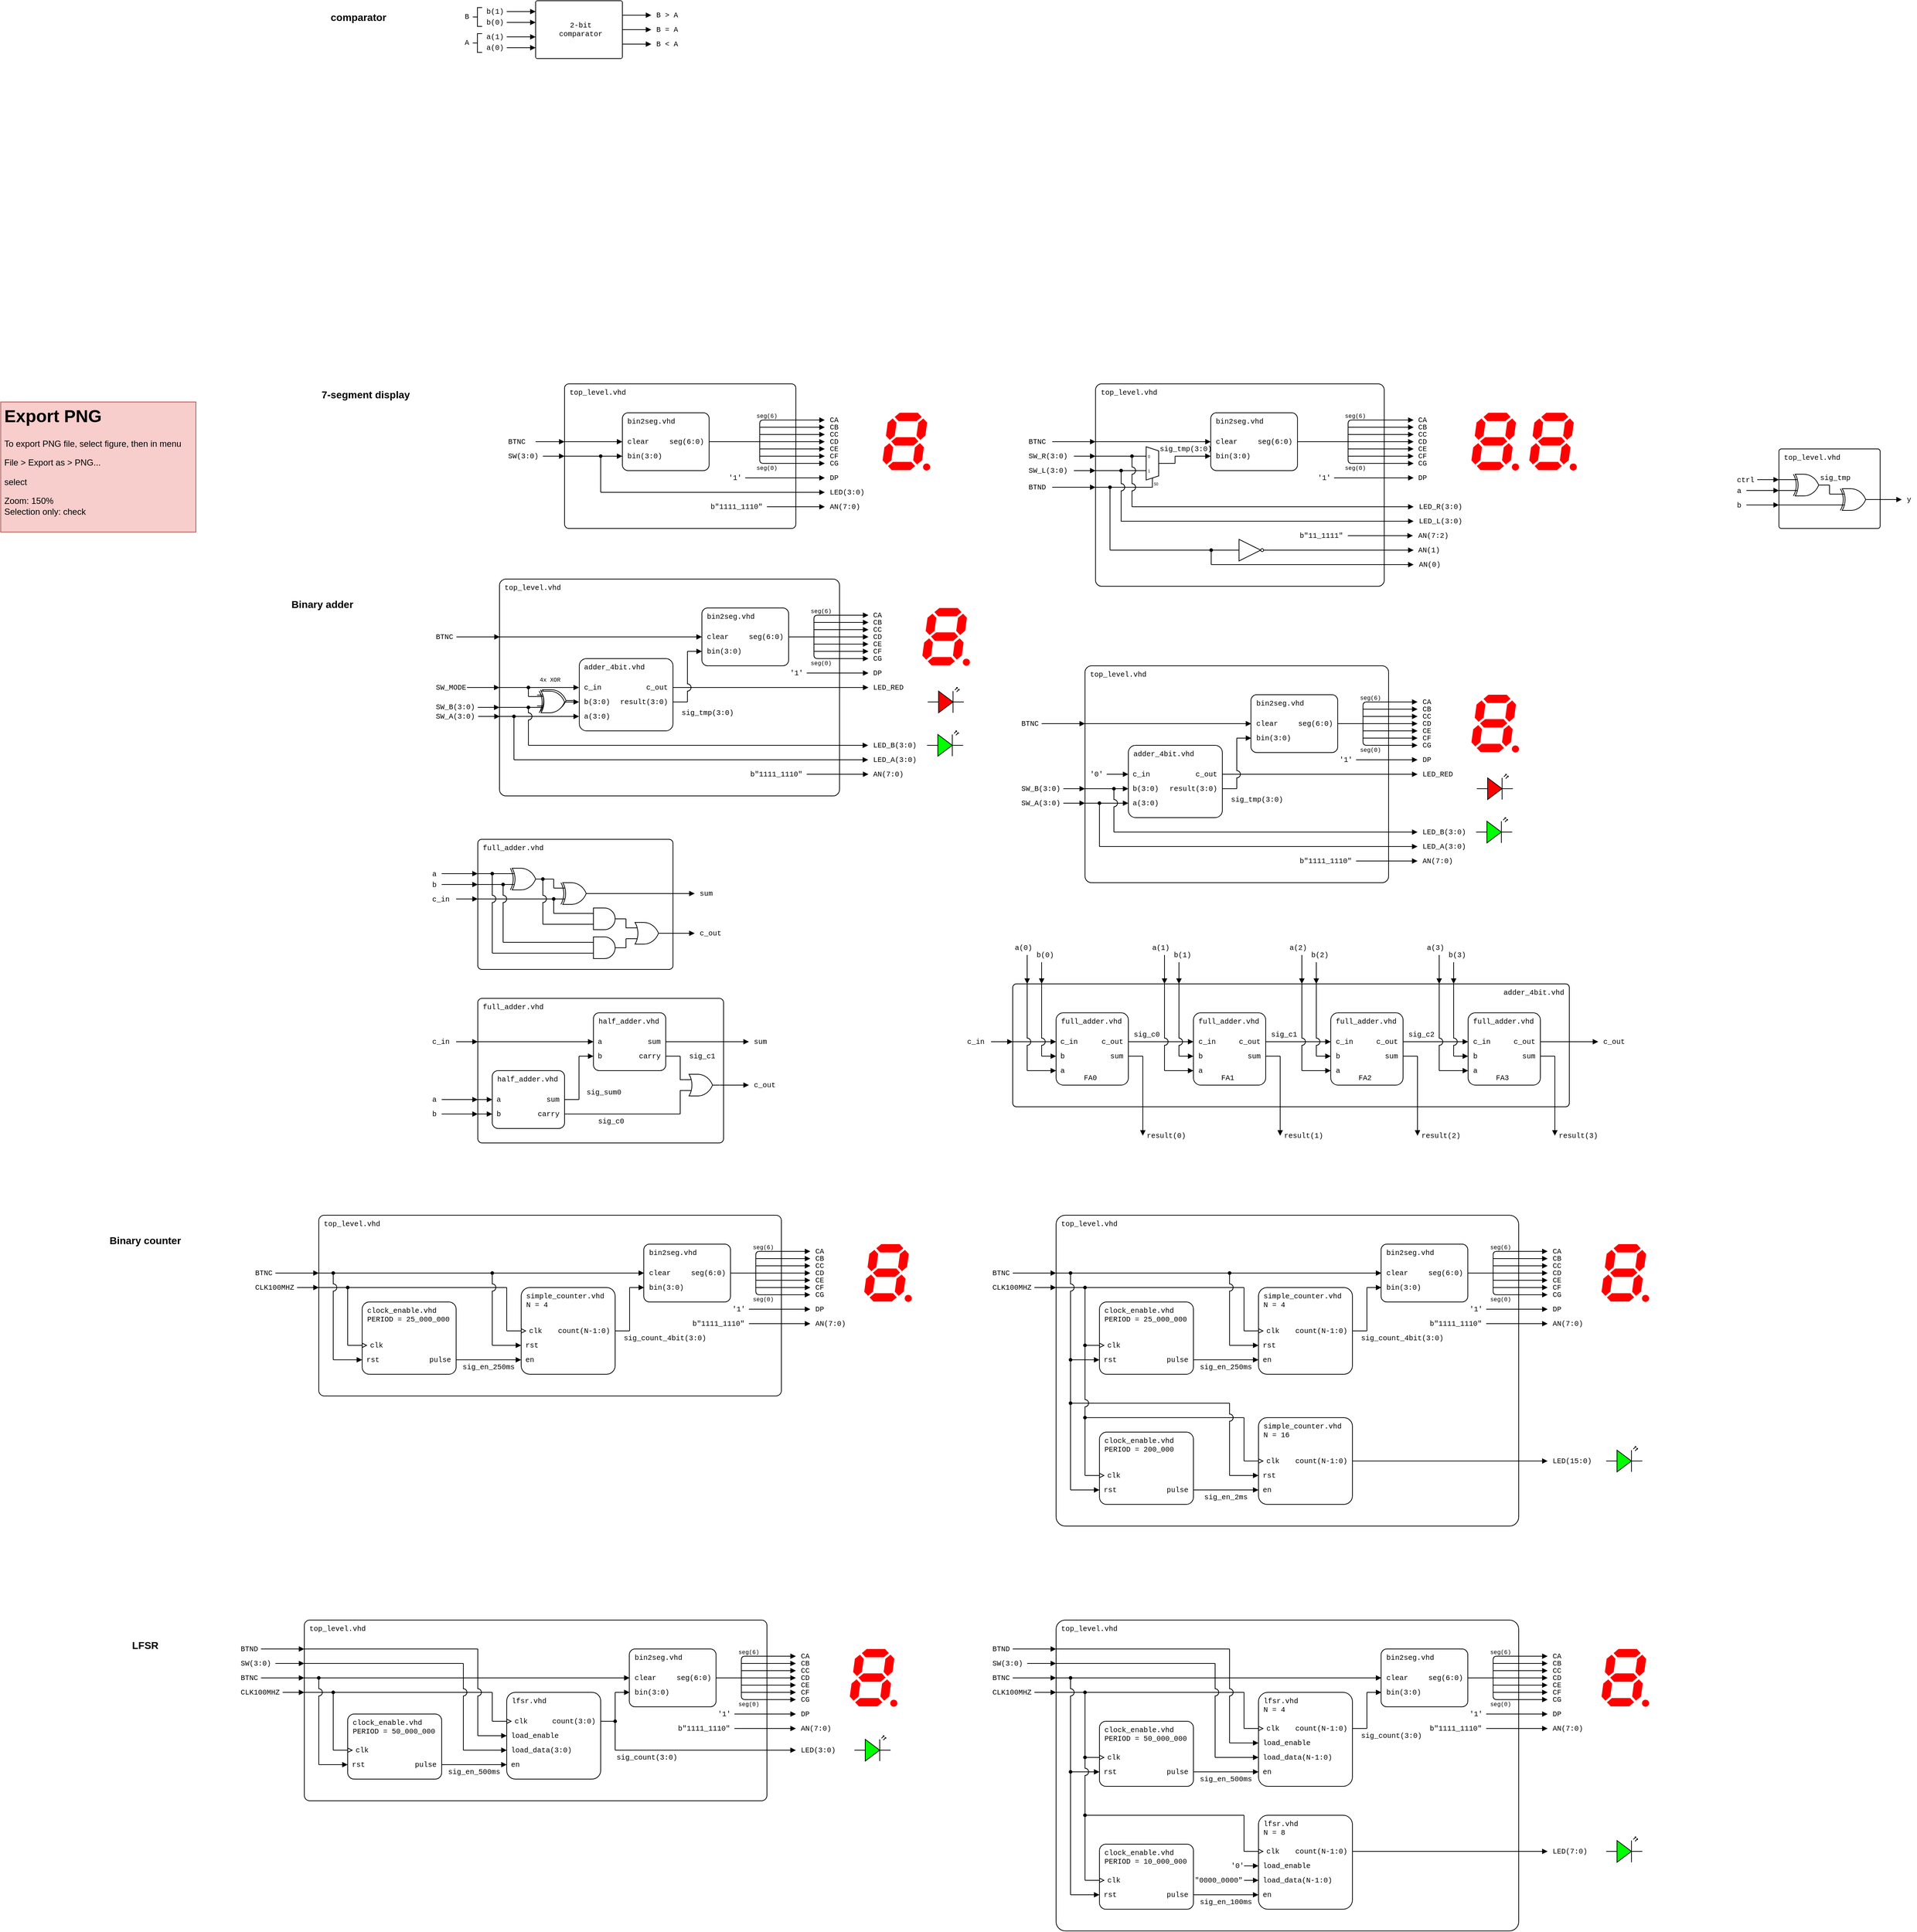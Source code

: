 <mxfile version="24.0.4" type="device">
  <diagram id="j7nF-TVUxBw4xUQn4cIl" name="Page-1">
    <mxGraphModel dx="1930" dy="1820" grid="1" gridSize="10" guides="1" tooltips="1" connect="1" arrows="1" fold="1" page="1" pageScale="1" pageWidth="827" pageHeight="1169" math="0" shadow="0">
      <root>
        <mxCell id="0" />
        <mxCell id="1" parent="0" />
        <mxCell id="9wGQk3-cye2_xvNzmPNW-61" value="top_level.vhd" style="rounded=1;arcSize=3;whiteSpace=wrap;html=1;align=left;verticalAlign=top;fontFamily=Courier New;absoluteArcSize=0;fillColor=none;fontSize=10;spacingLeft=5;connectable=0;imageHeight=24;" parent="1" vertex="1">
          <mxGeometry x="30" y="320" width="470.41" height="300" as="geometry" />
        </mxCell>
        <mxCell id="FBRff9ZuUqyQx_tDvHv--1" value="" style="verticalLabelPosition=bottom;shadow=0;dashed=0;align=center;html=1;verticalAlign=top;shape=mxgraph.electrical.logic_gates.logic_gate;operation=xor;aspect=fixed;connectable=0;" parent="1" vertex="1">
          <mxGeometry x="82" y="473" width="50" height="30" as="geometry" />
        </mxCell>
        <mxCell id="9wGQk3-cye2_xvNzmPNW-196" value="" style="strokeWidth=1;html=1;shape=mxgraph.flowchart.annotation_2;align=left;labelPosition=right;pointerEvents=1;fontSize=10;fontFamily=Courier New;aspect=fixed;connectable=0;" parent="1" vertex="1">
          <mxGeometry x="-7" y="-470.5" width="13" height="26" as="geometry" />
        </mxCell>
        <mxCell id="zm5g7ncn9EhyciJHYUPz-10" value="top_level.vhd" style="rounded=1;arcSize=3;whiteSpace=wrap;html=1;align=left;verticalAlign=top;fontFamily=Courier New;absoluteArcSize=0;fillColor=none;fontSize=10;spacingLeft=5;connectable=0;imageHeight=24;" parent="1" vertex="1">
          <mxGeometry x="840" y="440" width="420" height="300" as="geometry" />
        </mxCell>
        <mxCell id="nig3Wq-WDGFd4Grmrsc5-51" value="top_level.vhd" style="rounded=1;arcSize=3;whiteSpace=wrap;html=1;align=left;verticalAlign=top;fontFamily=Courier New;absoluteArcSize=0;fillColor=none;fontSize=10;spacingLeft=5;connectable=0;imageHeight=24;" parent="1" vertex="1">
          <mxGeometry x="854.59" y="50" width="399.36" height="280" as="geometry" />
        </mxCell>
        <mxCell id="N4TtajftBBADn4jUO-1_-67" value="adder_4bit.vhd" style="rounded=1;arcSize=3;whiteSpace=wrap;html=1;align=right;verticalAlign=top;fontFamily=Courier New;absoluteArcSize=0;fillColor=none;fontSize=10;spacingLeft=45;connectable=0;imageHeight=24;spacingRight=5;" parent="1" vertex="1">
          <mxGeometry x="740" y="880" width="770" height="170" as="geometry" />
        </mxCell>
        <mxCell id="3X3M70Q2T5t_4ZY13hNR-58" value="full_adder.vhd" style="rounded=1;arcSize=3;whiteSpace=wrap;html=1;align=left;verticalAlign=top;fontFamily=Courier New;absoluteArcSize=0;fillColor=none;fontSize=10;spacingLeft=5;connectable=0;imageHeight=24;" parent="1" vertex="1">
          <mxGeometry y="900" width="340" height="200" as="geometry" />
        </mxCell>
        <mxCell id="N4TtajftBBADn4jUO-1_-4" value="full_adder.vhd" style="rounded=1;arcSize=3;whiteSpace=wrap;html=1;align=left;verticalAlign=top;fontFamily=Courier New;absoluteArcSize=0;fillColor=none;fontSize=10;spacingLeft=5;connectable=0;imageHeight=24;" parent="1" vertex="1">
          <mxGeometry y="680" width="270" height="180" as="geometry" />
        </mxCell>
        <mxCell id="nig3Wq-WDGFd4Grmrsc5-3" value="top_level.vhd" style="rounded=1;arcSize=3;whiteSpace=wrap;html=1;align=left;verticalAlign=top;fontFamily=Courier New;absoluteArcSize=0;fillColor=none;fontSize=10;spacingLeft=5;connectable=0;imageHeight=24;" parent="1" vertex="1">
          <mxGeometry x="120" y="50" width="320" height="200" as="geometry" />
        </mxCell>
        <mxCell id="nig3Wq-WDGFd4Grmrsc5-7" value="bin2seg.vhd" style="rounded=1;arcSize=10;align=left;verticalAlign=top;fontFamily=Courier New;absoluteArcSize=0;fillColor=none;points=[[0,0,0,0,0],[0,0.25,0,0,0],[0,0.5,0,0,0],[0,0.75,0,0,0],[0,1,0,0,0],[0.25,0,0,0,0],[0.25,1,0,0,0],[0.5,0,0,0,0],[0.5,1,0,0,0],[0.75,0,0,0,0],[0.75,1,0,0,0],[1,0,0,0,0],[1,0.25,0,0,0],[1,0.5,0,0,0],[1,0.75,0,0,0],[1,1,0,0,0]];connectable=0;snapToPoint=0;fixDash=0;metaEdit=0;autosize=0;fontSize=10;spacingLeft=5;labelBorderColor=none;spacingTop=0;spacing=2;labelBackgroundColor=none;whiteSpace=wrap;html=1;strokeWidth=1;shadow=0;glass=0;" parent="1" vertex="1">
          <mxGeometry x="200" y="90" width="120" height="80" as="geometry" />
        </mxCell>
        <mxCell id="nig3Wq-WDGFd4Grmrsc5-8" value="&lt;div style=&quot;line-height: 100%;&quot; align=&quot;left&quot;&gt;bin(3:0)&lt;/div&gt;" style="text;html=1;align=left;verticalAlign=middle;whiteSpace=wrap;rounded=0;fontFamily=Courier New;fontSize=10;fillOpacity=100;spacingLeft=5;connectable=0;" parent="1" vertex="1">
          <mxGeometry x="200" y="140" width="60" height="20" as="geometry" />
        </mxCell>
        <mxCell id="nig3Wq-WDGFd4Grmrsc5-9" value="clear" style="text;html=1;align=left;verticalAlign=middle;whiteSpace=wrap;rounded=0;fontFamily=Courier New;fontSize=10;fillOpacity=100;spacing=2;spacingLeft=5;connectable=0;" parent="1" vertex="1">
          <mxGeometry x="200" y="120" width="60" height="20" as="geometry" />
        </mxCell>
        <mxCell id="nig3Wq-WDGFd4Grmrsc5-10" value="&lt;div style=&quot;line-height: 100%;&quot;&gt;seg(6:0)&lt;/div&gt;" style="text;html=1;align=right;verticalAlign=middle;whiteSpace=wrap;rounded=0;fontFamily=Courier New;fontSize=10;fillOpacity=100;spacing=2;spacingRight=5;connectable=0;" parent="1" vertex="1">
          <mxGeometry x="260" y="120" width="60" height="20" as="geometry" />
        </mxCell>
        <mxCell id="nig3Wq-WDGFd4Grmrsc5-11" value="" style="endArrow=block;html=1;rounded=0;exitX=1;exitY=0.5;exitDx=0;exitDy=0;endFill=1;endSize=5;startSize=5;" parent="1" source="nig3Wq-WDGFd4Grmrsc5-10" edge="1">
          <mxGeometry width="50" height="50" relative="1" as="geometry">
            <mxPoint x="400" y="270" as="sourcePoint" />
            <mxPoint x="480" y="130" as="targetPoint" />
          </mxGeometry>
        </mxCell>
        <mxCell id="nig3Wq-WDGFd4Grmrsc5-14" value="" style="endArrow=block;html=1;rounded=0;exitX=1;exitY=0.5;exitDx=0;exitDy=0;endFill=1;endSize=5;startSize=5;" parent="1" edge="1">
          <mxGeometry width="50" height="50" relative="1" as="geometry">
            <mxPoint x="120" y="130" as="sourcePoint" />
            <mxPoint x="200" y="130" as="targetPoint" />
          </mxGeometry>
        </mxCell>
        <mxCell id="nig3Wq-WDGFd4Grmrsc5-15" value="" style="endArrow=block;html=1;rounded=0;exitX=1;exitY=0.5;exitDx=0;exitDy=0;endFill=1;endSize=5;startSize=5;" parent="1" edge="1">
          <mxGeometry width="50" height="50" relative="1" as="geometry">
            <mxPoint x="120" y="150" as="sourcePoint" />
            <mxPoint x="200" y="150" as="targetPoint" />
          </mxGeometry>
        </mxCell>
        <mxCell id="nig3Wq-WDGFd4Grmrsc5-17" value="" style="endArrow=block;html=1;rounded=0;endFill=1;endSize=5;startSize=5;" parent="1" edge="1">
          <mxGeometry width="50" height="50" relative="1" as="geometry">
            <mxPoint x="390" y="140" as="sourcePoint" />
            <mxPoint x="480" y="140" as="targetPoint" />
          </mxGeometry>
        </mxCell>
        <mxCell id="nig3Wq-WDGFd4Grmrsc5-18" value="" style="endArrow=block;html=1;rounded=0;endFill=1;orthogonal=1;endSize=5;startSize=5;" parent="1" edge="1">
          <mxGeometry width="50" height="50" relative="1" as="geometry">
            <mxPoint x="390" y="150" as="sourcePoint" />
            <mxPoint x="480" y="150" as="targetPoint" />
          </mxGeometry>
        </mxCell>
        <mxCell id="nig3Wq-WDGFd4Grmrsc5-19" value="" style="endArrow=block;html=1;rounded=0;endFill=1;orthogonal=1;endSize=5;startSize=5;" parent="1" edge="1">
          <mxGeometry width="50" height="50" relative="1" as="geometry">
            <mxPoint x="400" y="160" as="sourcePoint" />
            <mxPoint x="480" y="160" as="targetPoint" />
          </mxGeometry>
        </mxCell>
        <mxCell id="nig3Wq-WDGFd4Grmrsc5-20" value="" style="endArrow=block;html=1;rounded=0;endFill=1;endSize=5;startSize=5;" parent="1" edge="1">
          <mxGeometry width="50" height="50" relative="1" as="geometry">
            <mxPoint x="390" y="120" as="sourcePoint" />
            <mxPoint x="480" y="120" as="targetPoint" />
          </mxGeometry>
        </mxCell>
        <mxCell id="nig3Wq-WDGFd4Grmrsc5-21" value="" style="endArrow=block;html=1;rounded=0;endFill=1;endSize=5;startSize=5;" parent="1" edge="1">
          <mxGeometry width="50" height="50" relative="1" as="geometry">
            <mxPoint x="390" y="110" as="sourcePoint" />
            <mxPoint x="480" y="110" as="targetPoint" />
          </mxGeometry>
        </mxCell>
        <mxCell id="nig3Wq-WDGFd4Grmrsc5-22" value="" style="endArrow=block;html=1;rounded=0;endFill=1;endSize=5;startSize=5;" parent="1" edge="1">
          <mxGeometry width="50" height="50" relative="1" as="geometry">
            <mxPoint x="400" y="100" as="sourcePoint" />
            <mxPoint x="480" y="100" as="targetPoint" />
          </mxGeometry>
        </mxCell>
        <mxCell id="nig3Wq-WDGFd4Grmrsc5-23" value="" style="endArrow=none;html=1;rounded=1;curved=0;anchorPointDirection=1;movable=1;resizable=1;rotatable=1;deletable=1;editable=1;locked=0;connectable=1;startFill=1;endFill=1;snapToPoint=0;fixDash=0;ignoreEdge=0;orthogonal=1;jumpStyle=none;shadow=0;" parent="1" edge="1">
          <mxGeometry width="50" height="50" relative="1" as="geometry">
            <mxPoint x="390" y="110" as="sourcePoint" />
            <mxPoint x="400" y="100" as="targetPoint" />
            <Array as="points">
              <mxPoint x="390" y="100" />
            </Array>
          </mxGeometry>
        </mxCell>
        <mxCell id="nig3Wq-WDGFd4Grmrsc5-25" value="" style="endArrow=none;html=1;rounded=0;" parent="1" edge="1">
          <mxGeometry width="50" height="50" relative="1" as="geometry">
            <mxPoint x="390" y="150" as="sourcePoint" />
            <mxPoint x="390" y="110" as="targetPoint" />
          </mxGeometry>
        </mxCell>
        <mxCell id="nig3Wq-WDGFd4Grmrsc5-26" value="" style="endArrow=none;html=1;rounded=1;curved=0;" parent="1" edge="1">
          <mxGeometry width="50" height="50" relative="1" as="geometry">
            <mxPoint x="390" y="150" as="sourcePoint" />
            <mxPoint x="400" y="160" as="targetPoint" />
            <Array as="points">
              <mxPoint x="390" y="160" />
            </Array>
          </mxGeometry>
        </mxCell>
        <mxCell id="nig3Wq-WDGFd4Grmrsc5-27" value="" style="endArrow=block;html=1;rounded=0;endFill=1;endSize=5;startSize=5;" parent="1" edge="1">
          <mxGeometry width="50" height="50" relative="1" as="geometry">
            <mxPoint x="90" y="150" as="sourcePoint" />
            <mxPoint x="120" y="150" as="targetPoint" />
          </mxGeometry>
        </mxCell>
        <mxCell id="nig3Wq-WDGFd4Grmrsc5-31" value="" style="endArrow=block;html=1;rounded=0;endFill=1;endSize=5;startSize=5;" parent="1" edge="1">
          <mxGeometry width="50" height="50" relative="1" as="geometry">
            <mxPoint x="80" y="130" as="sourcePoint" />
            <mxPoint x="120" y="130" as="targetPoint" />
          </mxGeometry>
        </mxCell>
        <mxCell id="nig3Wq-WDGFd4Grmrsc5-33" value="BTNC" style="text;html=1;align=left;verticalAlign=middle;whiteSpace=wrap;rounded=0;fontFamily=Courier New;fontSize=10;fillOpacity=100;spacing=2;spacingLeft=0;connectable=0;" parent="1" vertex="1">
          <mxGeometry x="40" y="120" width="40" height="20" as="geometry" />
        </mxCell>
        <mxCell id="nig3Wq-WDGFd4Grmrsc5-34" value="SW(3:0)" style="text;html=1;align=left;verticalAlign=middle;whiteSpace=wrap;rounded=0;fontFamily=Courier New;fontSize=10;fillOpacity=100;spacing=2;spacingLeft=0;connectable=0;" parent="1" vertex="1">
          <mxGeometry x="40" y="140" width="40" height="20" as="geometry" />
        </mxCell>
        <mxCell id="nig3Wq-WDGFd4Grmrsc5-35" value="CA" style="text;html=1;align=left;verticalAlign=middle;whiteSpace=wrap;rounded=0;fontFamily=Courier New;fontSize=10;fillOpacity=100;spacing=2;spacingLeft=5;connectable=0;" parent="1" vertex="1">
          <mxGeometry x="480" y="90" width="30" height="20" as="geometry" />
        </mxCell>
        <mxCell id="nig3Wq-WDGFd4Grmrsc5-36" value="CB" style="text;html=1;align=left;verticalAlign=middle;whiteSpace=wrap;rounded=0;fontFamily=Courier New;fontSize=10;fillOpacity=100;spacing=2;spacingLeft=5;connectable=0;" parent="1" vertex="1">
          <mxGeometry x="480" y="100" width="30" height="20" as="geometry" />
        </mxCell>
        <mxCell id="nig3Wq-WDGFd4Grmrsc5-37" value="CC" style="text;html=1;align=left;verticalAlign=middle;whiteSpace=wrap;rounded=0;fontFamily=Courier New;fontSize=10;fillOpacity=100;spacing=2;spacingLeft=5;connectable=0;" parent="1" vertex="1">
          <mxGeometry x="480" y="110" width="30" height="20" as="geometry" />
        </mxCell>
        <mxCell id="nig3Wq-WDGFd4Grmrsc5-38" value="CD" style="text;html=1;align=left;verticalAlign=middle;whiteSpace=wrap;rounded=0;fontFamily=Courier New;fontSize=10;fillOpacity=100;spacing=2;spacingLeft=5;connectable=0;" parent="1" vertex="1">
          <mxGeometry x="480" y="120" width="30" height="20" as="geometry" />
        </mxCell>
        <mxCell id="nig3Wq-WDGFd4Grmrsc5-39" value="CE" style="text;html=1;align=left;verticalAlign=middle;whiteSpace=wrap;rounded=0;fontFamily=Courier New;fontSize=10;fillOpacity=100;spacing=2;spacingLeft=5;connectable=0;" parent="1" vertex="1">
          <mxGeometry x="480" y="130" width="30" height="20" as="geometry" />
        </mxCell>
        <mxCell id="nig3Wq-WDGFd4Grmrsc5-40" value="CF" style="text;html=1;align=left;verticalAlign=middle;whiteSpace=wrap;rounded=0;fontFamily=Courier New;fontSize=10;fillOpacity=100;spacing=2;spacingLeft=5;connectable=0;" parent="1" vertex="1">
          <mxGeometry x="480" y="140" width="30" height="20" as="geometry" />
        </mxCell>
        <mxCell id="nig3Wq-WDGFd4Grmrsc5-41" value="CG" style="text;html=1;align=left;verticalAlign=middle;whiteSpace=wrap;rounded=0;fontFamily=Courier New;fontSize=10;fillOpacity=100;spacing=2;spacingLeft=5;connectable=0;" parent="1" vertex="1">
          <mxGeometry x="480" y="150" width="30" height="20" as="geometry" />
        </mxCell>
        <mxCell id="nig3Wq-WDGFd4Grmrsc5-45" value="" style="endArrow=block;html=1;rounded=0;endFill=1;orthogonal=1;endSize=5;startSize=5;" parent="1" edge="1">
          <mxGeometry width="50" height="50" relative="1" as="geometry">
            <mxPoint x="170" y="200" as="sourcePoint" />
            <mxPoint x="480" y="200" as="targetPoint" />
          </mxGeometry>
        </mxCell>
        <mxCell id="nig3Wq-WDGFd4Grmrsc5-46" value="" style="endArrow=none;html=1;rounded=0;startArrow=oval;startFill=1;endSize=4;startSize=4;" parent="1" edge="1">
          <mxGeometry width="50" height="50" relative="1" as="geometry">
            <mxPoint x="170" y="150" as="sourcePoint" />
            <mxPoint x="170" y="200" as="targetPoint" />
          </mxGeometry>
        </mxCell>
        <mxCell id="nig3Wq-WDGFd4Grmrsc5-47" value="LED(3:0)" style="text;html=1;align=left;verticalAlign=middle;whiteSpace=wrap;rounded=0;fontFamily=Courier New;fontSize=10;fillOpacity=100;spacing=2;spacingLeft=5;connectable=0;" parent="1" vertex="1">
          <mxGeometry x="480" y="190" width="30" height="20" as="geometry" />
        </mxCell>
        <mxCell id="nig3Wq-WDGFd4Grmrsc5-48" value="" style="endArrow=block;html=1;rounded=0;endFill=1;orthogonal=1;endSize=5;startSize=5;" parent="1" edge="1">
          <mxGeometry width="50" height="50" relative="1" as="geometry">
            <mxPoint x="400" y="220" as="sourcePoint" />
            <mxPoint x="480" y="220" as="targetPoint" />
          </mxGeometry>
        </mxCell>
        <mxCell id="nig3Wq-WDGFd4Grmrsc5-49" value="b&quot;1111_1110&quot;" style="text;html=1;align=left;verticalAlign=middle;whiteSpace=wrap;rounded=0;fontFamily=Courier New;fontSize=10;fillOpacity=100;spacing=2;spacingLeft=0;connectable=0;" parent="1" vertex="1">
          <mxGeometry x="320" y="210" width="80" height="20" as="geometry" />
        </mxCell>
        <mxCell id="nig3Wq-WDGFd4Grmrsc5-50" value="AN(7:0)" style="text;html=1;align=left;verticalAlign=middle;whiteSpace=wrap;rounded=0;fontFamily=Courier New;fontSize=10;fillOpacity=100;spacing=2;spacingLeft=5;connectable=0;" parent="1" vertex="1">
          <mxGeometry x="480" y="210" width="30" height="20" as="geometry" />
        </mxCell>
        <mxCell id="nig3Wq-WDGFd4Grmrsc5-53" value="bin2seg.vhd" style="rounded=1;arcSize=10;align=left;verticalAlign=top;fontFamily=Courier New;absoluteArcSize=0;fillColor=none;points=[[0,0,0,0,0],[0,0.25,0,0,0],[0,0.5,0,0,0],[0,0.75,0,0,0],[0,1,0,0,0],[0.25,0,0,0,0],[0.25,1,0,0,0],[0.5,0,0,0,0],[0.5,1,0,0,0],[0.75,0,0,0,0],[0.75,1,0,0,0],[1,0,0,0,0],[1,0.25,0,0,0],[1,0.5,0,0,0],[1,0.75,0,0,0],[1,1,0,0,0]];connectable=0;snapToPoint=0;fixDash=0;metaEdit=0;autosize=0;fontSize=10;spacingLeft=5;labelBorderColor=none;spacingTop=0;spacing=2;labelBackgroundColor=none;whiteSpace=wrap;html=1;strokeWidth=1;shadow=0;glass=0;" parent="1" vertex="1">
          <mxGeometry x="1013.95" y="90" width="120" height="80" as="geometry" />
        </mxCell>
        <mxCell id="nig3Wq-WDGFd4Grmrsc5-54" value="&lt;div style=&quot;line-height: 100%;&quot; align=&quot;left&quot;&gt;bin(3:0)&lt;/div&gt;" style="text;html=1;align=left;verticalAlign=middle;whiteSpace=wrap;rounded=0;fontFamily=Courier New;fontSize=10;fillOpacity=100;spacingLeft=5;connectable=0;" parent="1" vertex="1">
          <mxGeometry x="1013.95" y="140" width="60" height="20" as="geometry" />
        </mxCell>
        <mxCell id="nig3Wq-WDGFd4Grmrsc5-55" value="clear" style="text;html=1;align=left;verticalAlign=middle;whiteSpace=wrap;rounded=0;fontFamily=Courier New;fontSize=10;fillOpacity=100;spacing=2;spacingLeft=5;connectable=0;" parent="1" vertex="1">
          <mxGeometry x="1013.95" y="120" width="60" height="20" as="geometry" />
        </mxCell>
        <mxCell id="nig3Wq-WDGFd4Grmrsc5-56" value="&lt;div style=&quot;line-height: 100%;&quot;&gt;seg(6:0)&lt;/div&gt;" style="text;html=1;align=right;verticalAlign=middle;whiteSpace=wrap;rounded=0;fontFamily=Courier New;fontSize=10;fillOpacity=100;spacing=2;spacingRight=5;connectable=0;" parent="1" vertex="1">
          <mxGeometry x="1073.95" y="120" width="60" height="20" as="geometry" />
        </mxCell>
        <mxCell id="nig3Wq-WDGFd4Grmrsc5-57" value="" style="endArrow=block;html=1;rounded=0;exitX=1;exitY=0.5;exitDx=0;exitDy=0;endFill=1;endSize=5;startSize=5;" parent="1" source="nig3Wq-WDGFd4Grmrsc5-56" edge="1">
          <mxGeometry width="50" height="50" relative="1" as="geometry">
            <mxPoint x="1213.95" y="270" as="sourcePoint" />
            <mxPoint x="1294.59" y="130" as="targetPoint" />
          </mxGeometry>
        </mxCell>
        <mxCell id="nig3Wq-WDGFd4Grmrsc5-58" value="" style="endArrow=block;html=1;rounded=0;endFill=1;endSize=5;startSize=5;" parent="1" edge="1">
          <mxGeometry width="50" height="50" relative="1" as="geometry">
            <mxPoint x="854.59" y="130" as="sourcePoint" />
            <mxPoint x="1013.95" y="130" as="targetPoint" />
          </mxGeometry>
        </mxCell>
        <mxCell id="nig3Wq-WDGFd4Grmrsc5-59" value="" style="endArrow=block;html=1;rounded=0;endFill=1;endSize=5;startSize=5;" parent="1" edge="1">
          <mxGeometry width="50" height="50" relative="1" as="geometry">
            <mxPoint x="964.59" y="150" as="sourcePoint" />
            <mxPoint x="1013.95" y="150" as="targetPoint" />
          </mxGeometry>
        </mxCell>
        <mxCell id="nig3Wq-WDGFd4Grmrsc5-60" value="" style="endArrow=block;html=1;rounded=0;endFill=1;endSize=5;startSize=5;" parent="1" edge="1">
          <mxGeometry width="50" height="50" relative="1" as="geometry">
            <mxPoint x="1204" y="140" as="sourcePoint" />
            <mxPoint x="1294.59" y="140" as="targetPoint" />
          </mxGeometry>
        </mxCell>
        <mxCell id="nig3Wq-WDGFd4Grmrsc5-61" value="" style="endArrow=block;html=1;rounded=0;endFill=1;orthogonal=1;endSize=5;startSize=5;" parent="1" edge="1">
          <mxGeometry width="50" height="50" relative="1" as="geometry">
            <mxPoint x="1204" y="150" as="sourcePoint" />
            <mxPoint x="1294.59" y="150" as="targetPoint" />
          </mxGeometry>
        </mxCell>
        <mxCell id="nig3Wq-WDGFd4Grmrsc5-62" value="" style="endArrow=block;html=1;rounded=0;endFill=1;orthogonal=1;endSize=5;startSize=5;" parent="1" edge="1">
          <mxGeometry width="50" height="50" relative="1" as="geometry">
            <mxPoint x="1213" y="160" as="sourcePoint" />
            <mxPoint x="1294.59" y="160" as="targetPoint" />
          </mxGeometry>
        </mxCell>
        <mxCell id="nig3Wq-WDGFd4Grmrsc5-63" value="" style="endArrow=block;html=1;rounded=0;endFill=1;endSize=5;startSize=5;" parent="1" edge="1">
          <mxGeometry width="50" height="50" relative="1" as="geometry">
            <mxPoint x="1204" y="120" as="sourcePoint" />
            <mxPoint x="1294.59" y="120" as="targetPoint" />
          </mxGeometry>
        </mxCell>
        <mxCell id="nig3Wq-WDGFd4Grmrsc5-64" value="" style="endArrow=block;html=1;rounded=0;endFill=1;endSize=5;startSize=5;" parent="1" edge="1">
          <mxGeometry width="50" height="50" relative="1" as="geometry">
            <mxPoint x="1204" y="110" as="sourcePoint" />
            <mxPoint x="1294.59" y="110" as="targetPoint" />
          </mxGeometry>
        </mxCell>
        <mxCell id="nig3Wq-WDGFd4Grmrsc5-65" value="" style="endArrow=block;html=1;rounded=0;endFill=1;endSize=5;startSize=5;" parent="1" edge="1">
          <mxGeometry width="50" height="50" relative="1" as="geometry">
            <mxPoint x="1213" y="100" as="sourcePoint" />
            <mxPoint x="1294.59" y="100" as="targetPoint" />
          </mxGeometry>
        </mxCell>
        <mxCell id="nig3Wq-WDGFd4Grmrsc5-66" value="" style="endArrow=none;html=1;rounded=1;curved=0;anchorPointDirection=1;movable=1;resizable=1;rotatable=1;deletable=1;editable=1;locked=0;connectable=1;startFill=1;endFill=1;snapToPoint=0;fixDash=0;ignoreEdge=0;orthogonal=1;jumpStyle=none;shadow=0;" parent="1" edge="1">
          <mxGeometry width="50" height="50" relative="1" as="geometry">
            <mxPoint x="1203.95" y="110" as="sourcePoint" />
            <mxPoint x="1213.95" y="100" as="targetPoint" />
            <Array as="points">
              <mxPoint x="1203.95" y="100" />
            </Array>
          </mxGeometry>
        </mxCell>
        <mxCell id="nig3Wq-WDGFd4Grmrsc5-67" value="" style="endArrow=none;html=1;rounded=0;" parent="1" edge="1">
          <mxGeometry width="50" height="50" relative="1" as="geometry">
            <mxPoint x="1203.95" y="150" as="sourcePoint" />
            <mxPoint x="1203.95" y="110" as="targetPoint" />
          </mxGeometry>
        </mxCell>
        <mxCell id="nig3Wq-WDGFd4Grmrsc5-68" value="" style="endArrow=none;html=1;rounded=1;curved=0;" parent="1" edge="1">
          <mxGeometry width="50" height="50" relative="1" as="geometry">
            <mxPoint x="1203.95" y="150" as="sourcePoint" />
            <mxPoint x="1213.95" y="160" as="targetPoint" />
            <Array as="points">
              <mxPoint x="1203.95" y="160" />
            </Array>
          </mxGeometry>
        </mxCell>
        <mxCell id="nig3Wq-WDGFd4Grmrsc5-69" value="" style="endArrow=block;html=1;rounded=0;endFill=1;endSize=5;startSize=5;" parent="1" edge="1">
          <mxGeometry width="50" height="50" relative="1" as="geometry">
            <mxPoint x="824.59" y="150" as="sourcePoint" />
            <mxPoint x="854.59" y="150" as="targetPoint" />
          </mxGeometry>
        </mxCell>
        <mxCell id="nig3Wq-WDGFd4Grmrsc5-70" value="" style="endArrow=block;html=1;rounded=0;endFill=1;endSize=5;startSize=5;" parent="1" edge="1">
          <mxGeometry width="50" height="50" relative="1" as="geometry">
            <mxPoint x="794.59" y="130" as="sourcePoint" />
            <mxPoint x="854.59" y="130" as="targetPoint" />
          </mxGeometry>
        </mxCell>
        <mxCell id="nig3Wq-WDGFd4Grmrsc5-71" value="BTNC" style="text;html=1;align=left;verticalAlign=middle;whiteSpace=wrap;rounded=0;fontFamily=Courier New;fontSize=10;fillOpacity=100;spacing=2;spacingLeft=0;connectable=0;" parent="1" vertex="1">
          <mxGeometry x="759.59" y="120" width="40" height="20" as="geometry" />
        </mxCell>
        <mxCell id="nig3Wq-WDGFd4Grmrsc5-72" value="SW_R(3:0)" style="text;html=1;align=left;verticalAlign=middle;whiteSpace=wrap;rounded=0;fontFamily=Courier New;fontSize=10;fillOpacity=100;spacing=2;spacingLeft=0;connectable=0;" parent="1" vertex="1">
          <mxGeometry x="759.59" y="140" width="40" height="20" as="geometry" />
        </mxCell>
        <mxCell id="nig3Wq-WDGFd4Grmrsc5-73" value="CA" style="text;html=1;align=left;verticalAlign=middle;whiteSpace=wrap;rounded=0;fontFamily=Courier New;fontSize=10;fillOpacity=100;spacing=2;spacingLeft=5;connectable=0;" parent="1" vertex="1">
          <mxGeometry x="1293.95" y="90" width="30" height="20" as="geometry" />
        </mxCell>
        <mxCell id="nig3Wq-WDGFd4Grmrsc5-74" value="CB" style="text;html=1;align=left;verticalAlign=middle;whiteSpace=wrap;rounded=0;fontFamily=Courier New;fontSize=10;fillOpacity=100;spacing=2;spacingLeft=5;connectable=0;" parent="1" vertex="1">
          <mxGeometry x="1293.95" y="100" width="30" height="20" as="geometry" />
        </mxCell>
        <mxCell id="nig3Wq-WDGFd4Grmrsc5-75" value="CC" style="text;html=1;align=left;verticalAlign=middle;whiteSpace=wrap;rounded=0;fontFamily=Courier New;fontSize=10;fillOpacity=100;spacing=2;spacingLeft=5;connectable=0;" parent="1" vertex="1">
          <mxGeometry x="1293.95" y="110" width="30" height="20" as="geometry" />
        </mxCell>
        <mxCell id="nig3Wq-WDGFd4Grmrsc5-76" value="CD" style="text;html=1;align=left;verticalAlign=middle;whiteSpace=wrap;rounded=0;fontFamily=Courier New;fontSize=10;fillOpacity=100;spacing=2;spacingLeft=5;connectable=0;" parent="1" vertex="1">
          <mxGeometry x="1293.95" y="120" width="30" height="20" as="geometry" />
        </mxCell>
        <mxCell id="nig3Wq-WDGFd4Grmrsc5-77" value="CE" style="text;html=1;align=left;verticalAlign=middle;whiteSpace=wrap;rounded=0;fontFamily=Courier New;fontSize=10;fillOpacity=100;spacing=2;spacingLeft=5;connectable=0;" parent="1" vertex="1">
          <mxGeometry x="1293.95" y="130" width="30" height="20" as="geometry" />
        </mxCell>
        <mxCell id="nig3Wq-WDGFd4Grmrsc5-78" value="CF" style="text;html=1;align=left;verticalAlign=middle;whiteSpace=wrap;rounded=0;fontFamily=Courier New;fontSize=10;fillOpacity=100;spacing=2;spacingLeft=5;connectable=0;" parent="1" vertex="1">
          <mxGeometry x="1293.95" y="140" width="30" height="20" as="geometry" />
        </mxCell>
        <mxCell id="nig3Wq-WDGFd4Grmrsc5-79" value="CG" style="text;html=1;align=left;verticalAlign=middle;whiteSpace=wrap;rounded=0;fontFamily=Courier New;fontSize=10;fillOpacity=100;spacing=2;spacingLeft=5;connectable=0;" parent="1" vertex="1">
          <mxGeometry x="1293.95" y="150" width="30" height="20" as="geometry" />
        </mxCell>
        <mxCell id="nig3Wq-WDGFd4Grmrsc5-80" value="sig_tmp(3:0)" style="text;html=1;align=center;verticalAlign=middle;whiteSpace=wrap;rounded=0;fontFamily=Courier New;fontSize=10;fillOpacity=100;spacing=2;spacingLeft=0;connectable=0;" parent="1" vertex="1">
          <mxGeometry x="953.95" y="130" width="50.64" height="20" as="geometry" />
        </mxCell>
        <mxCell id="nig3Wq-WDGFd4Grmrsc5-81" value="" style="endArrow=block;html=1;rounded=0;endFill=1;orthogonal=1;endSize=5;startSize=5;" parent="1" edge="1">
          <mxGeometry width="50" height="50" relative="1" as="geometry">
            <mxPoint x="905" y="220" as="sourcePoint" />
            <mxPoint x="1294.59" y="220" as="targetPoint" />
          </mxGeometry>
        </mxCell>
        <mxCell id="nig3Wq-WDGFd4Grmrsc5-82" value="" style="endArrow=none;html=1;rounded=0;startArrow=oval;startFill=1;endSize=4;startSize=4;" parent="1" edge="1">
          <mxGeometry width="50" height="50" relative="1" as="geometry">
            <mxPoint x="905" y="150" as="sourcePoint" />
            <mxPoint x="905" y="165.5" as="targetPoint" />
          </mxGeometry>
        </mxCell>
        <mxCell id="nig3Wq-WDGFd4Grmrsc5-83" value="LED_R(3:0)" style="text;html=1;align=left;verticalAlign=middle;whiteSpace=wrap;rounded=0;fontFamily=Courier New;fontSize=10;fillOpacity=100;spacing=2;spacingLeft=5;connectable=0;" parent="1" vertex="1">
          <mxGeometry x="1294.59" y="210" width="70" height="20" as="geometry" />
        </mxCell>
        <mxCell id="nig3Wq-WDGFd4Grmrsc5-84" value="" style="endArrow=block;html=1;rounded=0;endFill=1;orthogonal=1;endSize=5;startSize=5;" parent="1" edge="1">
          <mxGeometry width="50" height="50" relative="1" as="geometry">
            <mxPoint x="1203.59" y="260" as="sourcePoint" />
            <mxPoint x="1293.59" y="260" as="targetPoint" />
          </mxGeometry>
        </mxCell>
        <mxCell id="nig3Wq-WDGFd4Grmrsc5-85" value="b&quot;11_1111&quot;" style="text;html=1;align=left;verticalAlign=middle;whiteSpace=wrap;rounded=0;fontFamily=Courier New;fontSize=10;fillOpacity=100;spacing=2;spacingLeft=0;connectable=0;" parent="1" vertex="1">
          <mxGeometry x="1134.59" y="250" width="80" height="20" as="geometry" />
        </mxCell>
        <mxCell id="nig3Wq-WDGFd4Grmrsc5-86" value="AN(7:2)" style="text;html=1;align=left;verticalAlign=middle;whiteSpace=wrap;rounded=0;fontFamily=Courier New;fontSize=10;fillOpacity=100;spacing=2;spacingLeft=5;connectable=0;" parent="1" vertex="1">
          <mxGeometry x="1293.59" y="250" width="60.64" height="20" as="geometry" />
        </mxCell>
        <mxCell id="nig3Wq-WDGFd4Grmrsc5-87" value="" style="endArrow=block;html=1;rounded=0;endFill=1;orthogonal=1;endSize=5;startSize=5;" parent="1" edge="1">
          <mxGeometry width="50" height="50" relative="1" as="geometry">
            <mxPoint x="370" y="180" as="sourcePoint" />
            <mxPoint x="480" y="180" as="targetPoint" />
          </mxGeometry>
        </mxCell>
        <mxCell id="nig3Wq-WDGFd4Grmrsc5-88" value="DP" style="text;html=1;align=left;verticalAlign=middle;whiteSpace=wrap;rounded=0;fontFamily=Courier New;fontSize=10;fillOpacity=100;spacing=2;spacingLeft=5;connectable=0;" parent="1" vertex="1">
          <mxGeometry x="480" y="170" width="30" height="20" as="geometry" />
        </mxCell>
        <mxCell id="nig3Wq-WDGFd4Grmrsc5-89" value="&#39;1&#39;" style="text;html=1;align=left;verticalAlign=middle;whiteSpace=wrap;rounded=0;fontFamily=Courier New;fontSize=10;fillOpacity=100;spacing=2;spacingLeft=0;connectable=0;" parent="1" vertex="1">
          <mxGeometry x="345" y="170" width="30" height="20" as="geometry" />
        </mxCell>
        <mxCell id="nig3Wq-WDGFd4Grmrsc5-90" value="" style="verticalLabelPosition=bottom;shadow=0;dashed=0;align=center;html=1;verticalAlign=top;shape=mxgraph.electrical.opto_electronics.7_segment_display_with_dp;pointerEvents=1;fillColor=#FF0000;strokeColor=none;aspect=fixed;" parent="1" vertex="1">
          <mxGeometry x="560" y="90" width="65.82" height="80" as="geometry" />
        </mxCell>
        <mxCell id="nig3Wq-WDGFd4Grmrsc5-92" value="" style="endArrow=block;html=1;rounded=0;endFill=1;orthogonal=1;endSize=5;startSize=5;" parent="1" edge="1">
          <mxGeometry width="50" height="50" relative="1" as="geometry">
            <mxPoint x="1184.59" y="180" as="sourcePoint" />
            <mxPoint x="1294.59" y="180" as="targetPoint" />
          </mxGeometry>
        </mxCell>
        <mxCell id="nig3Wq-WDGFd4Grmrsc5-93" value="DP" style="text;html=1;align=left;verticalAlign=middle;whiteSpace=wrap;rounded=0;fontFamily=Courier New;fontSize=10;fillOpacity=100;spacing=2;spacingLeft=5;connectable=0;" parent="1" vertex="1">
          <mxGeometry x="1293.59" y="170" width="30" height="20" as="geometry" />
        </mxCell>
        <mxCell id="nig3Wq-WDGFd4Grmrsc5-94" value="&#39;1&#39;" style="text;html=1;align=left;verticalAlign=middle;whiteSpace=wrap;rounded=0;fontFamily=Courier New;fontSize=10;fillOpacity=100;spacing=2;spacingLeft=0;connectable=0;" parent="1" vertex="1">
          <mxGeometry x="1159.59" y="170" width="30" height="20" as="geometry" />
        </mxCell>
        <mxCell id="nig3Wq-WDGFd4Grmrsc5-96" value="" style="verticalLabelPosition=bottom;shadow=0;dashed=0;align=center;html=1;verticalAlign=top;shape=mxgraph.electrical.opto_electronics.7_segment_display_with_dp;pointerEvents=1;fillColor=#FF0000;strokeColor=none;aspect=fixed;" parent="1" vertex="1">
          <mxGeometry x="1374.59" y="90" width="65.82" height="80" as="geometry" />
        </mxCell>
        <mxCell id="nig3Wq-WDGFd4Grmrsc5-99" value="Mux" style="shadow=0;dashed=0;align=center;html=1;strokeWidth=1;shape=mxgraph.electrical.abstract.mux2;whiteSpace=wrap;aspect=fixed;fontSize=10;fontFamily=Courier New;fontColor=none;noLabel=1;connectable=0;" parent="1" vertex="1">
          <mxGeometry x="914.59" y="137" width="37.32" height="56" as="geometry" />
        </mxCell>
        <mxCell id="nig3Wq-WDGFd4Grmrsc5-101" value="" style="endArrow=block;html=1;rounded=0;endFill=1;endSize=5;startSize=5;" parent="1" edge="1">
          <mxGeometry width="50" height="50" relative="1" as="geometry">
            <mxPoint x="824.59" y="170" as="sourcePoint" />
            <mxPoint x="854.59" y="170" as="targetPoint" />
          </mxGeometry>
        </mxCell>
        <mxCell id="nig3Wq-WDGFd4Grmrsc5-102" value="SW_L(3:0)" style="text;html=1;align=left;verticalAlign=middle;whiteSpace=wrap;rounded=0;fontFamily=Courier New;fontSize=10;fillOpacity=100;spacing=2;spacingLeft=0;connectable=0;" parent="1" vertex="1">
          <mxGeometry x="759.59" y="160" width="40" height="20" as="geometry" />
        </mxCell>
        <mxCell id="nig3Wq-WDGFd4Grmrsc5-103" value="" style="endArrow=none;html=1;rounded=0;endFill=0;endSize=5;startSize=5;" parent="1" edge="1">
          <mxGeometry width="50" height="50" relative="1" as="geometry">
            <mxPoint x="854.59" y="150" as="sourcePoint" />
            <mxPoint x="914.59" y="150" as="targetPoint" />
          </mxGeometry>
        </mxCell>
        <mxCell id="nig3Wq-WDGFd4Grmrsc5-104" value="" style="endArrow=none;html=1;rounded=0;endFill=0;endSize=5;startSize=5;" parent="1" edge="1">
          <mxGeometry width="50" height="50" relative="1" as="geometry">
            <mxPoint x="854.59" y="170" as="sourcePoint" />
            <mxPoint x="914.59" y="170" as="targetPoint" />
          </mxGeometry>
        </mxCell>
        <mxCell id="nig3Wq-WDGFd4Grmrsc5-105" value="" style="endArrow=none;html=1;rounded=0;startArrow=none;startFill=0;endSize=5;startSize=5;" parent="1" edge="1">
          <mxGeometry width="50" height="50" relative="1" as="geometry">
            <mxPoint x="964.59" y="150" as="sourcePoint" />
            <mxPoint x="964.59" y="160" as="targetPoint" />
          </mxGeometry>
        </mxCell>
        <mxCell id="nig3Wq-WDGFd4Grmrsc5-106" value="" style="endArrow=none;html=1;rounded=0;endFill=0;endSize=5;startSize=5;" parent="1" edge="1">
          <mxGeometry width="50" height="50" relative="1" as="geometry">
            <mxPoint x="951.59" y="160" as="sourcePoint" />
            <mxPoint x="964.59" y="160" as="targetPoint" />
          </mxGeometry>
        </mxCell>
        <mxCell id="nig3Wq-WDGFd4Grmrsc5-107" value="" style="endArrow=block;html=1;rounded=0;endFill=1;endSize=5;startSize=5;" parent="1" edge="1">
          <mxGeometry width="50" height="50" relative="1" as="geometry">
            <mxPoint x="794.59" y="193" as="sourcePoint" />
            <mxPoint x="854.59" y="193" as="targetPoint" />
          </mxGeometry>
        </mxCell>
        <mxCell id="nig3Wq-WDGFd4Grmrsc5-108" value="BTND" style="text;html=1;align=left;verticalAlign=middle;whiteSpace=wrap;rounded=0;fontFamily=Courier New;fontSize=10;fillOpacity=100;spacing=2;spacingLeft=0;connectable=0;" parent="1" vertex="1">
          <mxGeometry x="759.59" y="183" width="40" height="20" as="geometry" />
        </mxCell>
        <mxCell id="nig3Wq-WDGFd4Grmrsc5-109" value="" style="endArrow=none;html=1;rounded=0;endFill=0;endSize=5;startSize=5;" parent="1" edge="1">
          <mxGeometry width="50" height="50" relative="1" as="geometry">
            <mxPoint x="854.59" y="193" as="sourcePoint" />
            <mxPoint x="933.59" y="193" as="targetPoint" />
          </mxGeometry>
        </mxCell>
        <mxCell id="nig3Wq-WDGFd4Grmrsc5-111" value="" style="endArrow=none;html=1;rounded=0;startArrow=oval;startFill=1;endSize=4;startSize=4;" parent="1" edge="1">
          <mxGeometry width="50" height="50" relative="1" as="geometry">
            <mxPoint x="890" y="170" as="sourcePoint" />
            <mxPoint x="890" y="188.55" as="targetPoint" />
          </mxGeometry>
        </mxCell>
        <mxCell id="nig3Wq-WDGFd4Grmrsc5-112" value="" style="endArrow=none;html=1;rounded=0;startArrow=oval;startFill=1;endSize=4;startSize=4;" parent="1" edge="1">
          <mxGeometry width="50" height="50" relative="1" as="geometry">
            <mxPoint x="874.59" y="193" as="sourcePoint" />
            <mxPoint x="874.59" y="280" as="targetPoint" />
          </mxGeometry>
        </mxCell>
        <mxCell id="nig3Wq-WDGFd4Grmrsc5-113" value="" style="verticalLabelPosition=bottom;shadow=0;dashed=0;align=center;html=1;verticalAlign=top;shape=mxgraph.electrical.opto_electronics.7_segment_display_with_dp;pointerEvents=1;fillColor=#FF0000;strokeColor=none;aspect=fixed;" parent="1" vertex="1">
          <mxGeometry x="1454.59" y="90" width="65.82" height="80" as="geometry" />
        </mxCell>
        <mxCell id="nig3Wq-WDGFd4Grmrsc5-114" value="" style="verticalLabelPosition=bottom;shadow=0;dashed=0;align=center;html=1;verticalAlign=top;shape=mxgraph.electrical.logic_gates.inverter_2;aspect=fixed;" parent="1" vertex="1">
          <mxGeometry x="1044.59" y="265" width="50" height="30" as="geometry" />
        </mxCell>
        <mxCell id="nig3Wq-WDGFd4Grmrsc5-115" value="" style="endArrow=block;html=1;rounded=0;endFill=1;orthogonal=1;endSize=5;startSize=5;" parent="1" edge="1">
          <mxGeometry width="50" height="50" relative="1" as="geometry">
            <mxPoint x="889.59" y="240" as="sourcePoint" />
            <mxPoint x="1294.59" y="240" as="targetPoint" />
          </mxGeometry>
        </mxCell>
        <mxCell id="nig3Wq-WDGFd4Grmrsc5-116" value="LED_L(3:0)" style="text;html=1;align=left;verticalAlign=middle;whiteSpace=wrap;rounded=0;fontFamily=Courier New;fontSize=10;fillOpacity=100;spacing=2;spacingLeft=5;connectable=0;" parent="1" vertex="1">
          <mxGeometry x="1294.59" y="230" width="70" height="20" as="geometry" />
        </mxCell>
        <mxCell id="nig3Wq-WDGFd4Grmrsc5-117" value="" style="endArrow=block;html=1;rounded=0;endFill=1;orthogonal=1;endSize=5;startSize=5;" parent="1" edge="1">
          <mxGeometry width="50" height="50" relative="1" as="geometry">
            <mxPoint x="1094.59" y="280" as="sourcePoint" />
            <mxPoint x="1294.59" y="280" as="targetPoint" />
          </mxGeometry>
        </mxCell>
        <mxCell id="nig3Wq-WDGFd4Grmrsc5-118" value="AN(1)" style="text;html=1;align=left;verticalAlign=middle;whiteSpace=wrap;rounded=0;fontFamily=Courier New;fontSize=10;fillOpacity=100;spacing=2;spacingLeft=5;connectable=0;" parent="1" vertex="1">
          <mxGeometry x="1293.59" y="270" width="60.64" height="20" as="geometry" />
        </mxCell>
        <mxCell id="nig3Wq-WDGFd4Grmrsc5-119" value="" style="endArrow=none;html=1;rounded=0;endFill=0;endSize=5;startSize=5;" parent="1" edge="1">
          <mxGeometry width="50" height="50" relative="1" as="geometry">
            <mxPoint x="874.59" y="280" as="sourcePoint" />
            <mxPoint x="1044.59" y="280" as="targetPoint" />
          </mxGeometry>
        </mxCell>
        <mxCell id="nig3Wq-WDGFd4Grmrsc5-120" value="" style="endArrow=block;html=1;rounded=0;endFill=1;orthogonal=1;endSize=5;startSize=5;" parent="1" edge="1">
          <mxGeometry width="50" height="50" relative="1" as="geometry">
            <mxPoint x="1014.59" y="300" as="sourcePoint" />
            <mxPoint x="1294.59" y="300" as="targetPoint" />
          </mxGeometry>
        </mxCell>
        <mxCell id="nig3Wq-WDGFd4Grmrsc5-121" value="AN(0)" style="text;html=1;align=left;verticalAlign=middle;whiteSpace=wrap;rounded=0;fontFamily=Courier New;fontSize=10;fillOpacity=100;spacing=2;spacingLeft=5;connectable=0;" parent="1" vertex="1">
          <mxGeometry x="1294.59" y="290" width="60.64" height="20" as="geometry" />
        </mxCell>
        <mxCell id="nig3Wq-WDGFd4Grmrsc5-122" value="" style="endArrow=none;html=1;rounded=0;startArrow=oval;startFill=1;endSize=4;startSize=4;" parent="1" edge="1">
          <mxGeometry width="50" height="50" relative="1" as="geometry">
            <mxPoint x="1014.59" y="280" as="sourcePoint" />
            <mxPoint x="1014.59" y="300" as="targetPoint" />
          </mxGeometry>
        </mxCell>
        <mxCell id="4zQnGD1nhI3BBjdLwseV-1" value="" style="verticalLabelPosition=bottom;shadow=0;dashed=0;align=center;html=1;verticalAlign=top;shape=mxgraph.electrical.logic_gates.logic_gate;operation=xor;aspect=fixed;connectable=0;" parent="1" vertex="1">
          <mxGeometry x="40" y="720" width="50" height="30" as="geometry" />
        </mxCell>
        <mxCell id="4zQnGD1nhI3BBjdLwseV-2" value="" style="verticalLabelPosition=bottom;shadow=0;dashed=0;align=center;html=1;verticalAlign=top;shape=mxgraph.electrical.logic_gates.logic_gate;operation=and;aspect=fixed;connectable=0;" parent="1" vertex="1">
          <mxGeometry x="150" y="775" width="50" height="30" as="geometry" />
        </mxCell>
        <mxCell id="4zQnGD1nhI3BBjdLwseV-3" value="" style="verticalLabelPosition=bottom;shadow=0;dashed=0;align=center;html=1;verticalAlign=top;shape=mxgraph.electrical.logic_gates.logic_gate;operation=or;aspect=fixed;connectable=0;" parent="1" vertex="1">
          <mxGeometry x="210" y="795" width="50" height="30" as="geometry" />
        </mxCell>
        <mxCell id="4zQnGD1nhI3BBjdLwseV-5" value="" style="verticalLabelPosition=bottom;shadow=0;dashed=0;align=center;html=1;verticalAlign=top;shape=mxgraph.electrical.logic_gates.logic_gate;operation=xor;aspect=fixed;connectable=0;" parent="1" vertex="1">
          <mxGeometry x="110" y="740" width="50" height="30" as="geometry" />
        </mxCell>
        <mxCell id="4zQnGD1nhI3BBjdLwseV-6" value="" style="endArrow=none;html=1;rounded=0;endFill=0;endSize=5;startSize=5;" parent="1" edge="1">
          <mxGeometry width="50" height="50" relative="1" as="geometry">
            <mxPoint y="727.5" as="sourcePoint" />
            <mxPoint x="40" y="727.5" as="targetPoint" />
          </mxGeometry>
        </mxCell>
        <mxCell id="4zQnGD1nhI3BBjdLwseV-7" value="" style="endArrow=none;html=1;rounded=0;endFill=0;endSize=5;startSize=5;" parent="1" edge="1">
          <mxGeometry width="50" height="50" relative="1" as="geometry">
            <mxPoint y="742.5" as="sourcePoint" />
            <mxPoint x="40" y="742.5" as="targetPoint" />
          </mxGeometry>
        </mxCell>
        <mxCell id="4zQnGD1nhI3BBjdLwseV-8" value="" style="endArrow=none;html=1;rounded=0;endFill=0;endSize=5;startSize=5;" parent="1" edge="1">
          <mxGeometry width="50" height="50" relative="1" as="geometry">
            <mxPoint y="762.5" as="sourcePoint" />
            <mxPoint x="110" y="762.5" as="targetPoint" />
          </mxGeometry>
        </mxCell>
        <mxCell id="4zQnGD1nhI3BBjdLwseV-9" value="" style="endArrow=none;html=1;rounded=0;endFill=0;endSize=5;startSize=5;" parent="1" edge="1">
          <mxGeometry width="50" height="50" relative="1" as="geometry">
            <mxPoint x="105" y="735" as="sourcePoint" />
            <mxPoint x="105" y="747.5" as="targetPoint" />
          </mxGeometry>
        </mxCell>
        <mxCell id="4zQnGD1nhI3BBjdLwseV-10" value="" style="endArrow=none;html=1;rounded=0;endFill=0;endSize=5;startSize=5;" parent="1" edge="1">
          <mxGeometry width="50" height="50" relative="1" as="geometry">
            <mxPoint x="90" y="735" as="sourcePoint" />
            <mxPoint x="105" y="735" as="targetPoint" />
          </mxGeometry>
        </mxCell>
        <mxCell id="4zQnGD1nhI3BBjdLwseV-11" value="a" style="text;html=1;align=left;verticalAlign=middle;whiteSpace=wrap;rounded=0;fontFamily=Courier New;fontSize=10;fillOpacity=100;spacing=2;spacingLeft=0;connectable=0;" parent="1" vertex="1">
          <mxGeometry x="-65" y="717.5" width="30" height="20" as="geometry" />
        </mxCell>
        <mxCell id="4zQnGD1nhI3BBjdLwseV-12" value="b" style="text;html=1;align=left;verticalAlign=middle;whiteSpace=wrap;rounded=0;fontFamily=Courier New;fontSize=10;fillOpacity=100;spacing=2;spacingLeft=0;connectable=0;" parent="1" vertex="1">
          <mxGeometry x="-65" y="732.5" width="30" height="20" as="geometry" />
        </mxCell>
        <mxCell id="4zQnGD1nhI3BBjdLwseV-13" value="c_in" style="text;html=1;align=left;verticalAlign=middle;whiteSpace=wrap;rounded=0;fontFamily=Courier New;fontSize=10;fillOpacity=100;spacing=2;spacingLeft=0;connectable=0;" parent="1" vertex="1">
          <mxGeometry x="-65" y="752.5" width="30" height="20" as="geometry" />
        </mxCell>
        <mxCell id="3X3M70Q2T5t_4ZY13hNR-1" value="" style="endArrow=none;html=1;rounded=0;startArrow=oval;startFill=1;endSize=4;startSize=4;" parent="1" edge="1">
          <mxGeometry width="50" height="50" relative="1" as="geometry">
            <mxPoint x="105" y="762.5" as="sourcePoint" />
            <mxPoint x="105" y="782.5" as="targetPoint" />
          </mxGeometry>
        </mxCell>
        <mxCell id="3X3M70Q2T5t_4ZY13hNR-2" value="" style="endArrow=none;html=1;rounded=0;startArrow=oval;startFill=1;endSize=4;startSize=4;" parent="1" edge="1">
          <mxGeometry width="50" height="50" relative="1" as="geometry">
            <mxPoint x="90" y="735" as="sourcePoint" />
            <mxPoint x="90" y="758" as="targetPoint" />
          </mxGeometry>
        </mxCell>
        <mxCell id="3X3M70Q2T5t_4ZY13hNR-3" value="" style="endArrow=none;html=1;rounded=0;startArrow=oval;startFill=1;endSize=4;startSize=4;" parent="1" edge="1">
          <mxGeometry width="50" height="50" relative="1" as="geometry">
            <mxPoint x="35" y="742.5" as="sourcePoint" />
            <mxPoint x="35" y="758" as="targetPoint" />
          </mxGeometry>
        </mxCell>
        <mxCell id="3X3M70Q2T5t_4ZY13hNR-4" value="" style="endArrow=none;html=1;rounded=0;startArrow=oval;startFill=1;endSize=4;startSize=4;" parent="1" edge="1">
          <mxGeometry width="50" height="50" relative="1" as="geometry">
            <mxPoint x="20" y="727.5" as="sourcePoint" />
            <mxPoint x="20" y="758" as="targetPoint" />
          </mxGeometry>
        </mxCell>
        <mxCell id="3X3M70Q2T5t_4ZY13hNR-5" value="" style="endArrow=none;html=1;rounded=0;endFill=0;endSize=5;startSize=5;" parent="1" edge="1">
          <mxGeometry width="50" height="50" relative="1" as="geometry">
            <mxPoint x="105" y="782.5" as="sourcePoint" />
            <mxPoint x="150" y="782.5" as="targetPoint" />
          </mxGeometry>
        </mxCell>
        <mxCell id="3X3M70Q2T5t_4ZY13hNR-6" value="" style="endArrow=none;html=1;rounded=0;endFill=0;endSize=5;startSize=5;" parent="1" edge="1">
          <mxGeometry width="50" height="50" relative="1" as="geometry">
            <mxPoint x="90" y="797.5" as="sourcePoint" />
            <mxPoint x="150" y="797.5" as="targetPoint" />
          </mxGeometry>
        </mxCell>
        <mxCell id="3X3M70Q2T5t_4ZY13hNR-8" value="" style="endArrow=none;html=1;rounded=0;endFill=0;endSize=5;startSize=5;" parent="1" edge="1">
          <mxGeometry width="50" height="50" relative="1" as="geometry">
            <mxPoint x="105" y="747.5" as="sourcePoint" />
            <mxPoint x="110" y="747.5" as="targetPoint" />
          </mxGeometry>
        </mxCell>
        <mxCell id="3X3M70Q2T5t_4ZY13hNR-9" value="" style="verticalLabelPosition=bottom;shadow=0;dashed=0;align=center;html=1;verticalAlign=top;shape=mxgraph.electrical.logic_gates.logic_gate;operation=and;aspect=fixed;connectable=0;" parent="1" vertex="1">
          <mxGeometry x="150" y="815" width="50" height="30" as="geometry" />
        </mxCell>
        <mxCell id="3X3M70Q2T5t_4ZY13hNR-10" value="" style="endArrow=none;html=1;rounded=0;endFill=0;endSize=5;startSize=5;" parent="1" edge="1">
          <mxGeometry width="50" height="50" relative="1" as="geometry">
            <mxPoint x="35" y="822.5" as="sourcePoint" />
            <mxPoint x="150" y="822.5" as="targetPoint" />
          </mxGeometry>
        </mxCell>
        <mxCell id="3X3M70Q2T5t_4ZY13hNR-11" value="" style="endArrow=none;html=1;rounded=0;endFill=0;endSize=5;startSize=5;" parent="1" edge="1">
          <mxGeometry width="50" height="50" relative="1" as="geometry">
            <mxPoint x="20" y="837.5" as="sourcePoint" />
            <mxPoint x="150" y="837.5" as="targetPoint" />
          </mxGeometry>
        </mxCell>
        <mxCell id="3X3M70Q2T5t_4ZY13hNR-12" value="" style="endArrow=none;html=1;rounded=0;endFill=0;endSize=5;startSize=5;" parent="1" edge="1">
          <mxGeometry width="50" height="50" relative="1" as="geometry">
            <mxPoint x="200" y="790" as="sourcePoint" />
            <mxPoint x="205" y="790" as="targetPoint" />
          </mxGeometry>
        </mxCell>
        <mxCell id="3X3M70Q2T5t_4ZY13hNR-13" value="" style="endArrow=none;html=1;rounded=0;endFill=0;endSize=5;startSize=5;" parent="1" edge="1">
          <mxGeometry width="50" height="50" relative="1" as="geometry">
            <mxPoint x="205" y="802.5" as="sourcePoint" />
            <mxPoint x="210" y="802.5" as="targetPoint" />
          </mxGeometry>
        </mxCell>
        <mxCell id="3X3M70Q2T5t_4ZY13hNR-14" value="" style="endArrow=none;html=1;rounded=0;endFill=0;endSize=5;startSize=5;" parent="1" edge="1">
          <mxGeometry width="50" height="50" relative="1" as="geometry">
            <mxPoint x="205" y="790" as="sourcePoint" />
            <mxPoint x="205" y="803" as="targetPoint" />
          </mxGeometry>
        </mxCell>
        <mxCell id="3X3M70Q2T5t_4ZY13hNR-15" value="" style="endArrow=none;html=1;rounded=0;endFill=0;endSize=5;startSize=5;" parent="1" edge="1">
          <mxGeometry width="50" height="50" relative="1" as="geometry">
            <mxPoint x="200" y="830" as="sourcePoint" />
            <mxPoint x="205" y="830" as="targetPoint" />
          </mxGeometry>
        </mxCell>
        <mxCell id="3X3M70Q2T5t_4ZY13hNR-16" value="" style="endArrow=none;html=1;rounded=0;endFill=0;endSize=5;startSize=5;" parent="1" edge="1">
          <mxGeometry width="50" height="50" relative="1" as="geometry">
            <mxPoint x="205" y="817.5" as="sourcePoint" />
            <mxPoint x="205" y="830" as="targetPoint" />
          </mxGeometry>
        </mxCell>
        <mxCell id="3X3M70Q2T5t_4ZY13hNR-17" value="" style="endArrow=none;html=1;rounded=0;endFill=0;endSize=5;startSize=5;" parent="1" edge="1">
          <mxGeometry width="50" height="50" relative="1" as="geometry">
            <mxPoint x="205" y="817.5" as="sourcePoint" />
            <mxPoint x="210" y="817.5" as="targetPoint" />
          </mxGeometry>
        </mxCell>
        <mxCell id="3X3M70Q2T5t_4ZY13hNR-18" value="" style="endArrow=block;html=1;rounded=0;endFill=1;endSize=5;startSize=5;" parent="1" edge="1">
          <mxGeometry width="50" height="50" relative="1" as="geometry">
            <mxPoint x="160" y="755" as="sourcePoint" />
            <mxPoint x="300" y="755" as="targetPoint" />
          </mxGeometry>
        </mxCell>
        <mxCell id="3X3M70Q2T5t_4ZY13hNR-20" value="" style="endArrow=block;html=1;rounded=0;endFill=1;orthogonal=1;endSize=5;startSize=5;" parent="1" edge="1">
          <mxGeometry width="50" height="50" relative="1" as="geometry">
            <mxPoint x="260" y="810" as="sourcePoint" />
            <mxPoint x="300" y="810" as="targetPoint" />
          </mxGeometry>
        </mxCell>
        <mxCell id="3X3M70Q2T5t_4ZY13hNR-21" value="c_out" style="text;html=1;align=left;verticalAlign=middle;whiteSpace=wrap;rounded=0;fontFamily=Courier New;fontSize=10;fillOpacity=100;spacing=2;spacingLeft=5;connectable=0;" parent="1" vertex="1">
          <mxGeometry x="300" y="800" width="60.64" height="20" as="geometry" />
        </mxCell>
        <mxCell id="3X3M70Q2T5t_4ZY13hNR-22" value="sum" style="text;html=1;align=left;verticalAlign=middle;whiteSpace=wrap;rounded=0;fontFamily=Courier New;fontSize=10;fillOpacity=100;spacing=2;spacingLeft=5;connectable=0;" parent="1" vertex="1">
          <mxGeometry x="300" y="745" width="60.64" height="20" as="geometry" />
        </mxCell>
        <mxCell id="3X3M70Q2T5t_4ZY13hNR-23" value="half_adder.vhd" style="rounded=1;arcSize=10;align=left;verticalAlign=top;fontFamily=Courier New;absoluteArcSize=0;fillColor=none;points=[[0,0,0,0,0],[0,0.25,0,0,0],[0,0.5,0,0,0],[0,0.75,0,0,0],[0,1,0,0,0],[0.25,0,0,0,0],[0.25,1,0,0,0],[0.5,0,0,0,0],[0.5,1,0,0,0],[0.75,0,0,0,0],[0.75,1,0,0,0],[1,0,0,0,0],[1,0.25,0,0,0],[1,0.5,0,0,0],[1,0.75,0,0,0],[1,1,0,0,0]];connectable=0;snapToPoint=0;fixDash=0;metaEdit=0;autosize=0;fontSize=10;spacingLeft=5;labelBorderColor=none;spacingTop=0;spacing=2;labelBackgroundColor=none;whiteSpace=wrap;html=1;strokeWidth=1;shadow=0;glass=0;" parent="1" vertex="1">
          <mxGeometry x="160" y="920" width="100" height="80" as="geometry" />
        </mxCell>
        <mxCell id="3X3M70Q2T5t_4ZY13hNR-24" value="b" style="text;html=1;align=left;verticalAlign=middle;whiteSpace=wrap;rounded=0;fontFamily=Courier New;fontSize=10;fillOpacity=100;spacingLeft=5;" parent="1" vertex="1">
          <mxGeometry x="159.36" y="970" width="60" height="20" as="geometry" />
        </mxCell>
        <mxCell id="3X3M70Q2T5t_4ZY13hNR-25" value="a" style="text;html=1;align=left;verticalAlign=middle;whiteSpace=wrap;rounded=0;fontFamily=Courier New;fontSize=10;fillOpacity=100;spacing=2;spacingLeft=5;" parent="1" vertex="1">
          <mxGeometry x="159.36" y="950" width="60" height="20" as="geometry" />
        </mxCell>
        <mxCell id="3X3M70Q2T5t_4ZY13hNR-26" value="" style="endArrow=block;html=1;rounded=0;endFill=1;endSize=5;startSize=5;" parent="1" edge="1">
          <mxGeometry width="50" height="50" relative="1" as="geometry">
            <mxPoint y="960" as="sourcePoint" />
            <mxPoint x="160" y="960" as="targetPoint" />
          </mxGeometry>
        </mxCell>
        <mxCell id="3X3M70Q2T5t_4ZY13hNR-27" value="" style="endArrow=block;html=1;rounded=0;endFill=1;endSize=5;startSize=5;" parent="1" edge="1">
          <mxGeometry width="50" height="50" relative="1" as="geometry">
            <mxPoint x="140" y="980" as="sourcePoint" />
            <mxPoint x="160" y="980" as="targetPoint" />
          </mxGeometry>
        </mxCell>
        <mxCell id="3X3M70Q2T5t_4ZY13hNR-28" value="sum" style="text;html=1;align=right;verticalAlign=middle;whiteSpace=wrap;rounded=0;fontFamily=Courier New;fontSize=10;fillOpacity=100;spacing=2;spacingRight=5;" parent="1" vertex="1">
          <mxGeometry x="200" y="950" width="60" height="20" as="geometry" />
        </mxCell>
        <mxCell id="3X3M70Q2T5t_4ZY13hNR-29" value="" style="endArrow=block;html=1;rounded=0;exitX=1;exitY=0.5;exitDx=0;exitDy=0;endFill=1;endSize=5;startSize=5;" parent="1" source="3X3M70Q2T5t_4ZY13hNR-28" edge="1">
          <mxGeometry width="50" height="50" relative="1" as="geometry">
            <mxPoint x="339.36" y="1100" as="sourcePoint" />
            <mxPoint x="375" y="960" as="targetPoint" />
          </mxGeometry>
        </mxCell>
        <mxCell id="3X3M70Q2T5t_4ZY13hNR-30" value="carry" style="text;html=1;align=right;verticalAlign=middle;whiteSpace=wrap;rounded=0;fontFamily=Courier New;fontSize=10;fillOpacity=100;spacing=2;spacingRight=5;" parent="1" vertex="1">
          <mxGeometry x="200" y="970" width="60" height="20" as="geometry" />
        </mxCell>
        <mxCell id="3X3M70Q2T5t_4ZY13hNR-31" value="" style="endArrow=none;html=1;rounded=0;exitX=1;exitY=0.5;exitDx=0;exitDy=0;endFill=0;endSize=5;startSize=5;" parent="1" source="3X3M70Q2T5t_4ZY13hNR-30" edge="1">
          <mxGeometry width="50" height="50" relative="1" as="geometry">
            <mxPoint x="340" y="1120" as="sourcePoint" />
            <mxPoint x="280" y="980" as="targetPoint" />
          </mxGeometry>
        </mxCell>
        <mxCell id="3X3M70Q2T5t_4ZY13hNR-32" value="half_adder.vhd" style="rounded=1;arcSize=10;align=left;verticalAlign=top;fontFamily=Courier New;absoluteArcSize=0;fillColor=none;points=[[0,0,0,0,0],[0,0.25,0,0,0],[0,0.5,0,0,0],[0,0.75,0,0,0],[0,1,0,0,0],[0.25,0,0,0,0],[0.25,1,0,0,0],[0.5,0,0,0,0],[0.5,1,0,0,0],[0.75,0,0,0,0],[0.75,1,0,0,0],[1,0,0,0,0],[1,0.25,0,0,0],[1,0.5,0,0,0],[1,0.75,0,0,0],[1,1,0,0,0]];connectable=0;snapToPoint=0;fixDash=0;metaEdit=0;autosize=0;fontSize=10;spacingLeft=5;labelBorderColor=none;spacingTop=0;spacing=2;labelBackgroundColor=none;whiteSpace=wrap;html=1;strokeWidth=1;shadow=0;glass=0;" parent="1" vertex="1">
          <mxGeometry x="20" y="1000" width="100" height="80" as="geometry" />
        </mxCell>
        <mxCell id="3X3M70Q2T5t_4ZY13hNR-33" value="b" style="text;html=1;align=left;verticalAlign=middle;whiteSpace=wrap;rounded=0;fontFamily=Courier New;fontSize=10;fillOpacity=100;spacingLeft=5;" parent="1" vertex="1">
          <mxGeometry x="19.36" y="1050" width="60" height="20" as="geometry" />
        </mxCell>
        <mxCell id="3X3M70Q2T5t_4ZY13hNR-34" value="a" style="text;html=1;align=left;verticalAlign=middle;whiteSpace=wrap;rounded=0;fontFamily=Courier New;fontSize=10;fillOpacity=100;spacing=2;spacingLeft=5;" parent="1" vertex="1">
          <mxGeometry x="19.36" y="1030" width="60" height="20" as="geometry" />
        </mxCell>
        <mxCell id="3X3M70Q2T5t_4ZY13hNR-35" value="sum" style="text;html=1;align=right;verticalAlign=middle;whiteSpace=wrap;rounded=0;fontFamily=Courier New;fontSize=10;fillOpacity=100;spacing=2;spacingRight=5;" parent="1" vertex="1">
          <mxGeometry x="60" y="1030" width="60" height="20" as="geometry" />
        </mxCell>
        <mxCell id="3X3M70Q2T5t_4ZY13hNR-36" value="carry" style="text;html=1;align=right;verticalAlign=middle;whiteSpace=wrap;rounded=0;fontFamily=Courier New;fontSize=10;fillOpacity=100;spacing=2;spacingRight=5;" parent="1" vertex="1">
          <mxGeometry x="60" y="1050" width="60" height="20" as="geometry" />
        </mxCell>
        <mxCell id="3X3M70Q2T5t_4ZY13hNR-37" value="" style="endArrow=block;html=1;rounded=0;endFill=1;endSize=5;startSize=5;" parent="1" edge="1">
          <mxGeometry width="50" height="50" relative="1" as="geometry">
            <mxPoint y="1040" as="sourcePoint" />
            <mxPoint x="20" y="1040" as="targetPoint" />
          </mxGeometry>
        </mxCell>
        <mxCell id="3X3M70Q2T5t_4ZY13hNR-38" value="" style="endArrow=block;html=1;rounded=0;endFill=1;endSize=5;startSize=5;" parent="1" edge="1">
          <mxGeometry width="50" height="50" relative="1" as="geometry">
            <mxPoint y="1060" as="sourcePoint" />
            <mxPoint x="20" y="1060" as="targetPoint" />
          </mxGeometry>
        </mxCell>
        <mxCell id="3X3M70Q2T5t_4ZY13hNR-39" value="" style="endArrow=none;html=1;rounded=0;exitX=1;exitY=0.5;exitDx=0;exitDy=0;endFill=0;endSize=5;startSize=5;" parent="1" edge="1">
          <mxGeometry width="50" height="50" relative="1" as="geometry">
            <mxPoint x="120" y="1040" as="sourcePoint" />
            <mxPoint x="140" y="1040" as="targetPoint" />
          </mxGeometry>
        </mxCell>
        <mxCell id="3X3M70Q2T5t_4ZY13hNR-40" value="" style="endArrow=none;html=1;rounded=0;exitX=1;exitY=0.5;exitDx=0;exitDy=0;endFill=0;endSize=5;startSize=5;" parent="1" edge="1">
          <mxGeometry width="50" height="50" relative="1" as="geometry">
            <mxPoint x="120" y="1060" as="sourcePoint" />
            <mxPoint x="280" y="1060" as="targetPoint" />
          </mxGeometry>
        </mxCell>
        <mxCell id="3X3M70Q2T5t_4ZY13hNR-41" value="" style="endArrow=none;html=1;rounded=0;startArrow=none;startFill=0;endSize=4;startSize=4;" parent="1" edge="1">
          <mxGeometry width="50" height="50" relative="1" as="geometry">
            <mxPoint x="140" y="980" as="sourcePoint" />
            <mxPoint x="140" y="1040" as="targetPoint" />
          </mxGeometry>
        </mxCell>
        <mxCell id="3X3M70Q2T5t_4ZY13hNR-42" value="" style="verticalLabelPosition=bottom;shadow=0;dashed=0;align=center;html=1;verticalAlign=top;shape=mxgraph.electrical.logic_gates.logic_gate;operation=or;aspect=fixed;connectable=0;" parent="1" vertex="1">
          <mxGeometry x="284.72" y="1005" width="50" height="30" as="geometry" />
        </mxCell>
        <mxCell id="3X3M70Q2T5t_4ZY13hNR-44" value="" style="endArrow=none;html=1;rounded=0;endFill=0;endSize=5;startSize=5;" parent="1" edge="1">
          <mxGeometry width="50" height="50" relative="1" as="geometry">
            <mxPoint x="279.72" y="1012.5" as="sourcePoint" />
            <mxPoint x="284.72" y="1012.5" as="targetPoint" />
          </mxGeometry>
        </mxCell>
        <mxCell id="3X3M70Q2T5t_4ZY13hNR-45" value="" style="endArrow=none;html=1;rounded=0;endFill=0;endSize=5;startSize=5;" parent="1" edge="1">
          <mxGeometry width="50" height="50" relative="1" as="geometry">
            <mxPoint x="280" y="980" as="sourcePoint" />
            <mxPoint x="280" y="1013" as="targetPoint" />
          </mxGeometry>
        </mxCell>
        <mxCell id="3X3M70Q2T5t_4ZY13hNR-47" value="" style="endArrow=none;html=1;rounded=0;endFill=0;endSize=5;startSize=5;" parent="1" edge="1">
          <mxGeometry width="50" height="50" relative="1" as="geometry">
            <mxPoint x="280" y="1027.5" as="sourcePoint" />
            <mxPoint x="280" y="1060" as="targetPoint" />
          </mxGeometry>
        </mxCell>
        <mxCell id="3X3M70Q2T5t_4ZY13hNR-48" value="" style="endArrow=none;html=1;rounded=0;endFill=0;endSize=5;startSize=5;" parent="1" edge="1">
          <mxGeometry width="50" height="50" relative="1" as="geometry">
            <mxPoint x="279.72" y="1027.5" as="sourcePoint" />
            <mxPoint x="284.72" y="1027.5" as="targetPoint" />
          </mxGeometry>
        </mxCell>
        <mxCell id="3X3M70Q2T5t_4ZY13hNR-49" value="" style="endArrow=block;html=1;rounded=0;endFill=1;orthogonal=1;endSize=5;startSize=5;" parent="1" edge="1">
          <mxGeometry width="50" height="50" relative="1" as="geometry">
            <mxPoint x="335" y="1020" as="sourcePoint" />
            <mxPoint x="375" y="1020" as="targetPoint" />
          </mxGeometry>
        </mxCell>
        <mxCell id="3X3M70Q2T5t_4ZY13hNR-50" value="c_out" style="text;html=1;align=left;verticalAlign=middle;whiteSpace=wrap;rounded=0;fontFamily=Courier New;fontSize=10;fillOpacity=100;spacing=2;spacingLeft=5;connectable=0;" parent="1" vertex="1">
          <mxGeometry x="374.72" y="1010" width="60.64" height="20" as="geometry" />
        </mxCell>
        <mxCell id="3X3M70Q2T5t_4ZY13hNR-51" value="sum" style="text;html=1;align=left;verticalAlign=middle;whiteSpace=wrap;rounded=0;fontFamily=Courier New;fontSize=10;fillOpacity=100;spacing=2;spacingLeft=5;connectable=0;" parent="1" vertex="1">
          <mxGeometry x="374.72" y="950" width="60.64" height="20" as="geometry" />
        </mxCell>
        <mxCell id="3X3M70Q2T5t_4ZY13hNR-52" value="c_in" style="text;html=1;align=left;verticalAlign=middle;whiteSpace=wrap;rounded=0;fontFamily=Courier New;fontSize=10;fillOpacity=100;spacing=2;spacingLeft=0;connectable=0;" parent="1" vertex="1">
          <mxGeometry x="-65" y="950" width="35" height="20" as="geometry" />
        </mxCell>
        <mxCell id="3X3M70Q2T5t_4ZY13hNR-53" value="a" style="text;html=1;align=left;verticalAlign=middle;whiteSpace=wrap;rounded=0;fontFamily=Courier New;fontSize=10;fillOpacity=100;spacing=2;spacingLeft=0;connectable=0;" parent="1" vertex="1">
          <mxGeometry x="-65" y="1030" width="20" height="20" as="geometry" />
        </mxCell>
        <mxCell id="3X3M70Q2T5t_4ZY13hNR-54" value="b" style="text;html=1;align=left;verticalAlign=middle;whiteSpace=wrap;rounded=0;fontFamily=Courier New;fontSize=10;fillOpacity=100;spacing=2;spacingLeft=0;connectable=0;" parent="1" vertex="1">
          <mxGeometry x="-65" y="1050" width="20" height="20" as="geometry" />
        </mxCell>
        <mxCell id="3X3M70Q2T5t_4ZY13hNR-55" value="sig_c0" style="text;html=1;align=center;verticalAlign=middle;whiteSpace=wrap;rounded=0;fontFamily=Courier New;fontSize=10;fillOpacity=100;spacing=2;spacingLeft=0;connectable=0;" parent="1" vertex="1">
          <mxGeometry x="159.36" y="1060" width="50.64" height="20" as="geometry" />
        </mxCell>
        <mxCell id="3X3M70Q2T5t_4ZY13hNR-56" value="sig_sum0" style="text;html=1;align=center;verticalAlign=middle;whiteSpace=wrap;rounded=0;fontFamily=Courier New;fontSize=10;fillOpacity=100;spacing=2;spacingLeft=0;connectable=0;" parent="1" vertex="1">
          <mxGeometry x="148.72" y="1020" width="50.64" height="20" as="geometry" />
        </mxCell>
        <mxCell id="3X3M70Q2T5t_4ZY13hNR-57" value="sig_c1" style="text;html=1;align=center;verticalAlign=middle;whiteSpace=wrap;rounded=0;fontFamily=Courier New;fontSize=10;fillOpacity=100;spacing=2;spacingLeft=0;connectable=0;" parent="1" vertex="1">
          <mxGeometry x="284.72" y="970" width="50.64" height="20" as="geometry" />
        </mxCell>
        <mxCell id="N4TtajftBBADn4jUO-1_-1" value="" style="endArrow=block;html=1;rounded=0;endFill=1;endSize=5;startSize=5;" parent="1" edge="1">
          <mxGeometry width="50" height="50" relative="1" as="geometry">
            <mxPoint x="-50" y="1060" as="sourcePoint" />
            <mxPoint y="1060" as="targetPoint" />
          </mxGeometry>
        </mxCell>
        <mxCell id="N4TtajftBBADn4jUO-1_-2" value="" style="endArrow=block;html=1;rounded=0;endFill=1;endSize=5;startSize=5;" parent="1" edge="1">
          <mxGeometry width="50" height="50" relative="1" as="geometry">
            <mxPoint x="-50" y="1040" as="sourcePoint" />
            <mxPoint y="1040" as="targetPoint" />
          </mxGeometry>
        </mxCell>
        <mxCell id="N4TtajftBBADn4jUO-1_-3" value="" style="endArrow=block;html=1;rounded=0;endFill=1;endSize=5;startSize=5;" parent="1" edge="1">
          <mxGeometry width="50" height="50" relative="1" as="geometry">
            <mxPoint x="-30" y="960" as="sourcePoint" />
            <mxPoint y="960" as="targetPoint" />
          </mxGeometry>
        </mxCell>
        <mxCell id="N4TtajftBBADn4jUO-1_-5" value="" style="endArrow=block;html=1;rounded=0;endFill=1;endSize=5;startSize=5;" parent="1" edge="1">
          <mxGeometry width="50" height="50" relative="1" as="geometry">
            <mxPoint x="-30" y="762.5" as="sourcePoint" />
            <mxPoint y="762.5" as="targetPoint" />
          </mxGeometry>
        </mxCell>
        <mxCell id="N4TtajftBBADn4jUO-1_-6" value="" style="endArrow=block;html=1;rounded=0;endFill=1;endSize=5;startSize=5;" parent="1" edge="1">
          <mxGeometry width="50" height="50" relative="1" as="geometry">
            <mxPoint x="-50" y="742.5" as="sourcePoint" />
            <mxPoint y="742.5" as="targetPoint" />
          </mxGeometry>
        </mxCell>
        <mxCell id="N4TtajftBBADn4jUO-1_-7" value="" style="endArrow=block;html=1;rounded=0;endFill=1;endSize=5;startSize=5;" parent="1" edge="1">
          <mxGeometry width="50" height="50" relative="1" as="geometry">
            <mxPoint x="-50" y="727.5" as="sourcePoint" />
            <mxPoint y="727.5" as="targetPoint" />
          </mxGeometry>
        </mxCell>
        <mxCell id="N4TtajftBBADn4jUO-1_-8" value="full_adder.vhd" style="rounded=1;arcSize=10;align=left;verticalAlign=top;fontFamily=Courier New;absoluteArcSize=0;fillColor=none;points=[[0,0,0,0,0],[0,0.25,0,0,0],[0,0.5,0,0,0],[0,0.75,0,0,0],[0,1,0,0,0],[0.25,0,0,0,0],[0.25,1,0,0,0],[0.5,0,0,0,0],[0.5,1,0,0,0],[0.75,0,0,0,0],[0.75,1,0,0,0],[1,0,0,0,0],[1,0.25,0,0,0],[1,0.5,0,0,0],[1,0.75,0,0,0],[1,1,0,0,0]];connectable=0;snapToPoint=0;fixDash=0;metaEdit=0;autosize=0;fontSize=10;spacingLeft=5;labelBorderColor=none;spacingTop=0;spacing=2;labelBackgroundColor=none;whiteSpace=wrap;html=1;strokeWidth=1;shadow=0;glass=0;" parent="1" vertex="1">
          <mxGeometry x="800" y="920" width="100" height="100" as="geometry" />
        </mxCell>
        <mxCell id="N4TtajftBBADn4jUO-1_-9" value="b" style="text;html=1;align=left;verticalAlign=middle;whiteSpace=wrap;rounded=0;fontFamily=Courier New;fontSize=10;fillOpacity=100;spacingLeft=5;connectable=0;" parent="1" vertex="1">
          <mxGeometry x="799.36" y="970" width="30.64" height="20" as="geometry" />
        </mxCell>
        <mxCell id="N4TtajftBBADn4jUO-1_-10" value="c_in" style="text;html=1;align=left;verticalAlign=middle;whiteSpace=wrap;rounded=0;fontFamily=Courier New;fontSize=10;fillOpacity=100;spacing=2;spacingLeft=5;connectable=0;" parent="1" vertex="1">
          <mxGeometry x="799.36" y="950" width="30.64" height="20" as="geometry" />
        </mxCell>
        <mxCell id="N4TtajftBBADn4jUO-1_-11" value="" style="endArrow=block;html=1;rounded=0;endFill=1;endSize=5;startSize=5;" parent="1" edge="1">
          <mxGeometry width="50" height="50" relative="1" as="geometry">
            <mxPoint x="740" y="960" as="sourcePoint" />
            <mxPoint x="800" y="960" as="targetPoint" />
          </mxGeometry>
        </mxCell>
        <mxCell id="N4TtajftBBADn4jUO-1_-12" value="" style="endArrow=block;html=1;rounded=0;endFill=1;endSize=5;startSize=5;" parent="1" edge="1">
          <mxGeometry width="50" height="50" relative="1" as="geometry">
            <mxPoint x="780" y="980" as="sourcePoint" />
            <mxPoint x="800" y="980" as="targetPoint" />
          </mxGeometry>
        </mxCell>
        <mxCell id="N4TtajftBBADn4jUO-1_-13" value="c_out" style="text;html=1;align=right;verticalAlign=middle;whiteSpace=wrap;rounded=0;fontFamily=Courier New;fontSize=10;fillOpacity=100;spacing=2;spacingRight=5;connectable=0;" parent="1" vertex="1">
          <mxGeometry x="840" y="950" width="60" height="20" as="geometry" />
        </mxCell>
        <mxCell id="N4TtajftBBADn4jUO-1_-14" value="" style="endArrow=block;html=1;rounded=0;exitX=1;exitY=0.5;exitDx=0;exitDy=0;endFill=1;endSize=5;startSize=5;" parent="1" edge="1">
          <mxGeometry width="50" height="50" relative="1" as="geometry">
            <mxPoint x="900" y="960" as="sourcePoint" />
            <mxPoint x="990" y="960" as="targetPoint" />
          </mxGeometry>
        </mxCell>
        <mxCell id="N4TtajftBBADn4jUO-1_-15" value="sum" style="text;html=1;align=right;verticalAlign=middle;whiteSpace=wrap;rounded=0;fontFamily=Courier New;fontSize=10;fillOpacity=100;spacing=2;spacingRight=5;connectable=0;" parent="1" vertex="1">
          <mxGeometry x="840" y="970" width="60" height="20" as="geometry" />
        </mxCell>
        <mxCell id="N4TtajftBBADn4jUO-1_-16" value="" style="endArrow=none;html=1;rounded=0;exitX=1;exitY=0.5;exitDx=0;exitDy=0;endFill=0;endSize=5;startSize=5;" parent="1" source="N4TtajftBBADn4jUO-1_-15" edge="1">
          <mxGeometry width="50" height="50" relative="1" as="geometry">
            <mxPoint x="980" y="1120" as="sourcePoint" />
            <mxPoint x="920" y="980" as="targetPoint" />
          </mxGeometry>
        </mxCell>
        <mxCell id="N4TtajftBBADn4jUO-1_-17" value="a" style="text;html=1;align=left;verticalAlign=middle;whiteSpace=wrap;rounded=0;fontFamily=Courier New;fontSize=10;fillOpacity=100;spacingLeft=5;connectable=0;" parent="1" vertex="1">
          <mxGeometry x="799.36" y="990" width="30.64" height="20" as="geometry" />
        </mxCell>
        <mxCell id="N4TtajftBBADn4jUO-1_-18" value="" style="endArrow=block;html=1;rounded=0;endFill=1;endSize=5;startSize=5;" parent="1" edge="1">
          <mxGeometry width="50" height="50" relative="1" as="geometry">
            <mxPoint x="760" y="1000" as="sourcePoint" />
            <mxPoint x="800" y="1000" as="targetPoint" />
          </mxGeometry>
        </mxCell>
        <mxCell id="N4TtajftBBADn4jUO-1_-19" value="sig_c0" style="text;html=1;align=center;verticalAlign=middle;whiteSpace=wrap;rounded=0;fontFamily=Courier New;fontSize=10;fillOpacity=100;spacing=2;spacingLeft=0;connectable=0;" parent="1" vertex="1">
          <mxGeometry x="900" y="940" width="50.64" height="20" as="geometry" />
        </mxCell>
        <mxCell id="N4TtajftBBADn4jUO-1_-20" value="" style="endArrow=block;html=1;rounded=0;endFill=1;endSize=5;startSize=5;" parent="1" edge="1">
          <mxGeometry width="50" height="50" relative="1" as="geometry">
            <mxPoint x="920" y="980" as="sourcePoint" />
            <mxPoint x="920" y="1090" as="targetPoint" />
          </mxGeometry>
        </mxCell>
        <mxCell id="N4TtajftBBADn4jUO-1_-21" value="full_adder.vhd" style="rounded=1;arcSize=10;align=left;verticalAlign=top;fontFamily=Courier New;absoluteArcSize=0;fillColor=none;points=[[0,0,0,0,0],[0,0.25,0,0,0],[0,0.5,0,0,0],[0,0.75,0,0,0],[0,1,0,0,0],[0.25,0,0,0,0],[0.25,1,0,0,0],[0.5,0,0,0,0],[0.5,1,0,0,0],[0.75,0,0,0,0],[0.75,1,0,0,0],[1,0,0,0,0],[1,0.25,0,0,0],[1,0.5,0,0,0],[1,0.75,0,0,0],[1,1,0,0,0]];connectable=0;snapToPoint=0;fixDash=0;metaEdit=0;autosize=0;fontSize=10;spacingLeft=5;labelBorderColor=none;spacingTop=0;spacing=2;labelBackgroundColor=none;whiteSpace=wrap;html=1;strokeWidth=1;shadow=0;glass=0;" parent="1" vertex="1">
          <mxGeometry x="990" y="920" width="100" height="100" as="geometry" />
        </mxCell>
        <mxCell id="N4TtajftBBADn4jUO-1_-22" value="b" style="text;html=1;align=left;verticalAlign=middle;whiteSpace=wrap;rounded=0;fontFamily=Courier New;fontSize=10;fillOpacity=100;spacingLeft=5;connectable=0;" parent="1" vertex="1">
          <mxGeometry x="990" y="970" width="30" height="20" as="geometry" />
        </mxCell>
        <mxCell id="N4TtajftBBADn4jUO-1_-23" value="c_in" style="text;html=1;align=left;verticalAlign=middle;whiteSpace=wrap;rounded=0;fontFamily=Courier New;fontSize=10;fillOpacity=100;spacing=2;spacingLeft=5;connectable=0;" parent="1" vertex="1">
          <mxGeometry x="990" y="950" width="30" height="20" as="geometry" />
        </mxCell>
        <mxCell id="N4TtajftBBADn4jUO-1_-24" value="" style="endArrow=block;html=1;rounded=0;endFill=1;endSize=5;startSize=5;" parent="1" edge="1">
          <mxGeometry width="50" height="50" relative="1" as="geometry">
            <mxPoint x="970" y="980" as="sourcePoint" />
            <mxPoint x="990" y="980" as="targetPoint" />
          </mxGeometry>
        </mxCell>
        <mxCell id="N4TtajftBBADn4jUO-1_-25" value="c_out" style="text;html=1;align=right;verticalAlign=middle;whiteSpace=wrap;rounded=0;fontFamily=Courier New;fontSize=10;fillOpacity=100;spacing=2;spacingRight=5;connectable=0;" parent="1" vertex="1">
          <mxGeometry x="1030" y="950" width="60" height="20" as="geometry" />
        </mxCell>
        <mxCell id="N4TtajftBBADn4jUO-1_-26" value="" style="endArrow=block;html=1;rounded=0;exitX=1;exitY=0.5;exitDx=0;exitDy=0;endFill=1;endSize=5;startSize=5;" parent="1" edge="1">
          <mxGeometry width="50" height="50" relative="1" as="geometry">
            <mxPoint x="1090" y="960" as="sourcePoint" />
            <mxPoint x="1180" y="960" as="targetPoint" />
          </mxGeometry>
        </mxCell>
        <mxCell id="N4TtajftBBADn4jUO-1_-27" value="sum" style="text;html=1;align=right;verticalAlign=middle;whiteSpace=wrap;rounded=0;fontFamily=Courier New;fontSize=10;fillOpacity=100;spacing=2;spacingRight=5;connectable=0;" parent="1" vertex="1">
          <mxGeometry x="1030" y="970" width="60" height="20" as="geometry" />
        </mxCell>
        <mxCell id="N4TtajftBBADn4jUO-1_-28" value="" style="endArrow=none;html=1;rounded=0;exitX=1;exitY=0.5;exitDx=0;exitDy=0;endFill=0;endSize=5;startSize=5;" parent="1" source="N4TtajftBBADn4jUO-1_-27" edge="1">
          <mxGeometry width="50" height="50" relative="1" as="geometry">
            <mxPoint x="1170" y="1120" as="sourcePoint" />
            <mxPoint x="1110" y="980" as="targetPoint" />
          </mxGeometry>
        </mxCell>
        <mxCell id="N4TtajftBBADn4jUO-1_-29" value="a" style="text;html=1;align=left;verticalAlign=middle;whiteSpace=wrap;rounded=0;fontFamily=Courier New;fontSize=10;fillOpacity=100;spacingLeft=5;connectable=0;" parent="1" vertex="1">
          <mxGeometry x="990" y="990" width="30.64" height="20" as="geometry" />
        </mxCell>
        <mxCell id="N4TtajftBBADn4jUO-1_-30" value="" style="endArrow=block;html=1;rounded=0;endFill=1;endSize=5;startSize=5;" parent="1" edge="1">
          <mxGeometry width="50" height="50" relative="1" as="geometry">
            <mxPoint x="950" y="1000" as="sourcePoint" />
            <mxPoint x="990" y="1000" as="targetPoint" />
          </mxGeometry>
        </mxCell>
        <mxCell id="N4TtajftBBADn4jUO-1_-31" value="sig_c1" style="text;html=1;align=center;verticalAlign=middle;whiteSpace=wrap;rounded=0;fontFamily=Courier New;fontSize=10;fillOpacity=100;spacing=2;spacingLeft=0;connectable=0;" parent="1" vertex="1">
          <mxGeometry x="1090" y="940" width="50.64" height="20" as="geometry" />
        </mxCell>
        <mxCell id="N4TtajftBBADn4jUO-1_-32" value="" style="endArrow=block;html=1;rounded=0;endFill=1;endSize=5;startSize=5;" parent="1" edge="1">
          <mxGeometry width="50" height="50" relative="1" as="geometry">
            <mxPoint x="1110" y="980" as="sourcePoint" />
            <mxPoint x="1110" y="1090" as="targetPoint" />
          </mxGeometry>
        </mxCell>
        <mxCell id="N4TtajftBBADn4jUO-1_-35" value="full_adder.vhd" style="rounded=1;arcSize=10;align=left;verticalAlign=top;fontFamily=Courier New;absoluteArcSize=0;fillColor=none;points=[[0,0,0,0,0],[0,0.25,0,0,0],[0,0.5,0,0,0],[0,0.75,0,0,0],[0,1,0,0,0],[0.25,0,0,0,0],[0.25,1,0,0,0],[0.5,0,0,0,0],[0.5,1,0,0,0],[0.75,0,0,0,0],[0.75,1,0,0,0],[1,0,0,0,0],[1,0.25,0,0,0],[1,0.5,0,0,0],[1,0.75,0,0,0],[1,1,0,0,0]];connectable=0;snapToPoint=0;fixDash=0;metaEdit=0;autosize=0;fontSize=10;spacingLeft=5;labelBorderColor=none;spacingTop=0;spacing=2;labelBackgroundColor=none;whiteSpace=wrap;html=1;strokeWidth=1;shadow=0;glass=0;" parent="1" vertex="1">
          <mxGeometry x="1180" y="920" width="100" height="100" as="geometry" />
        </mxCell>
        <mxCell id="N4TtajftBBADn4jUO-1_-36" value="b" style="text;html=1;align=left;verticalAlign=middle;whiteSpace=wrap;rounded=0;fontFamily=Courier New;fontSize=10;fillOpacity=100;spacingLeft=5;connectable=0;" parent="1" vertex="1">
          <mxGeometry x="1180" y="970" width="30" height="20" as="geometry" />
        </mxCell>
        <mxCell id="N4TtajftBBADn4jUO-1_-37" value="c_in" style="text;html=1;align=left;verticalAlign=middle;whiteSpace=wrap;rounded=0;fontFamily=Courier New;fontSize=10;fillOpacity=100;spacing=2;spacingLeft=5;connectable=0;" parent="1" vertex="1">
          <mxGeometry x="1180" y="950" width="30" height="20" as="geometry" />
        </mxCell>
        <mxCell id="N4TtajftBBADn4jUO-1_-38" value="" style="endArrow=block;html=1;rounded=0;endFill=1;endSize=5;startSize=5;" parent="1" edge="1">
          <mxGeometry width="50" height="50" relative="1" as="geometry">
            <mxPoint x="1160" y="980" as="sourcePoint" />
            <mxPoint x="1180" y="980" as="targetPoint" />
          </mxGeometry>
        </mxCell>
        <mxCell id="N4TtajftBBADn4jUO-1_-39" value="c_out" style="text;html=1;align=right;verticalAlign=middle;whiteSpace=wrap;rounded=0;fontFamily=Courier New;fontSize=10;fillOpacity=100;spacing=2;spacingRight=5;connectable=0;" parent="1" vertex="1">
          <mxGeometry x="1220" y="950" width="60" height="20" as="geometry" />
        </mxCell>
        <mxCell id="N4TtajftBBADn4jUO-1_-40" value="" style="endArrow=block;html=1;rounded=0;exitX=1;exitY=0.5;exitDx=0;exitDy=0;endFill=1;endSize=5;startSize=5;" parent="1" edge="1">
          <mxGeometry width="50" height="50" relative="1" as="geometry">
            <mxPoint x="1280" y="960" as="sourcePoint" />
            <mxPoint x="1370" y="960" as="targetPoint" />
          </mxGeometry>
        </mxCell>
        <mxCell id="N4TtajftBBADn4jUO-1_-41" value="sum" style="text;html=1;align=right;verticalAlign=middle;whiteSpace=wrap;rounded=0;fontFamily=Courier New;fontSize=10;fillOpacity=100;spacing=2;spacingRight=5;connectable=0;" parent="1" vertex="1">
          <mxGeometry x="1220" y="970" width="60" height="20" as="geometry" />
        </mxCell>
        <mxCell id="N4TtajftBBADn4jUO-1_-42" value="" style="endArrow=none;html=1;rounded=0;exitX=1;exitY=0.5;exitDx=0;exitDy=0;endFill=0;endSize=5;startSize=5;" parent="1" source="N4TtajftBBADn4jUO-1_-41" edge="1">
          <mxGeometry width="50" height="50" relative="1" as="geometry">
            <mxPoint x="1360" y="1120" as="sourcePoint" />
            <mxPoint x="1300" y="980" as="targetPoint" />
          </mxGeometry>
        </mxCell>
        <mxCell id="N4TtajftBBADn4jUO-1_-43" value="a" style="text;html=1;align=left;verticalAlign=middle;whiteSpace=wrap;rounded=0;fontFamily=Courier New;fontSize=10;fillOpacity=100;spacingLeft=5;connectable=0;" parent="1" vertex="1">
          <mxGeometry x="1180" y="990" width="30.64" height="20" as="geometry" />
        </mxCell>
        <mxCell id="N4TtajftBBADn4jUO-1_-44" value="" style="endArrow=block;html=1;rounded=0;endFill=1;endSize=5;startSize=5;" parent="1" edge="1">
          <mxGeometry width="50" height="50" relative="1" as="geometry">
            <mxPoint x="1140" y="1000" as="sourcePoint" />
            <mxPoint x="1180" y="1000" as="targetPoint" />
          </mxGeometry>
        </mxCell>
        <mxCell id="N4TtajftBBADn4jUO-1_-45" value="sig_c2" style="text;html=1;align=center;verticalAlign=middle;whiteSpace=wrap;rounded=0;fontFamily=Courier New;fontSize=10;fillOpacity=100;spacing=2;spacingLeft=0;connectable=0;" parent="1" vertex="1">
          <mxGeometry x="1280" y="940" width="50.64" height="20" as="geometry" />
        </mxCell>
        <mxCell id="N4TtajftBBADn4jUO-1_-46" value="" style="endArrow=block;html=1;rounded=0;endFill=1;endSize=5;startSize=5;" parent="1" edge="1">
          <mxGeometry width="50" height="50" relative="1" as="geometry">
            <mxPoint x="1300" y="980" as="sourcePoint" />
            <mxPoint x="1300" y="1090" as="targetPoint" />
          </mxGeometry>
        </mxCell>
        <mxCell id="N4TtajftBBADn4jUO-1_-49" value="full_adder.vhd" style="rounded=1;arcSize=10;align=left;verticalAlign=top;fontFamily=Courier New;absoluteArcSize=0;fillColor=none;points=[[0,0,0,0,0],[0,0.25,0,0,0],[0,0.5,0,0,0],[0,0.75,0,0,0],[0,1,0,0,0],[0.25,0,0,0,0],[0.25,1,0,0,0],[0.5,0,0,0,0],[0.5,1,0,0,0],[0.75,0,0,0,0],[0.75,1,0,0,0],[1,0,0,0,0],[1,0.25,0,0,0],[1,0.5,0,0,0],[1,0.75,0,0,0],[1,1,0,0,0]];connectable=0;snapToPoint=0;fixDash=0;metaEdit=0;autosize=0;fontSize=10;spacingLeft=5;labelBorderColor=none;spacingTop=0;spacing=2;labelBackgroundColor=none;whiteSpace=wrap;html=1;strokeWidth=1;shadow=0;glass=0;" parent="1" vertex="1">
          <mxGeometry x="1370" y="920" width="100" height="100" as="geometry" />
        </mxCell>
        <mxCell id="N4TtajftBBADn4jUO-1_-50" value="b" style="text;html=1;align=left;verticalAlign=middle;whiteSpace=wrap;rounded=0;fontFamily=Courier New;fontSize=10;fillOpacity=100;spacingLeft=5;connectable=0;" parent="1" vertex="1">
          <mxGeometry x="1370" y="970" width="30" height="20" as="geometry" />
        </mxCell>
        <mxCell id="N4TtajftBBADn4jUO-1_-51" value="c_in" style="text;html=1;align=left;verticalAlign=middle;whiteSpace=wrap;rounded=0;fontFamily=Courier New;fontSize=10;fillOpacity=100;spacing=2;spacingLeft=5;connectable=0;" parent="1" vertex="1">
          <mxGeometry x="1370" y="950" width="30" height="20" as="geometry" />
        </mxCell>
        <mxCell id="N4TtajftBBADn4jUO-1_-52" value="" style="endArrow=block;html=1;rounded=0;endFill=1;endSize=5;startSize=5;" parent="1" edge="1">
          <mxGeometry width="50" height="50" relative="1" as="geometry">
            <mxPoint x="1350" y="980" as="sourcePoint" />
            <mxPoint x="1370" y="980" as="targetPoint" />
          </mxGeometry>
        </mxCell>
        <mxCell id="N4TtajftBBADn4jUO-1_-53" value="c_out" style="text;html=1;align=right;verticalAlign=middle;whiteSpace=wrap;rounded=0;fontFamily=Courier New;fontSize=10;fillOpacity=100;spacing=2;spacingRight=5;connectable=0;" parent="1" vertex="1">
          <mxGeometry x="1410" y="950" width="60" height="20" as="geometry" />
        </mxCell>
        <mxCell id="N4TtajftBBADn4jUO-1_-54" value="" style="endArrow=block;html=1;rounded=0;exitX=1;exitY=0.5;exitDx=0;exitDy=0;endFill=1;endSize=5;startSize=5;" parent="1" source="N4TtajftBBADn4jUO-1_-53" edge="1">
          <mxGeometry width="50" height="50" relative="1" as="geometry">
            <mxPoint x="1549.36" y="1100" as="sourcePoint" />
            <mxPoint x="1550" y="960" as="targetPoint" />
          </mxGeometry>
        </mxCell>
        <mxCell id="N4TtajftBBADn4jUO-1_-55" value="sum" style="text;html=1;align=right;verticalAlign=middle;whiteSpace=wrap;rounded=0;fontFamily=Courier New;fontSize=10;fillOpacity=100;spacing=2;spacingRight=5;connectable=0;" parent="1" vertex="1">
          <mxGeometry x="1410" y="970" width="60" height="20" as="geometry" />
        </mxCell>
        <mxCell id="N4TtajftBBADn4jUO-1_-56" value="" style="endArrow=none;html=1;rounded=0;exitX=1;exitY=0.5;exitDx=0;exitDy=0;endFill=0;endSize=5;startSize=5;" parent="1" source="N4TtajftBBADn4jUO-1_-55" edge="1">
          <mxGeometry width="50" height="50" relative="1" as="geometry">
            <mxPoint x="1550" y="1120" as="sourcePoint" />
            <mxPoint x="1490" y="980" as="targetPoint" />
          </mxGeometry>
        </mxCell>
        <mxCell id="N4TtajftBBADn4jUO-1_-57" value="a" style="text;html=1;align=left;verticalAlign=middle;whiteSpace=wrap;rounded=0;fontFamily=Courier New;fontSize=10;fillOpacity=100;spacingLeft=5;connectable=0;" parent="1" vertex="1">
          <mxGeometry x="1370" y="990" width="30.64" height="20" as="geometry" />
        </mxCell>
        <mxCell id="N4TtajftBBADn4jUO-1_-58" value="" style="endArrow=block;html=1;rounded=0;endFill=1;endSize=5;startSize=5;" parent="1" edge="1">
          <mxGeometry width="50" height="50" relative="1" as="geometry">
            <mxPoint x="1330" y="1000" as="sourcePoint" />
            <mxPoint x="1370" y="1000" as="targetPoint" />
          </mxGeometry>
        </mxCell>
        <mxCell id="N4TtajftBBADn4jUO-1_-60" value="" style="endArrow=block;html=1;rounded=0;endFill=1;endSize=5;startSize=5;" parent="1" edge="1">
          <mxGeometry width="50" height="50" relative="1" as="geometry">
            <mxPoint x="1490" y="980" as="sourcePoint" />
            <mxPoint x="1490" y="1090" as="targetPoint" />
          </mxGeometry>
        </mxCell>
        <mxCell id="N4TtajftBBADn4jUO-1_-63" value="FA2" style="text;html=1;align=center;verticalAlign=middle;whiteSpace=wrap;rounded=0;fontFamily=Courier New;fontSize=10;fillOpacity=100;spacing=2;spacingRight=5;connectable=0;" parent="1" vertex="1">
          <mxGeometry x="1200" y="1000" width="60" height="20" as="geometry" />
        </mxCell>
        <mxCell id="N4TtajftBBADn4jUO-1_-64" value="FA3" style="text;html=1;align=center;verticalAlign=middle;whiteSpace=wrap;rounded=0;fontFamily=Courier New;fontSize=10;fillOpacity=100;spacing=2;spacingRight=5;connectable=0;" parent="1" vertex="1">
          <mxGeometry x="1390" y="1000" width="60" height="20" as="geometry" />
        </mxCell>
        <mxCell id="N4TtajftBBADn4jUO-1_-65" value="FA1" style="text;html=1;align=center;verticalAlign=middle;whiteSpace=wrap;rounded=0;fontFamily=Courier New;fontSize=10;fillOpacity=100;spacing=2;spacingRight=5;connectable=0;" parent="1" vertex="1">
          <mxGeometry x="1010" y="1000" width="60" height="20" as="geometry" />
        </mxCell>
        <mxCell id="N4TtajftBBADn4jUO-1_-66" value="FA0" style="text;html=1;align=center;verticalAlign=middle;whiteSpace=wrap;rounded=0;fontFamily=Courier New;fontSize=10;fillOpacity=100;spacing=2;spacingRight=5;connectable=0;" parent="1" vertex="1">
          <mxGeometry x="820" y="1000" width="60" height="20" as="geometry" />
        </mxCell>
        <mxCell id="N4TtajftBBADn4jUO-1_-68" value="c_in" style="text;html=1;align=left;verticalAlign=middle;whiteSpace=wrap;rounded=0;fontFamily=Courier New;fontSize=10;fillOpacity=100;spacing=2;spacingLeft=0;connectable=0;" parent="1" vertex="1">
          <mxGeometry x="675" y="950" width="35" height="20" as="geometry" />
        </mxCell>
        <mxCell id="N4TtajftBBADn4jUO-1_-69" value="" style="endArrow=block;html=1;rounded=0;endFill=1;endSize=5;startSize=5;" parent="1" edge="1">
          <mxGeometry width="50" height="50" relative="1" as="geometry">
            <mxPoint x="710" y="960" as="sourcePoint" />
            <mxPoint x="740" y="960" as="targetPoint" />
          </mxGeometry>
        </mxCell>
        <mxCell id="N4TtajftBBADn4jUO-1_-74" value="c_out" style="text;html=1;align=left;verticalAlign=middle;whiteSpace=wrap;rounded=0;fontFamily=Courier New;fontSize=10;fillOpacity=100;spacing=2;spacingLeft=5;connectable=0;" parent="1" vertex="1">
          <mxGeometry x="1550" y="950" width="59" height="20" as="geometry" />
        </mxCell>
        <mxCell id="N4TtajftBBADn4jUO-1_-75" value="" style="endArrow=block;html=1;rounded=0;endFill=1;endSize=5;startSize=5;" parent="1" edge="1">
          <mxGeometry width="50" height="50" relative="1" as="geometry">
            <mxPoint x="970" y="850" as="sourcePoint" />
            <mxPoint x="970" y="880" as="targetPoint" />
          </mxGeometry>
        </mxCell>
        <mxCell id="N4TtajftBBADn4jUO-1_-76" value="b(1)" style="text;html=1;align=center;verticalAlign=middle;whiteSpace=wrap;rounded=0;fontFamily=Courier New;fontSize=10;fillOpacity=100;spacing=2;spacingLeft=0;connectable=0;" parent="1" vertex="1">
          <mxGeometry x="960" y="830" width="30" height="20" as="geometry" />
        </mxCell>
        <mxCell id="N4TtajftBBADn4jUO-1_-77" value="" style="endArrow=block;html=1;rounded=0;endFill=1;endSize=5;startSize=5;" parent="1" edge="1">
          <mxGeometry width="50" height="50" relative="1" as="geometry">
            <mxPoint x="950" y="840" as="sourcePoint" />
            <mxPoint x="950" y="880" as="targetPoint" />
          </mxGeometry>
        </mxCell>
        <mxCell id="N4TtajftBBADn4jUO-1_-78" value="a(1)" style="text;html=1;align=center;verticalAlign=middle;whiteSpace=wrap;rounded=0;fontFamily=Courier New;fontSize=10;fillOpacity=100;spacing=2;spacingLeft=0;connectable=0;" parent="1" vertex="1">
          <mxGeometry x="930" y="820" width="30" height="20" as="geometry" />
        </mxCell>
        <mxCell id="N4TtajftBBADn4jUO-1_-79" value="" style="endArrow=block;html=1;rounded=0;endFill=1;endSize=5;startSize=5;" parent="1" edge="1">
          <mxGeometry width="50" height="50" relative="1" as="geometry">
            <mxPoint x="1160" y="850" as="sourcePoint" />
            <mxPoint x="1160" y="880" as="targetPoint" />
          </mxGeometry>
        </mxCell>
        <mxCell id="N4TtajftBBADn4jUO-1_-80" value="b(2)" style="text;html=1;align=center;verticalAlign=middle;whiteSpace=wrap;rounded=0;fontFamily=Courier New;fontSize=10;fillOpacity=100;spacing=2;spacingLeft=0;connectable=0;" parent="1" vertex="1">
          <mxGeometry x="1150" y="830" width="30" height="20" as="geometry" />
        </mxCell>
        <mxCell id="N4TtajftBBADn4jUO-1_-81" value="" style="endArrow=block;html=1;rounded=0;endFill=1;endSize=5;startSize=5;" parent="1" edge="1">
          <mxGeometry width="50" height="50" relative="1" as="geometry">
            <mxPoint x="1140" y="840" as="sourcePoint" />
            <mxPoint x="1140" y="880" as="targetPoint" />
          </mxGeometry>
        </mxCell>
        <mxCell id="N4TtajftBBADn4jUO-1_-82" value="a(2)" style="text;html=1;align=center;verticalAlign=middle;whiteSpace=wrap;rounded=0;fontFamily=Courier New;fontSize=10;fillOpacity=100;spacing=2;spacingLeft=0;connectable=0;" parent="1" vertex="1">
          <mxGeometry x="1120" y="820" width="30" height="20" as="geometry" />
        </mxCell>
        <mxCell id="N4TtajftBBADn4jUO-1_-83" value="" style="endArrow=block;html=1;rounded=0;endFill=1;endSize=5;startSize=5;" parent="1" edge="1">
          <mxGeometry width="50" height="50" relative="1" as="geometry">
            <mxPoint x="1350" y="850" as="sourcePoint" />
            <mxPoint x="1350" y="880" as="targetPoint" />
          </mxGeometry>
        </mxCell>
        <mxCell id="N4TtajftBBADn4jUO-1_-84" value="b(3)" style="text;html=1;align=center;verticalAlign=middle;whiteSpace=wrap;rounded=0;fontFamily=Courier New;fontSize=10;fillOpacity=100;spacing=2;spacingLeft=0;connectable=0;" parent="1" vertex="1">
          <mxGeometry x="1340" y="830" width="30" height="20" as="geometry" />
        </mxCell>
        <mxCell id="N4TtajftBBADn4jUO-1_-85" value="" style="endArrow=block;html=1;rounded=0;endFill=1;endSize=5;startSize=5;" parent="1" edge="1">
          <mxGeometry width="50" height="50" relative="1" as="geometry">
            <mxPoint x="1330" y="840" as="sourcePoint" />
            <mxPoint x="1330" y="880" as="targetPoint" />
          </mxGeometry>
        </mxCell>
        <mxCell id="N4TtajftBBADn4jUO-1_-86" value="a(3)" style="text;html=1;align=center;verticalAlign=middle;whiteSpace=wrap;rounded=0;fontFamily=Courier New;fontSize=10;fillOpacity=100;spacing=2;spacingLeft=0;connectable=0;" parent="1" vertex="1">
          <mxGeometry x="1310" y="820" width="30" height="20" as="geometry" />
        </mxCell>
        <mxCell id="N4TtajftBBADn4jUO-1_-87" value="result(3)" style="text;html=1;align=center;verticalAlign=middle;whiteSpace=wrap;rounded=0;fontFamily=Courier New;fontSize=10;fillOpacity=100;spacing=2;spacingLeft=5;connectable=0;" parent="1" vertex="1">
          <mxGeometry x="1480" y="1080" width="80" height="20" as="geometry" />
        </mxCell>
        <mxCell id="N4TtajftBBADn4jUO-1_-88" value="result(2)" style="text;html=1;align=center;verticalAlign=middle;whiteSpace=wrap;rounded=0;fontFamily=Courier New;fontSize=10;fillOpacity=100;spacing=2;spacingLeft=5;connectable=0;" parent="1" vertex="1">
          <mxGeometry x="1290" y="1080" width="80" height="20" as="geometry" />
        </mxCell>
        <mxCell id="N4TtajftBBADn4jUO-1_-89" value="result(1)" style="text;html=1;align=center;verticalAlign=middle;whiteSpace=wrap;rounded=0;fontFamily=Courier New;fontSize=10;fillOpacity=100;spacing=2;spacingLeft=5;connectable=0;" parent="1" vertex="1">
          <mxGeometry x="1100" y="1080" width="80" height="20" as="geometry" />
        </mxCell>
        <mxCell id="N4TtajftBBADn4jUO-1_-90" value="result(0)" style="text;html=1;align=center;verticalAlign=middle;whiteSpace=wrap;rounded=0;fontFamily=Courier New;fontSize=10;fillOpacity=100;spacing=2;spacingLeft=5;connectable=0;" parent="1" vertex="1">
          <mxGeometry x="910" y="1080" width="80" height="20" as="geometry" />
        </mxCell>
        <mxCell id="zm5g7ncn9EhyciJHYUPz-1" value="" style="endArrow=none;html=1;rounded=0;endFill=0;endSize=5;startSize=5;" parent="1" edge="1">
          <mxGeometry width="50" height="50" relative="1" as="geometry">
            <mxPoint x="780" y="880" as="sourcePoint" />
            <mxPoint x="780" y="955.5" as="targetPoint" />
          </mxGeometry>
        </mxCell>
        <mxCell id="zm5g7ncn9EhyciJHYUPz-2" value="" style="endArrow=none;html=1;rounded=0;endFill=0;endSize=5;startSize=5;" parent="1" edge="1">
          <mxGeometry width="50" height="50" relative="1" as="geometry">
            <mxPoint x="760" y="880" as="sourcePoint" />
            <mxPoint x="760" y="955.5" as="targetPoint" />
          </mxGeometry>
        </mxCell>
        <mxCell id="zm5g7ncn9EhyciJHYUPz-3" value="" style="endArrow=block;html=1;rounded=0;endFill=1;endSize=5;startSize=5;" parent="1" edge="1">
          <mxGeometry width="50" height="50" relative="1" as="geometry">
            <mxPoint x="780" y="850" as="sourcePoint" />
            <mxPoint x="780" y="880" as="targetPoint" />
          </mxGeometry>
        </mxCell>
        <mxCell id="zm5g7ncn9EhyciJHYUPz-4" value="" style="endArrow=block;html=1;rounded=0;endFill=1;endSize=5;startSize=5;" parent="1" edge="1">
          <mxGeometry width="50" height="50" relative="1" as="geometry">
            <mxPoint x="760" y="840" as="sourcePoint" />
            <mxPoint x="760" y="880" as="targetPoint" />
          </mxGeometry>
        </mxCell>
        <mxCell id="zm5g7ncn9EhyciJHYUPz-5" value="a(0)" style="text;html=1;align=center;verticalAlign=middle;whiteSpace=wrap;rounded=0;fontFamily=Courier New;fontSize=10;fillOpacity=100;spacing=2;spacingLeft=0;connectable=0;" parent="1" vertex="1">
          <mxGeometry x="740" y="820" width="30" height="20" as="geometry" />
        </mxCell>
        <mxCell id="zm5g7ncn9EhyciJHYUPz-6" value="b(0)" style="text;html=1;align=center;verticalAlign=middle;whiteSpace=wrap;rounded=0;fontFamily=Courier New;fontSize=10;fillOpacity=100;spacing=2;spacingLeft=0;connectable=0;" parent="1" vertex="1">
          <mxGeometry x="770" y="830" width="30" height="20" as="geometry" />
        </mxCell>
        <mxCell id="zm5g7ncn9EhyciJHYUPz-7" value="&lt;h1&gt;Export PNG&lt;/h1&gt;&lt;p&gt;To export PNG file, select figure, then in menu&lt;br&gt;&lt;/p&gt;&lt;p&gt;File &amp;gt; Export as &amp;gt; PNG...&lt;br&gt;&lt;/p&gt;&lt;p&gt;select&lt;/p&gt;&lt;p&gt;Zoom: 150%&lt;br&gt;Selection only: check&lt;/p&gt;" style="text;html=1;spacing=5;spacingTop=-20;whiteSpace=wrap;overflow=hidden;rounded=0;connectable=0;fillColor=#f8cecc;strokeColor=#b85450;" parent="1" vertex="1">
          <mxGeometry x="-660" y="75" width="270" height="180" as="geometry" />
        </mxCell>
        <mxCell id="zm5g7ncn9EhyciJHYUPz-8" value="7-segment display" style="text;html=1;align=center;verticalAlign=middle;whiteSpace=wrap;rounded=0;connectable=0;fontSize=14;fontStyle=1" parent="1" vertex="1">
          <mxGeometry x="-240" y="50" width="170" height="30" as="geometry" />
        </mxCell>
        <mxCell id="zm5g7ncn9EhyciJHYUPz-9" value="Binary adder" style="text;html=1;align=center;verticalAlign=middle;whiteSpace=wrap;rounded=0;connectable=0;fontSize=14;fontStyle=1" parent="1" vertex="1">
          <mxGeometry x="-280" y="340" width="130" height="30" as="geometry" />
        </mxCell>
        <mxCell id="zm5g7ncn9EhyciJHYUPz-16" value="" style="endArrow=block;html=1;rounded=0;endFill=1;endSize=5;startSize=5;" parent="1" edge="1">
          <mxGeometry width="50" height="50" relative="1" as="geometry">
            <mxPoint x="840" y="520" as="sourcePoint" />
            <mxPoint x="1070" y="520" as="targetPoint" />
          </mxGeometry>
        </mxCell>
        <mxCell id="zm5g7ncn9EhyciJHYUPz-17" value="" style="endArrow=block;html=1;rounded=0;endFill=1;endSize=5;startSize=5;" parent="1" edge="1">
          <mxGeometry width="50" height="50" relative="1" as="geometry">
            <mxPoint x="1050" y="540" as="sourcePoint" />
            <mxPoint x="1070" y="540" as="targetPoint" />
          </mxGeometry>
        </mxCell>
        <mxCell id="zm5g7ncn9EhyciJHYUPz-28" value="" style="endArrow=block;html=1;rounded=0;endFill=1;endSize=5;startSize=5;" parent="1" edge="1">
          <mxGeometry width="50" height="50" relative="1" as="geometry">
            <mxPoint x="780" y="520" as="sourcePoint" />
            <mxPoint x="840" y="520" as="targetPoint" />
          </mxGeometry>
        </mxCell>
        <mxCell id="zm5g7ncn9EhyciJHYUPz-29" value="BTNC" style="text;html=1;align=left;verticalAlign=middle;whiteSpace=wrap;rounded=0;fontFamily=Courier New;fontSize=10;fillOpacity=100;spacing=2;spacingLeft=0;connectable=0;" parent="1" vertex="1">
          <mxGeometry x="749.59" y="510" width="40" height="20" as="geometry" />
        </mxCell>
        <mxCell id="zm5g7ncn9EhyciJHYUPz-38" value="sig_tmp(3:0)" style="text;html=1;align=left;verticalAlign=middle;whiteSpace=wrap;rounded=0;fontFamily=Courier New;fontSize=10;fillOpacity=100;spacing=2;spacingLeft=0;connectable=0;" parent="1" vertex="1">
          <mxGeometry x="1040" y="620" width="80" height="10" as="geometry" />
        </mxCell>
        <mxCell id="zm5g7ncn9EhyciJHYUPz-39" value="" style="endArrow=block;html=1;rounded=0;endFill=1;orthogonal=1;endSize=5;startSize=5;" parent="1" edge="1">
          <mxGeometry width="50" height="50" relative="1" as="geometry">
            <mxPoint x="880" y="670" as="sourcePoint" />
            <mxPoint x="1300" y="670" as="targetPoint" />
          </mxGeometry>
        </mxCell>
        <mxCell id="zm5g7ncn9EhyciJHYUPz-40" value="" style="endArrow=none;html=1;rounded=0;startArrow=oval;startFill=1;endSize=4;startSize=4;" parent="1" edge="1">
          <mxGeometry width="50" height="50" relative="1" as="geometry">
            <mxPoint x="880" y="610" as="sourcePoint" />
            <mxPoint x="880" y="625.5" as="targetPoint" />
          </mxGeometry>
        </mxCell>
        <mxCell id="zm5g7ncn9EhyciJHYUPz-41" value="LED_B(3:0)" style="text;html=1;align=left;verticalAlign=middle;whiteSpace=wrap;rounded=0;fontFamily=Courier New;fontSize=10;fillOpacity=100;spacing=2;spacingLeft=5;connectable=0;" parent="1" vertex="1">
          <mxGeometry x="1300" y="660" width="70" height="20" as="geometry" />
        </mxCell>
        <mxCell id="zm5g7ncn9EhyciJHYUPz-42" value="" style="endArrow=block;html=1;rounded=0;endFill=1;orthogonal=1;endSize=5;startSize=5;" parent="1" edge="1">
          <mxGeometry width="50" height="50" relative="1" as="geometry">
            <mxPoint x="1215" y="710" as="sourcePoint" />
            <mxPoint x="1300" y="710" as="targetPoint" />
          </mxGeometry>
        </mxCell>
        <mxCell id="zm5g7ncn9EhyciJHYUPz-43" value="b&quot;1111_1110&quot;" style="text;html=1;align=left;verticalAlign=middle;whiteSpace=wrap;rounded=0;fontFamily=Courier New;fontSize=10;fillOpacity=100;spacing=2;spacingLeft=0;connectable=0;" parent="1" vertex="1">
          <mxGeometry x="1134.59" y="700" width="80" height="20" as="geometry" />
        </mxCell>
        <mxCell id="zm5g7ncn9EhyciJHYUPz-44" value="AN(7:0)" style="text;html=1;align=left;verticalAlign=middle;whiteSpace=wrap;rounded=0;fontFamily=Courier New;fontSize=10;fillOpacity=100;spacing=2;spacingLeft=5;connectable=0;" parent="1" vertex="1">
          <mxGeometry x="1300" y="700" width="60.64" height="20" as="geometry" />
        </mxCell>
        <mxCell id="zm5g7ncn9EhyciJHYUPz-48" value="" style="verticalLabelPosition=bottom;shadow=0;dashed=0;align=center;html=1;verticalAlign=top;shape=mxgraph.electrical.opto_electronics.7_segment_display_with_dp;pointerEvents=1;fillColor=#FF0000;strokeColor=none;aspect=fixed;labelBorderColor=none;" parent="1" vertex="1">
          <mxGeometry x="1374.59" y="480" width="65.82" height="80" as="geometry" />
        </mxCell>
        <mxCell id="zm5g7ncn9EhyciJHYUPz-50" value="" style="endArrow=block;html=1;rounded=0;endFill=1;endSize=5;startSize=5;" parent="1" edge="1">
          <mxGeometry width="50" height="50" relative="1" as="geometry">
            <mxPoint x="810" y="610" as="sourcePoint" />
            <mxPoint x="840" y="610" as="targetPoint" />
          </mxGeometry>
        </mxCell>
        <mxCell id="zm5g7ncn9EhyciJHYUPz-51" value="SW_B(3:0)" style="text;html=1;align=left;verticalAlign=middle;whiteSpace=wrap;rounded=0;fontFamily=Courier New;fontSize=10;fillOpacity=100;spacing=2;spacingLeft=0;connectable=0;" parent="1" vertex="1">
          <mxGeometry x="750" y="600" width="40" height="20" as="geometry" />
        </mxCell>
        <mxCell id="zm5g7ncn9EhyciJHYUPz-56" value="" style="endArrow=block;html=1;rounded=0;endFill=1;endSize=5;startSize=5;" parent="1" edge="1">
          <mxGeometry width="50" height="50" relative="1" as="geometry">
            <mxPoint x="810" y="630" as="sourcePoint" />
            <mxPoint x="840" y="630" as="targetPoint" />
          </mxGeometry>
        </mxCell>
        <mxCell id="zm5g7ncn9EhyciJHYUPz-57" value="SW_A(3:0)" style="text;html=1;align=left;verticalAlign=middle;whiteSpace=wrap;rounded=0;fontFamily=Courier New;fontSize=10;fillOpacity=100;spacing=2;spacingLeft=0;connectable=0;" parent="1" vertex="1">
          <mxGeometry x="750" y="620" width="40" height="20" as="geometry" />
        </mxCell>
        <mxCell id="zm5g7ncn9EhyciJHYUPz-59" value="" style="endArrow=none;html=1;rounded=0;startArrow=oval;startFill=1;endSize=4;startSize=4;" parent="1" edge="1">
          <mxGeometry width="50" height="50" relative="1" as="geometry">
            <mxPoint x="860" y="630" as="sourcePoint" />
            <mxPoint x="860" y="690" as="targetPoint" />
          </mxGeometry>
        </mxCell>
        <mxCell id="zm5g7ncn9EhyciJHYUPz-62" value="" style="endArrow=block;html=1;rounded=0;endFill=1;orthogonal=1;endSize=5;startSize=5;" parent="1" edge="1">
          <mxGeometry width="50" height="50" relative="1" as="geometry">
            <mxPoint x="860" y="690" as="sourcePoint" />
            <mxPoint x="1300" y="690" as="targetPoint" />
          </mxGeometry>
        </mxCell>
        <mxCell id="zm5g7ncn9EhyciJHYUPz-63" value="LED_A(3:0)" style="text;html=1;align=left;verticalAlign=middle;whiteSpace=wrap;rounded=0;fontFamily=Courier New;fontSize=10;fillOpacity=100;spacing=2;spacingLeft=5;connectable=0;" parent="1" vertex="1">
          <mxGeometry x="1300" y="680" width="70" height="20" as="geometry" />
        </mxCell>
        <mxCell id="zm5g7ncn9EhyciJHYUPz-73" value="adder_4bit.vhd" style="rounded=1;arcSize=10;align=left;verticalAlign=top;fontFamily=Courier New;absoluteArcSize=0;fillColor=none;points=[[0,0,0,0,0],[0,0.25,0,0,0],[0,0.5,0,0,0],[0,0.75,0,0,0],[0,1,0,0,0],[0.25,0,0,0,0],[0.25,1,0,0,0],[0.5,0,0,0,0],[0.5,1,0,0,0],[0.75,0,0,0,0],[0.75,1,0,0,0],[1,0,0,0,0],[1,0.25,0,0,0],[1,0.5,0,0,0],[1,0.75,0,0,0],[1,1,0,0,0]];connectable=0;snapToPoint=0;fixDash=0;metaEdit=0;autosize=0;fontSize=10;spacingLeft=5;labelBorderColor=none;spacingTop=0;spacing=2;labelBackgroundColor=none;whiteSpace=wrap;html=1;strokeWidth=1;shadow=0;glass=0;" parent="1" vertex="1">
          <mxGeometry x="900" y="550" width="130" height="100" as="geometry" />
        </mxCell>
        <mxCell id="zm5g7ncn9EhyciJHYUPz-74" value="b(3:0)" style="text;html=1;align=left;verticalAlign=middle;whiteSpace=wrap;rounded=0;fontFamily=Courier New;fontSize=10;fillOpacity=100;spacingLeft=5;connectable=0;" parent="1" vertex="1">
          <mxGeometry x="899.36" y="600" width="50.64" height="20" as="geometry" />
        </mxCell>
        <mxCell id="zm5g7ncn9EhyciJHYUPz-75" value="c_in" style="text;html=1;align=left;verticalAlign=middle;whiteSpace=wrap;rounded=0;fontFamily=Courier New;fontSize=10;fillOpacity=100;spacing=2;spacingLeft=5;connectable=0;" parent="1" vertex="1">
          <mxGeometry x="899.36" y="580" width="30.64" height="20" as="geometry" />
        </mxCell>
        <mxCell id="zm5g7ncn9EhyciJHYUPz-76" value="" style="endArrow=block;html=1;rounded=0;endFill=1;endSize=5;startSize=5;" parent="1" edge="1">
          <mxGeometry width="50" height="50" relative="1" as="geometry">
            <mxPoint x="870" y="590" as="sourcePoint" />
            <mxPoint x="900" y="590" as="targetPoint" />
          </mxGeometry>
        </mxCell>
        <mxCell id="zm5g7ncn9EhyciJHYUPz-77" value="" style="endArrow=block;html=1;rounded=0;endFill=1;endSize=5;startSize=5;" parent="1" edge="1">
          <mxGeometry width="50" height="50" relative="1" as="geometry">
            <mxPoint x="840" y="610" as="sourcePoint" />
            <mxPoint x="900" y="610" as="targetPoint" />
          </mxGeometry>
        </mxCell>
        <mxCell id="zm5g7ncn9EhyciJHYUPz-78" value="c_out" style="text;html=1;align=right;verticalAlign=middle;whiteSpace=wrap;rounded=0;fontFamily=Courier New;fontSize=10;fillOpacity=100;spacing=2;spacingRight=5;connectable=0;" parent="1" vertex="1">
          <mxGeometry x="980" y="580" width="50" height="20" as="geometry" />
        </mxCell>
        <mxCell id="zm5g7ncn9EhyciJHYUPz-79" value="result(3:0)" style="text;html=1;align=right;verticalAlign=middle;whiteSpace=wrap;rounded=0;fontFamily=Courier New;fontSize=10;fillOpacity=100;spacing=2;spacingRight=5;connectable=0;" parent="1" vertex="1">
          <mxGeometry x="950" y="600" width="80" height="20" as="geometry" />
        </mxCell>
        <mxCell id="zm5g7ncn9EhyciJHYUPz-80" value="a(3:0)" style="text;html=1;align=left;verticalAlign=middle;whiteSpace=wrap;rounded=0;fontFamily=Courier New;fontSize=10;fillOpacity=100;spacingLeft=5;connectable=0;" parent="1" vertex="1">
          <mxGeometry x="899.36" y="620" width="50.64" height="20" as="geometry" />
        </mxCell>
        <mxCell id="zm5g7ncn9EhyciJHYUPz-81" value="" style="endArrow=block;html=1;rounded=0;endFill=1;endSize=5;startSize=5;" parent="1" edge="1">
          <mxGeometry width="50" height="50" relative="1" as="geometry">
            <mxPoint x="840" y="630" as="sourcePoint" />
            <mxPoint x="900" y="630" as="targetPoint" />
          </mxGeometry>
        </mxCell>
        <mxCell id="zm5g7ncn9EhyciJHYUPz-83" value="" style="endArrow=none;html=1;rounded=0;startArrow=none;startFill=0;endSize=4;startSize=4;" parent="1" edge="1">
          <mxGeometry width="50" height="50" relative="1" as="geometry">
            <mxPoint x="1050" y="540" as="sourcePoint" />
            <mxPoint x="1050" y="585.5" as="targetPoint" />
          </mxGeometry>
        </mxCell>
        <mxCell id="zm5g7ncn9EhyciJHYUPz-84" value="" style="endArrow=none;html=1;rounded=0;endFill=0;endSize=5;startSize=5;" parent="1" edge="1">
          <mxGeometry width="50" height="50" relative="1" as="geometry">
            <mxPoint x="1030" y="610" as="sourcePoint" />
            <mxPoint x="1050" y="610" as="targetPoint" />
          </mxGeometry>
        </mxCell>
        <mxCell id="zm5g7ncn9EhyciJHYUPz-85" value="" style="endArrow=block;html=1;rounded=0;endFill=1;orthogonal=1;endSize=5;startSize=5;" parent="1" edge="1">
          <mxGeometry width="50" height="50" relative="1" as="geometry">
            <mxPoint x="1030" y="590" as="sourcePoint" />
            <mxPoint x="1300" y="590" as="targetPoint" />
          </mxGeometry>
        </mxCell>
        <mxCell id="zm5g7ncn9EhyciJHYUPz-86" value="LED_RED" style="text;html=1;align=left;verticalAlign=middle;whiteSpace=wrap;rounded=0;fontFamily=Courier New;fontSize=10;fillOpacity=100;spacing=2;spacingLeft=5;connectable=0;" parent="1" vertex="1">
          <mxGeometry x="1300" y="580" width="60" height="20" as="geometry" />
        </mxCell>
        <mxCell id="zm5g7ncn9EhyciJHYUPz-88" value="" style="verticalLabelPosition=bottom;shadow=0;dashed=0;align=center;html=1;verticalAlign=top;shape=mxgraph.electrical.opto_electronics.led_2;pointerEvents=1;aspect=fixed;connectable=0;fillColor=#00FF00;" parent="1" vertex="1">
          <mxGeometry x="1381" y="650" width="50" height="35" as="geometry" />
        </mxCell>
        <mxCell id="zm5g7ncn9EhyciJHYUPz-89" value="" style="verticalLabelPosition=bottom;shadow=0;dashed=0;align=center;html=1;verticalAlign=top;shape=mxgraph.electrical.opto_electronics.led_2;pointerEvents=1;aspect=fixed;connectable=0;fillColor=#FF0000;" parent="1" vertex="1">
          <mxGeometry x="1382" y="590" width="50" height="35" as="geometry" />
        </mxCell>
        <mxCell id="zm5g7ncn9EhyciJHYUPz-90" value="&#39;0&#39;" style="text;html=1;align=left;verticalAlign=middle;whiteSpace=wrap;rounded=0;fontFamily=Courier New;fontSize=10;fillOpacity=100;spacing=2;spacingLeft=0;connectable=0;" parent="1" vertex="1">
          <mxGeometry x="845" y="580" width="25" height="20" as="geometry" />
        </mxCell>
        <mxCell id="9wGQk3-cye2_xvNzmPNW-62" value="bin2seg.vhd" style="rounded=1;arcSize=10;align=left;verticalAlign=top;fontFamily=Courier New;absoluteArcSize=0;fillColor=none;points=[[0,0,0,0,0],[0,0.25,0,0,0],[0,0.5,0,0,0],[0,0.75,0,0,0],[0,1,0,0,0],[0.25,0,0,0,0],[0.25,1,0,0,0],[0.5,0,0,0,0],[0.5,1,0,0,0],[0.75,0,0,0,0],[0.75,1,0,0,0],[1,0,0,0,0],[1,0.25,0,0,0],[1,0.5,0,0,0],[1,0.75,0,0,0],[1,1,0,0,0]];connectable=0;snapToPoint=0;fixDash=0;metaEdit=0;autosize=0;fontSize=10;spacingLeft=5;labelBorderColor=none;spacingTop=0;spacing=2;labelBackgroundColor=none;whiteSpace=wrap;html=1;strokeWidth=1;shadow=0;glass=0;" parent="1" vertex="1">
          <mxGeometry x="310.0" y="360" width="120" height="80" as="geometry" />
        </mxCell>
        <mxCell id="9wGQk3-cye2_xvNzmPNW-63" value="&lt;div style=&quot;line-height: 100%;&quot; align=&quot;left&quot;&gt;bin(3:0)&lt;/div&gt;" style="text;html=1;align=left;verticalAlign=middle;whiteSpace=wrap;rounded=0;fontFamily=Courier New;fontSize=10;fillOpacity=100;spacingLeft=5;connectable=0;" parent="1" vertex="1">
          <mxGeometry x="310.0" y="410" width="60" height="20" as="geometry" />
        </mxCell>
        <mxCell id="9wGQk3-cye2_xvNzmPNW-64" value="clear" style="text;html=1;align=left;verticalAlign=middle;whiteSpace=wrap;rounded=0;fontFamily=Courier New;fontSize=10;fillOpacity=100;spacing=2;spacingLeft=5;connectable=0;" parent="1" vertex="1">
          <mxGeometry x="310.0" y="390" width="60" height="20" as="geometry" />
        </mxCell>
        <mxCell id="9wGQk3-cye2_xvNzmPNW-65" value="&lt;div style=&quot;line-height: 100%;&quot;&gt;seg(6:0)&lt;/div&gt;" style="text;html=1;align=right;verticalAlign=middle;whiteSpace=wrap;rounded=0;fontFamily=Courier New;fontSize=10;fillOpacity=100;spacing=2;spacingRight=5;connectable=0;" parent="1" vertex="1">
          <mxGeometry x="370.0" y="390" width="60" height="20" as="geometry" />
        </mxCell>
        <mxCell id="9wGQk3-cye2_xvNzmPNW-66" value="" style="endArrow=block;html=1;rounded=0;exitX=1;exitY=0.5;exitDx=0;exitDy=0;endFill=1;endSize=5;startSize=5;" parent="1" source="9wGQk3-cye2_xvNzmPNW-65" edge="1">
          <mxGeometry width="50" height="50" relative="1" as="geometry">
            <mxPoint x="454.36" y="540" as="sourcePoint" />
            <mxPoint x="540.41" y="400" as="targetPoint" />
          </mxGeometry>
        </mxCell>
        <mxCell id="9wGQk3-cye2_xvNzmPNW-67" value="" style="endArrow=block;html=1;rounded=0;endFill=1;endSize=5;startSize=5;" parent="1" edge="1">
          <mxGeometry width="50" height="50" relative="1" as="geometry">
            <mxPoint x="30" y="400" as="sourcePoint" />
            <mxPoint x="310" y="400" as="targetPoint" />
          </mxGeometry>
        </mxCell>
        <mxCell id="9wGQk3-cye2_xvNzmPNW-68" value="" style="endArrow=block;html=1;rounded=0;endFill=1;endSize=5;startSize=5;" parent="1" edge="1">
          <mxGeometry width="50" height="50" relative="1" as="geometry">
            <mxPoint x="290" y="420" as="sourcePoint" />
            <mxPoint x="310" y="420" as="targetPoint" />
          </mxGeometry>
        </mxCell>
        <mxCell id="9wGQk3-cye2_xvNzmPNW-69" value="" style="endArrow=block;html=1;rounded=0;endFill=1;endSize=5;startSize=5;" parent="1" edge="1">
          <mxGeometry width="50" height="50" relative="1" as="geometry">
            <mxPoint x="465" y="410" as="sourcePoint" />
            <mxPoint x="540.41" y="410" as="targetPoint" />
          </mxGeometry>
        </mxCell>
        <mxCell id="9wGQk3-cye2_xvNzmPNW-70" value="" style="endArrow=block;html=1;rounded=0;endFill=1;orthogonal=1;endSize=5;startSize=5;" parent="1" edge="1">
          <mxGeometry width="50" height="50" relative="1" as="geometry">
            <mxPoint x="465" y="420" as="sourcePoint" />
            <mxPoint x="540.41" y="420" as="targetPoint" />
          </mxGeometry>
        </mxCell>
        <mxCell id="9wGQk3-cye2_xvNzmPNW-71" value="" style="endArrow=block;html=1;rounded=0;endFill=1;orthogonal=1;endSize=5;startSize=5;" parent="1" edge="1">
          <mxGeometry width="50" height="50" relative="1" as="geometry">
            <mxPoint x="475" y="430" as="sourcePoint" />
            <mxPoint x="540.41" y="430" as="targetPoint" />
          </mxGeometry>
        </mxCell>
        <mxCell id="9wGQk3-cye2_xvNzmPNW-72" value="" style="endArrow=block;html=1;rounded=0;endFill=1;endSize=5;startSize=5;" parent="1" edge="1">
          <mxGeometry width="50" height="50" relative="1" as="geometry">
            <mxPoint x="465" y="390" as="sourcePoint" />
            <mxPoint x="540.41" y="390" as="targetPoint" />
          </mxGeometry>
        </mxCell>
        <mxCell id="9wGQk3-cye2_xvNzmPNW-73" value="" style="endArrow=block;html=1;rounded=0;endFill=1;endSize=5;startSize=5;" parent="1" edge="1">
          <mxGeometry width="50" height="50" relative="1" as="geometry">
            <mxPoint x="465" y="380" as="sourcePoint" />
            <mxPoint x="540.41" y="380" as="targetPoint" />
          </mxGeometry>
        </mxCell>
        <mxCell id="9wGQk3-cye2_xvNzmPNW-74" value="" style="endArrow=block;html=1;rounded=0;endFill=1;endSize=5;startSize=5;" parent="1" edge="1">
          <mxGeometry width="50" height="50" relative="1" as="geometry">
            <mxPoint x="475" y="370" as="sourcePoint" />
            <mxPoint x="540.41" y="370" as="targetPoint" />
          </mxGeometry>
        </mxCell>
        <mxCell id="9wGQk3-cye2_xvNzmPNW-75" value="" style="endArrow=none;html=1;rounded=1;curved=0;anchorPointDirection=1;movable=1;resizable=1;rotatable=1;deletable=1;editable=1;locked=0;connectable=1;startFill=1;endFill=1;snapToPoint=0;fixDash=0;ignoreEdge=0;orthogonal=1;jumpStyle=none;shadow=0;" parent="1" edge="1">
          <mxGeometry width="50" height="50" relative="1" as="geometry">
            <mxPoint x="465" y="380" as="sourcePoint" />
            <mxPoint x="475" y="370" as="targetPoint" />
            <Array as="points">
              <mxPoint x="465" y="370" />
            </Array>
          </mxGeometry>
        </mxCell>
        <mxCell id="9wGQk3-cye2_xvNzmPNW-76" value="" style="endArrow=none;html=1;rounded=0;" parent="1" edge="1">
          <mxGeometry width="50" height="50" relative="1" as="geometry">
            <mxPoint x="465" y="420" as="sourcePoint" />
            <mxPoint x="465" y="380" as="targetPoint" />
          </mxGeometry>
        </mxCell>
        <mxCell id="9wGQk3-cye2_xvNzmPNW-77" value="" style="endArrow=none;html=1;rounded=1;curved=0;" parent="1" edge="1">
          <mxGeometry width="50" height="50" relative="1" as="geometry">
            <mxPoint x="465" y="420" as="sourcePoint" />
            <mxPoint x="475" y="430" as="targetPoint" />
            <Array as="points">
              <mxPoint x="465" y="430" />
              <mxPoint x="464.36" y="430" />
            </Array>
          </mxGeometry>
        </mxCell>
        <mxCell id="9wGQk3-cye2_xvNzmPNW-78" value="" style="endArrow=block;html=1;rounded=0;endFill=1;endSize=5;startSize=5;" parent="1" edge="1">
          <mxGeometry width="50" height="50" relative="1" as="geometry">
            <mxPoint x="-29.59" y="400" as="sourcePoint" />
            <mxPoint x="30.41" y="400" as="targetPoint" />
          </mxGeometry>
        </mxCell>
        <mxCell id="9wGQk3-cye2_xvNzmPNW-79" value="BTNC" style="text;html=1;align=left;verticalAlign=middle;whiteSpace=wrap;rounded=0;fontFamily=Courier New;fontSize=10;fillOpacity=100;spacing=2;spacingLeft=0;connectable=0;" parent="1" vertex="1">
          <mxGeometry x="-60" y="390" width="40" height="20" as="geometry" />
        </mxCell>
        <mxCell id="9wGQk3-cye2_xvNzmPNW-80" value="CA" style="text;html=1;align=left;verticalAlign=middle;whiteSpace=wrap;rounded=0;fontFamily=Courier New;fontSize=10;fillOpacity=100;spacing=2;spacingLeft=5;connectable=0;" parent="1" vertex="1">
          <mxGeometry x="540.41" y="360" width="30" height="20" as="geometry" />
        </mxCell>
        <mxCell id="9wGQk3-cye2_xvNzmPNW-81" value="CB" style="text;html=1;align=left;verticalAlign=middle;whiteSpace=wrap;rounded=0;fontFamily=Courier New;fontSize=10;fillOpacity=100;spacing=2;spacingLeft=5;connectable=0;" parent="1" vertex="1">
          <mxGeometry x="540.41" y="370" width="30" height="20" as="geometry" />
        </mxCell>
        <mxCell id="9wGQk3-cye2_xvNzmPNW-82" value="CC" style="text;html=1;align=left;verticalAlign=middle;whiteSpace=wrap;rounded=0;fontFamily=Courier New;fontSize=10;fillOpacity=100;spacing=2;spacingLeft=5;connectable=0;" parent="1" vertex="1">
          <mxGeometry x="540.41" y="380" width="30" height="20" as="geometry" />
        </mxCell>
        <mxCell id="9wGQk3-cye2_xvNzmPNW-83" value="CD" style="text;html=1;align=left;verticalAlign=middle;whiteSpace=wrap;rounded=0;fontFamily=Courier New;fontSize=10;fillOpacity=100;spacing=2;spacingLeft=5;connectable=0;" parent="1" vertex="1">
          <mxGeometry x="540.41" y="390" width="30" height="20" as="geometry" />
        </mxCell>
        <mxCell id="9wGQk3-cye2_xvNzmPNW-84" value="CE" style="text;html=1;align=left;verticalAlign=middle;whiteSpace=wrap;rounded=0;fontFamily=Courier New;fontSize=10;fillOpacity=100;spacing=2;spacingLeft=5;connectable=0;" parent="1" vertex="1">
          <mxGeometry x="540.41" y="400" width="30" height="20" as="geometry" />
        </mxCell>
        <mxCell id="9wGQk3-cye2_xvNzmPNW-85" value="CF" style="text;html=1;align=left;verticalAlign=middle;whiteSpace=wrap;rounded=0;fontFamily=Courier New;fontSize=10;fillOpacity=100;spacing=2;spacingLeft=5;connectable=0;" parent="1" vertex="1">
          <mxGeometry x="540.41" y="410" width="30" height="20" as="geometry" />
        </mxCell>
        <mxCell id="9wGQk3-cye2_xvNzmPNW-86" value="CG" style="text;html=1;align=left;verticalAlign=middle;whiteSpace=wrap;rounded=0;fontFamily=Courier New;fontSize=10;fillOpacity=100;spacing=2;spacingLeft=5;connectable=0;" parent="1" vertex="1">
          <mxGeometry x="540.41" y="420" width="30" height="20" as="geometry" />
        </mxCell>
        <mxCell id="9wGQk3-cye2_xvNzmPNW-87" value="sig_tmp(3:0)" style="text;html=1;align=left;verticalAlign=middle;whiteSpace=wrap;rounded=0;fontFamily=Courier New;fontSize=10;fillOpacity=100;spacing=2;spacingLeft=0;connectable=0;direction=east;" parent="1" vertex="1">
          <mxGeometry x="280" y="500" width="85" height="10" as="geometry" />
        </mxCell>
        <mxCell id="9wGQk3-cye2_xvNzmPNW-88" value="" style="endArrow=block;html=1;rounded=0;endFill=1;orthogonal=1;endSize=5;startSize=5;" parent="1" edge="1">
          <mxGeometry width="50" height="50" relative="1" as="geometry">
            <mxPoint x="70" y="550" as="sourcePoint" />
            <mxPoint x="540" y="550" as="targetPoint" />
          </mxGeometry>
        </mxCell>
        <mxCell id="9wGQk3-cye2_xvNzmPNW-89" value="" style="endArrow=none;html=1;rounded=0;startArrow=oval;startFill=1;endSize=4;startSize=4;" parent="1" edge="1">
          <mxGeometry width="50" height="50" relative="1" as="geometry">
            <mxPoint x="70" y="497.5" as="sourcePoint" />
            <mxPoint x="70" y="505.5" as="targetPoint" />
          </mxGeometry>
        </mxCell>
        <mxCell id="9wGQk3-cye2_xvNzmPNW-90" value="LED_B(3:0)" style="text;html=1;align=left;verticalAlign=middle;whiteSpace=wrap;rounded=0;fontFamily=Courier New;fontSize=10;fillOpacity=100;spacing=2;spacingLeft=5;connectable=0;" parent="1" vertex="1">
          <mxGeometry x="540.41" y="540" width="70" height="20" as="geometry" />
        </mxCell>
        <mxCell id="9wGQk3-cye2_xvNzmPNW-91" value="" style="endArrow=block;html=1;rounded=0;endFill=1;orthogonal=1;endSize=5;startSize=5;" parent="1" edge="1">
          <mxGeometry width="50" height="50" relative="1" as="geometry">
            <mxPoint x="455" y="590" as="sourcePoint" />
            <mxPoint x="540.41" y="590" as="targetPoint" />
          </mxGeometry>
        </mxCell>
        <mxCell id="9wGQk3-cye2_xvNzmPNW-92" value="b&quot;1111_1110&quot;" style="text;html=1;align=left;verticalAlign=middle;whiteSpace=wrap;rounded=0;fontFamily=Courier New;fontSize=10;fillOpacity=100;spacing=2;spacingLeft=0;connectable=0;" parent="1" vertex="1">
          <mxGeometry x="375.0" y="580" width="80" height="20" as="geometry" />
        </mxCell>
        <mxCell id="9wGQk3-cye2_xvNzmPNW-93" value="AN(7:0)" style="text;html=1;align=left;verticalAlign=middle;whiteSpace=wrap;rounded=0;fontFamily=Courier New;fontSize=10;fillOpacity=100;spacing=2;spacingLeft=5;connectable=0;" parent="1" vertex="1">
          <mxGeometry x="540.41" y="580" width="60.64" height="20" as="geometry" />
        </mxCell>
        <mxCell id="9wGQk3-cye2_xvNzmPNW-94" value="" style="endArrow=block;html=1;rounded=0;endFill=1;orthogonal=1;endSize=5;startSize=5;" parent="1" edge="1">
          <mxGeometry width="50" height="50" relative="1" as="geometry">
            <mxPoint x="455" y="450" as="sourcePoint" />
            <mxPoint x="540.41" y="450" as="targetPoint" />
          </mxGeometry>
        </mxCell>
        <mxCell id="9wGQk3-cye2_xvNzmPNW-95" value="DP" style="text;html=1;align=left;verticalAlign=middle;whiteSpace=wrap;rounded=0;fontFamily=Courier New;fontSize=10;fillOpacity=100;spacing=2;spacingLeft=5;connectable=0;" parent="1" vertex="1">
          <mxGeometry x="540.41" y="440" width="30" height="20" as="geometry" />
        </mxCell>
        <mxCell id="9wGQk3-cye2_xvNzmPNW-96" value="&#39;1&#39;" style="text;html=1;align=left;verticalAlign=middle;whiteSpace=wrap;rounded=0;fontFamily=Courier New;fontSize=10;fillOpacity=100;spacing=2;spacingLeft=0;connectable=0;" parent="1" vertex="1">
          <mxGeometry x="430" y="440" width="25" height="20" as="geometry" />
        </mxCell>
        <mxCell id="9wGQk3-cye2_xvNzmPNW-97" value="" style="verticalLabelPosition=bottom;shadow=0;dashed=0;align=center;html=1;verticalAlign=top;shape=mxgraph.electrical.opto_electronics.7_segment_display_with_dp;pointerEvents=1;fillColor=#FF0000;strokeColor=none;aspect=fixed;" parent="1" vertex="1">
          <mxGeometry x="615.0" y="360" width="65.82" height="80" as="geometry" />
        </mxCell>
        <mxCell id="9wGQk3-cye2_xvNzmPNW-98" value="" style="endArrow=block;html=1;rounded=0;endFill=1;endSize=5;startSize=5;" parent="1" edge="1">
          <mxGeometry width="50" height="50" relative="1" as="geometry">
            <mxPoint y="497.5" as="sourcePoint" />
            <mxPoint x="30" y="497.5" as="targetPoint" />
          </mxGeometry>
        </mxCell>
        <mxCell id="9wGQk3-cye2_xvNzmPNW-99" value="SW_B(3:0)" style="text;html=1;align=left;verticalAlign=middle;whiteSpace=wrap;rounded=0;fontFamily=Courier New;fontSize=10;fillOpacity=100;spacing=2;spacingLeft=0;connectable=0;" parent="1" vertex="1">
          <mxGeometry x="-60" y="487" width="60" height="20" as="geometry" />
        </mxCell>
        <mxCell id="9wGQk3-cye2_xvNzmPNW-100" value="" style="endArrow=block;html=1;rounded=0;endFill=1;endSize=5;startSize=5;" parent="1" edge="1">
          <mxGeometry width="50" height="50" relative="1" as="geometry">
            <mxPoint x="0.41" y="510" as="sourcePoint" />
            <mxPoint x="30.41" y="510" as="targetPoint" />
          </mxGeometry>
        </mxCell>
        <mxCell id="9wGQk3-cye2_xvNzmPNW-101" value="SW_A(3:0)" style="text;html=1;align=left;verticalAlign=middle;whiteSpace=wrap;rounded=0;fontFamily=Courier New;fontSize=10;fillOpacity=100;spacing=2;spacingLeft=0;connectable=0;" parent="1" vertex="1">
          <mxGeometry x="-60" y="500" width="59.59" height="20" as="geometry" />
        </mxCell>
        <mxCell id="9wGQk3-cye2_xvNzmPNW-102" value="" style="endArrow=none;html=1;rounded=0;startArrow=oval;startFill=1;endSize=4;startSize=4;" parent="1" edge="1">
          <mxGeometry width="50" height="50" relative="1" as="geometry">
            <mxPoint x="50" y="510" as="sourcePoint" />
            <mxPoint x="50" y="570" as="targetPoint" />
          </mxGeometry>
        </mxCell>
        <mxCell id="9wGQk3-cye2_xvNzmPNW-103" value="" style="endArrow=block;html=1;rounded=0;endFill=1;orthogonal=1;endSize=5;startSize=5;" parent="1" edge="1">
          <mxGeometry width="50" height="50" relative="1" as="geometry">
            <mxPoint x="50" y="570" as="sourcePoint" />
            <mxPoint x="540" y="570" as="targetPoint" />
          </mxGeometry>
        </mxCell>
        <mxCell id="9wGQk3-cye2_xvNzmPNW-104" value="LED_A(3:0)" style="text;html=1;align=left;verticalAlign=middle;whiteSpace=wrap;rounded=0;fontFamily=Courier New;fontSize=10;fillOpacity=100;spacing=2;spacingLeft=5;connectable=0;" parent="1" vertex="1">
          <mxGeometry x="540.41" y="560" width="70" height="20" as="geometry" />
        </mxCell>
        <mxCell id="9wGQk3-cye2_xvNzmPNW-105" value="adder_4bit.vhd" style="rounded=1;arcSize=10;align=left;verticalAlign=top;fontFamily=Courier New;absoluteArcSize=0;fillColor=none;points=[[0,0,0,0,0],[0,0.25,0,0,0],[0,0.5,0,0,0],[0,0.75,0,0,0],[0,1,0,0,0],[0.25,0,0,0,0],[0.25,1,0,0,0],[0.5,0,0,0,0],[0.5,1,0,0,0],[0.75,0,0,0,0],[0.75,1,0,0,0],[1,0,0,0,0],[1,0.25,0,0,0],[1,0.5,0,0,0],[1,0.75,0,0,0],[1,1,0,0,0]];connectable=0;snapToPoint=0;fixDash=0;metaEdit=0;autosize=0;fontSize=10;spacingLeft=5;labelBorderColor=none;spacingTop=0;spacing=2;labelBackgroundColor=none;whiteSpace=wrap;html=1;strokeWidth=1;shadow=0;glass=0;" parent="1" vertex="1">
          <mxGeometry x="140.41" y="430" width="129.59" height="100" as="geometry" />
        </mxCell>
        <mxCell id="9wGQk3-cye2_xvNzmPNW-106" value="b(3:0)" style="text;html=1;align=left;verticalAlign=middle;whiteSpace=wrap;rounded=0;fontFamily=Courier New;fontSize=10;fillOpacity=100;spacingLeft=5;connectable=0;" parent="1" vertex="1">
          <mxGeometry x="139.77" y="480" width="50.23" height="20" as="geometry" />
        </mxCell>
        <mxCell id="9wGQk3-cye2_xvNzmPNW-107" value="c_in" style="text;html=1;align=left;verticalAlign=middle;whiteSpace=wrap;rounded=0;fontFamily=Courier New;fontSize=10;fillOpacity=100;spacing=2;spacingLeft=5;connectable=0;" parent="1" vertex="1">
          <mxGeometry x="139.77" y="460" width="30.64" height="20" as="geometry" />
        </mxCell>
        <mxCell id="9wGQk3-cye2_xvNzmPNW-108" value="" style="endArrow=block;html=1;rounded=0;endFill=1;endSize=5;startSize=5;" parent="1" edge="1">
          <mxGeometry width="50" height="50" relative="1" as="geometry">
            <mxPoint x="30" y="470" as="sourcePoint" />
            <mxPoint x="140" y="470" as="targetPoint" />
          </mxGeometry>
        </mxCell>
        <mxCell id="9wGQk3-cye2_xvNzmPNW-109" value="" style="endArrow=block;html=1;rounded=0;endFill=1;endSize=5;startSize=5;" parent="1" edge="1">
          <mxGeometry width="50" height="50" relative="1" as="geometry">
            <mxPoint x="130" y="490" as="sourcePoint" />
            <mxPoint x="140" y="490" as="targetPoint" />
          </mxGeometry>
        </mxCell>
        <mxCell id="9wGQk3-cye2_xvNzmPNW-110" value="c_out" style="text;html=1;align=right;verticalAlign=middle;whiteSpace=wrap;rounded=0;fontFamily=Courier New;fontSize=10;fillOpacity=100;spacing=2;spacingRight=5;connectable=0;" parent="1" vertex="1">
          <mxGeometry x="220.41" y="460" width="50" height="20" as="geometry" />
        </mxCell>
        <mxCell id="9wGQk3-cye2_xvNzmPNW-111" value="result(3:0)" style="text;html=1;align=right;verticalAlign=middle;whiteSpace=wrap;rounded=0;fontFamily=Courier New;fontSize=10;fillOpacity=100;spacing=2;spacingRight=5;connectable=0;" parent="1" vertex="1">
          <mxGeometry x="190" y="480" width="80.41" height="20" as="geometry" />
        </mxCell>
        <mxCell id="9wGQk3-cye2_xvNzmPNW-112" value="a(3:0)" style="text;html=1;align=left;verticalAlign=middle;whiteSpace=wrap;rounded=0;fontFamily=Courier New;fontSize=10;fillOpacity=100;spacingLeft=5;connectable=0;" parent="1" vertex="1">
          <mxGeometry x="139.77" y="500" width="30.64" height="20" as="geometry" />
        </mxCell>
        <mxCell id="9wGQk3-cye2_xvNzmPNW-113" value="" style="endArrow=block;html=1;rounded=0;endFill=1;endSize=5;startSize=5;" parent="1" edge="1">
          <mxGeometry width="50" height="50" relative="1" as="geometry">
            <mxPoint x="30" y="510" as="sourcePoint" />
            <mxPoint x="140" y="510" as="targetPoint" />
          </mxGeometry>
        </mxCell>
        <mxCell id="9wGQk3-cye2_xvNzmPNW-114" value="" style="endArrow=none;html=1;rounded=0;startArrow=none;startFill=0;endSize=4;startSize=4;" parent="1" edge="1">
          <mxGeometry width="50" height="50" relative="1" as="geometry">
            <mxPoint x="290" y="420" as="sourcePoint" />
            <mxPoint x="290" y="465.5" as="targetPoint" />
          </mxGeometry>
        </mxCell>
        <mxCell id="9wGQk3-cye2_xvNzmPNW-115" value="" style="endArrow=none;html=1;rounded=0;endFill=0;endSize=5;startSize=5;" parent="1" edge="1">
          <mxGeometry width="50" height="50" relative="1" as="geometry">
            <mxPoint x="270" y="490" as="sourcePoint" />
            <mxPoint x="290" y="490" as="targetPoint" />
          </mxGeometry>
        </mxCell>
        <mxCell id="9wGQk3-cye2_xvNzmPNW-116" value="" style="endArrow=block;html=1;rounded=0;endFill=1;orthogonal=1;endSize=5;startSize=5;" parent="1" edge="1">
          <mxGeometry width="50" height="50" relative="1" as="geometry">
            <mxPoint x="270" y="470" as="sourcePoint" />
            <mxPoint x="540.41" y="470" as="targetPoint" />
          </mxGeometry>
        </mxCell>
        <mxCell id="9wGQk3-cye2_xvNzmPNW-117" value="LED_RED" style="text;html=1;align=left;verticalAlign=middle;whiteSpace=wrap;rounded=0;fontFamily=Courier New;fontSize=10;fillOpacity=100;spacing=2;spacingLeft=5;connectable=0;" parent="1" vertex="1">
          <mxGeometry x="540.41" y="460" width="60" height="20" as="geometry" />
        </mxCell>
        <mxCell id="9wGQk3-cye2_xvNzmPNW-118" value="" style="verticalLabelPosition=bottom;shadow=0;dashed=0;align=center;html=1;verticalAlign=top;shape=mxgraph.electrical.opto_electronics.led_2;pointerEvents=1;aspect=fixed;connectable=0;fillColor=#00FF00;" parent="1" vertex="1">
          <mxGeometry x="621.41" y="530" width="50" height="35" as="geometry" />
        </mxCell>
        <mxCell id="9wGQk3-cye2_xvNzmPNW-119" value="" style="verticalLabelPosition=bottom;shadow=0;dashed=0;align=center;html=1;verticalAlign=top;shape=mxgraph.electrical.opto_electronics.led_2;pointerEvents=1;aspect=fixed;connectable=0;fillColor=#FF0000;" parent="1" vertex="1">
          <mxGeometry x="622.41" y="470" width="50" height="35" as="geometry" />
        </mxCell>
        <mxCell id="9wGQk3-cye2_xvNzmPNW-121" value="" style="verticalLabelPosition=bottom;shadow=0;dashed=0;align=center;html=1;verticalAlign=top;shape=mxgraph.electrical.logic_gates.logic_gate;operation=xor;aspect=fixed;connectable=0;" parent="1" vertex="1">
          <mxGeometry x="80" y="475" width="50" height="30" as="geometry" />
        </mxCell>
        <mxCell id="9wGQk3-cye2_xvNzmPNW-122" value="" style="endArrow=none;html=1;rounded=0;endFill=0;endSize=5;startSize=5;" parent="1" edge="1">
          <mxGeometry width="50" height="50" relative="1" as="geometry">
            <mxPoint x="30" y="497.5" as="sourcePoint" />
            <mxPoint x="80" y="497.5" as="targetPoint" />
          </mxGeometry>
        </mxCell>
        <mxCell id="9wGQk3-cye2_xvNzmPNW-123" value="" style="endArrow=none;html=1;rounded=0;endFill=0;endSize=5;startSize=5;" parent="1" edge="1">
          <mxGeometry width="50" height="50" relative="1" as="geometry">
            <mxPoint x="70" y="482.5" as="sourcePoint" />
            <mxPoint x="80" y="482.5" as="targetPoint" />
          </mxGeometry>
        </mxCell>
        <mxCell id="9wGQk3-cye2_xvNzmPNW-124" value="" style="endArrow=none;html=1;rounded=0;startArrow=oval;startFill=1;endSize=4;startSize=4;endFill=0;" parent="1" edge="1">
          <mxGeometry width="50" height="50" relative="1" as="geometry">
            <mxPoint x="70" y="470" as="sourcePoint" />
            <mxPoint x="70" y="482.5" as="targetPoint" />
          </mxGeometry>
        </mxCell>
        <mxCell id="9wGQk3-cye2_xvNzmPNW-125" value="" style="endArrow=block;html=1;rounded=0;endFill=1;endSize=5;startSize=5;" parent="1" edge="1">
          <mxGeometry width="50" height="50" relative="1" as="geometry">
            <mxPoint x="-15" y="470" as="sourcePoint" />
            <mxPoint x="30" y="470" as="targetPoint" />
          </mxGeometry>
        </mxCell>
        <mxCell id="9wGQk3-cye2_xvNzmPNW-126" value="SW_MODE" style="text;html=1;align=left;verticalAlign=middle;whiteSpace=wrap;rounded=0;fontFamily=Courier New;fontSize=10;fillOpacity=100;spacing=2;spacingLeft=0;connectable=0;" parent="1" vertex="1">
          <mxGeometry x="-60" y="460" width="40" height="20" as="geometry" />
        </mxCell>
        <mxCell id="9wGQk3-cye2_xvNzmPNW-127" value="top_level.vhd" style="rounded=1;arcSize=3;whiteSpace=wrap;html=1;align=left;verticalAlign=top;fontFamily=Courier New;absoluteArcSize=0;fillColor=none;fontSize=10;spacingLeft=5;connectable=0;imageHeight=24;" parent="1" vertex="1">
          <mxGeometry x="1800" y="140" width="140" height="110" as="geometry" />
        </mxCell>
        <mxCell id="9wGQk3-cye2_xvNzmPNW-131" value="" style="verticalLabelPosition=bottom;shadow=0;dashed=0;align=center;html=1;verticalAlign=top;shape=mxgraph.electrical.logic_gates.logic_gate;operation=xor;aspect=fixed;connectable=0;" parent="1" vertex="1">
          <mxGeometry x="1815" y="175" width="50" height="30" as="geometry" />
        </mxCell>
        <mxCell id="9wGQk3-cye2_xvNzmPNW-137" value="ctrl" style="text;html=1;align=left;verticalAlign=middle;whiteSpace=wrap;rounded=0;fontFamily=Courier New;fontSize=10;fillOpacity=100;spacing=2;spacingLeft=0;connectable=0;" parent="1" vertex="1">
          <mxGeometry x="1740" y="172.5" width="30" height="20" as="geometry" />
        </mxCell>
        <mxCell id="9wGQk3-cye2_xvNzmPNW-138" value="a" style="text;html=1;align=left;verticalAlign=middle;whiteSpace=wrap;rounded=0;fontFamily=Courier New;fontSize=10;fillOpacity=100;spacing=2;spacingLeft=0;connectable=0;" parent="1" vertex="1">
          <mxGeometry x="1740" y="187.5" width="30" height="20" as="geometry" />
        </mxCell>
        <mxCell id="9wGQk3-cye2_xvNzmPNW-139" value="b" style="text;html=1;align=left;verticalAlign=middle;whiteSpace=wrap;rounded=0;fontFamily=Courier New;fontSize=10;fillOpacity=100;spacing=2;spacingLeft=0;connectable=0;" parent="1" vertex="1">
          <mxGeometry x="1740" y="207.5" width="30" height="20" as="geometry" />
        </mxCell>
        <mxCell id="9wGQk3-cye2_xvNzmPNW-144" value="" style="endArrow=none;html=1;rounded=0;endFill=0;endSize=5;startSize=5;" parent="1" edge="1">
          <mxGeometry width="50" height="50" relative="1" as="geometry">
            <mxPoint x="1800" y="182.5" as="sourcePoint" />
            <mxPoint x="1815" y="182.5" as="targetPoint" />
          </mxGeometry>
        </mxCell>
        <mxCell id="9wGQk3-cye2_xvNzmPNW-145" value="" style="endArrow=none;html=1;rounded=0;endFill=0;endSize=5;startSize=5;" parent="1" edge="1">
          <mxGeometry width="50" height="50" relative="1" as="geometry">
            <mxPoint x="1800" y="197.5" as="sourcePoint" />
            <mxPoint x="1815" y="197.5" as="targetPoint" />
          </mxGeometry>
        </mxCell>
        <mxCell id="9wGQk3-cye2_xvNzmPNW-148" value="" style="endArrow=none;html=1;rounded=0;endFill=0;endSize=5;startSize=5;" parent="1" edge="1">
          <mxGeometry width="50" height="50" relative="1" as="geometry">
            <mxPoint x="1800" y="217.5" as="sourcePoint" />
            <mxPoint x="1872" y="217.5" as="targetPoint" />
          </mxGeometry>
        </mxCell>
        <mxCell id="9wGQk3-cye2_xvNzmPNW-150" value="" style="endArrow=none;html=1;rounded=0;endFill=0;endSize=5;startSize=5;" parent="1" edge="1">
          <mxGeometry width="50" height="50" relative="1" as="geometry">
            <mxPoint x="1865" y="190" as="sourcePoint" />
            <mxPoint x="1870" y="190" as="targetPoint" />
          </mxGeometry>
        </mxCell>
        <mxCell id="9wGQk3-cye2_xvNzmPNW-151" value="" style="endArrow=none;html=1;rounded=0;endFill=0;endSize=5;startSize=5;" parent="1" edge="1">
          <mxGeometry width="50" height="50" relative="1" as="geometry">
            <mxPoint x="1870" y="202.5" as="sourcePoint" />
            <mxPoint x="1880" y="202.5" as="targetPoint" />
          </mxGeometry>
        </mxCell>
        <mxCell id="9wGQk3-cye2_xvNzmPNW-152" value="" style="endArrow=none;html=1;rounded=0;endFill=0;endSize=5;startSize=5;" parent="1" edge="1">
          <mxGeometry width="50" height="50" relative="1" as="geometry">
            <mxPoint x="1870" y="190" as="sourcePoint" />
            <mxPoint x="1870" y="202.5" as="targetPoint" />
          </mxGeometry>
        </mxCell>
        <mxCell id="9wGQk3-cye2_xvNzmPNW-155" value="" style="endArrow=none;html=1;rounded=0;endFill=0;endSize=5;startSize=5;" parent="1" edge="1">
          <mxGeometry width="50" height="50" relative="1" as="geometry">
            <mxPoint x="1870" y="217.5" as="sourcePoint" />
            <mxPoint x="1880" y="217.5" as="targetPoint" />
          </mxGeometry>
        </mxCell>
        <mxCell id="9wGQk3-cye2_xvNzmPNW-157" value="" style="endArrow=block;html=1;rounded=0;endFill=1;orthogonal=1;endSize=5;startSize=5;" parent="1" edge="1">
          <mxGeometry width="50" height="50" relative="1" as="geometry">
            <mxPoint x="1930" y="210" as="sourcePoint" />
            <mxPoint x="1970" y="210" as="targetPoint" />
          </mxGeometry>
        </mxCell>
        <mxCell id="9wGQk3-cye2_xvNzmPNW-158" value="y" style="text;html=1;align=left;verticalAlign=middle;whiteSpace=wrap;rounded=0;fontFamily=Courier New;fontSize=10;fillOpacity=100;spacing=2;spacingLeft=5;connectable=0;" parent="1" vertex="1">
          <mxGeometry x="1970" y="200" width="20" height="20" as="geometry" />
        </mxCell>
        <mxCell id="9wGQk3-cye2_xvNzmPNW-160" value="" style="endArrow=block;html=1;rounded=0;endFill=1;endSize=5;startSize=5;" parent="1" edge="1">
          <mxGeometry width="50" height="50" relative="1" as="geometry">
            <mxPoint x="1755" y="217.5" as="sourcePoint" />
            <mxPoint x="1800" y="217.5" as="targetPoint" />
          </mxGeometry>
        </mxCell>
        <mxCell id="9wGQk3-cye2_xvNzmPNW-161" value="" style="endArrow=block;html=1;rounded=0;endFill=1;endSize=5;startSize=5;" parent="1" edge="1">
          <mxGeometry width="50" height="50" relative="1" as="geometry">
            <mxPoint x="1755" y="197.5" as="sourcePoint" />
            <mxPoint x="1800" y="197.5" as="targetPoint" />
          </mxGeometry>
        </mxCell>
        <mxCell id="9wGQk3-cye2_xvNzmPNW-162" value="" style="endArrow=block;html=1;rounded=0;endFill=1;endSize=5;startSize=5;" parent="1" edge="1">
          <mxGeometry width="50" height="50" relative="1" as="geometry">
            <mxPoint x="1770" y="182.5" as="sourcePoint" />
            <mxPoint x="1800" y="182.5" as="targetPoint" />
          </mxGeometry>
        </mxCell>
        <mxCell id="9wGQk3-cye2_xvNzmPNW-163" value="sig_tmp" style="text;html=1;align=left;verticalAlign=middle;whiteSpace=wrap;rounded=0;fontFamily=Courier New;fontSize=10;fillOpacity=100;spacing=2;spacingLeft=0;connectable=0;" parent="1" vertex="1">
          <mxGeometry x="1855" y="170" width="55" height="20" as="geometry" />
        </mxCell>
        <mxCell id="9wGQk3-cye2_xvNzmPNW-164" value="" style="verticalLabelPosition=bottom;shadow=0;dashed=0;align=center;html=1;verticalAlign=top;shape=mxgraph.electrical.logic_gates.logic_gate;operation=xor;aspect=fixed;connectable=0;" parent="1" vertex="1">
          <mxGeometry x="1880" y="195" width="50" height="30" as="geometry" />
        </mxCell>
        <mxCell id="9wGQk3-cye2_xvNzmPNW-165" value="&lt;div&gt;2-bit&lt;/div&gt;&lt;div&gt;comparator&lt;br&gt;&lt;/div&gt;" style="rounded=1;arcSize=3;whiteSpace=wrap;html=1;align=center;verticalAlign=middle;fontFamily=Courier New;absoluteArcSize=0;fillColor=none;fontSize=10;spacingLeft=5;connectable=0;imageHeight=24;" parent="1" vertex="1">
          <mxGeometry x="80" y="-480" width="120" height="80" as="geometry" />
        </mxCell>
        <mxCell id="9wGQk3-cye2_xvNzmPNW-168" value="b(1)" style="text;html=1;align=left;verticalAlign=middle;whiteSpace=wrap;rounded=0;fontFamily=Courier New;fontSize=10;fillOpacity=100;spacing=2;spacingLeft=0;connectable=0;" parent="1" vertex="1">
          <mxGeometry x="10" y="-475" width="30" height="20" as="geometry" />
        </mxCell>
        <mxCell id="9wGQk3-cye2_xvNzmPNW-177" value="" style="endArrow=block;html=1;rounded=0;endFill=1;orthogonal=1;endSize=5;startSize=5;" parent="1" edge="1">
          <mxGeometry width="50" height="50" relative="1" as="geometry">
            <mxPoint x="200" y="-440" as="sourcePoint" />
            <mxPoint x="240" y="-440" as="targetPoint" />
          </mxGeometry>
        </mxCell>
        <mxCell id="9wGQk3-cye2_xvNzmPNW-178" value="B = A" style="text;html=1;align=left;verticalAlign=middle;whiteSpace=wrap;rounded=0;fontFamily=Courier New;fontSize=10;fillOpacity=100;spacing=2;spacingLeft=5;connectable=0;" parent="1" vertex="1">
          <mxGeometry x="240" y="-450" width="40" height="20" as="geometry" />
        </mxCell>
        <mxCell id="9wGQk3-cye2_xvNzmPNW-180" value="" style="endArrow=block;html=1;rounded=0;endFill=1;endSize=5;startSize=5;" parent="1" edge="1">
          <mxGeometry width="50" height="50" relative="1" as="geometry">
            <mxPoint x="40" y="-430" as="sourcePoint" />
            <mxPoint x="80" y="-430" as="targetPoint" />
          </mxGeometry>
        </mxCell>
        <mxCell id="9wGQk3-cye2_xvNzmPNW-181" value="" style="endArrow=block;html=1;rounded=0;endFill=1;endSize=5;startSize=5;" parent="1" edge="1">
          <mxGeometry width="50" height="50" relative="1" as="geometry">
            <mxPoint x="40" y="-465" as="sourcePoint" />
            <mxPoint x="80" y="-465" as="targetPoint" />
          </mxGeometry>
        </mxCell>
        <mxCell id="9wGQk3-cye2_xvNzmPNW-184" value="comparator" style="text;html=1;align=center;verticalAlign=middle;whiteSpace=wrap;rounded=0;connectable=0;fontSize=14;fontStyle=1" parent="1" vertex="1">
          <mxGeometry x="-250" y="-472.5" width="170" height="30" as="geometry" />
        </mxCell>
        <mxCell id="9wGQk3-cye2_xvNzmPNW-185" value="" style="endArrow=block;html=1;rounded=0;endFill=1;endSize=5;startSize=5;" parent="1" edge="1">
          <mxGeometry width="50" height="50" relative="1" as="geometry">
            <mxPoint x="40" y="-450" as="sourcePoint" />
            <mxPoint x="80" y="-450" as="targetPoint" />
          </mxGeometry>
        </mxCell>
        <mxCell id="9wGQk3-cye2_xvNzmPNW-186" value="" style="endArrow=block;html=1;rounded=0;endFill=1;endSize=5;startSize=5;" parent="1" edge="1">
          <mxGeometry width="50" height="50" relative="1" as="geometry">
            <mxPoint x="40" y="-415" as="sourcePoint" />
            <mxPoint x="80" y="-415" as="targetPoint" />
          </mxGeometry>
        </mxCell>
        <mxCell id="9wGQk3-cye2_xvNzmPNW-187" value="" style="endArrow=block;html=1;rounded=0;endFill=1;orthogonal=1;endSize=5;startSize=5;" parent="1" edge="1">
          <mxGeometry width="50" height="50" relative="1" as="geometry">
            <mxPoint x="200" y="-460" as="sourcePoint" />
            <mxPoint x="240" y="-460" as="targetPoint" />
          </mxGeometry>
        </mxCell>
        <mxCell id="9wGQk3-cye2_xvNzmPNW-188" value="" style="endArrow=block;html=1;rounded=0;endFill=1;orthogonal=1;endSize=5;startSize=5;" parent="1" edge="1">
          <mxGeometry width="50" height="50" relative="1" as="geometry">
            <mxPoint x="200" y="-420" as="sourcePoint" />
            <mxPoint x="240" y="-420" as="targetPoint" />
          </mxGeometry>
        </mxCell>
        <mxCell id="9wGQk3-cye2_xvNzmPNW-189" value="b(0)" style="text;html=1;align=left;verticalAlign=middle;whiteSpace=wrap;rounded=0;fontFamily=Courier New;fontSize=10;fillOpacity=100;spacing=2;spacingLeft=0;connectable=0;" parent="1" vertex="1">
          <mxGeometry x="10" y="-460" width="30" height="20" as="geometry" />
        </mxCell>
        <mxCell id="9wGQk3-cye2_xvNzmPNW-190" value="a(1)" style="text;html=1;align=left;verticalAlign=middle;whiteSpace=wrap;rounded=0;fontFamily=Courier New;fontSize=10;fillOpacity=100;spacing=2;spacingLeft=0;connectable=0;" parent="1" vertex="1">
          <mxGeometry x="10" y="-440" width="30" height="20" as="geometry" />
        </mxCell>
        <mxCell id="9wGQk3-cye2_xvNzmPNW-191" value="a(0)" style="text;html=1;align=left;verticalAlign=middle;whiteSpace=wrap;rounded=0;fontFamily=Courier New;fontSize=10;fillOpacity=100;spacing=2;spacingLeft=0;connectable=0;" parent="1" vertex="1">
          <mxGeometry x="10" y="-425" width="30" height="20" as="geometry" />
        </mxCell>
        <mxCell id="9wGQk3-cye2_xvNzmPNW-192" value="B &amp;lt; A" style="text;html=1;align=left;verticalAlign=middle;whiteSpace=wrap;rounded=0;fontFamily=Courier New;fontSize=10;fillOpacity=100;spacing=2;spacingLeft=5;connectable=0;" parent="1" vertex="1">
          <mxGeometry x="240" y="-430" width="40" height="20" as="geometry" />
        </mxCell>
        <mxCell id="9wGQk3-cye2_xvNzmPNW-193" value="B &amp;gt; A" style="text;html=1;align=left;verticalAlign=middle;whiteSpace=wrap;rounded=0;fontFamily=Courier New;fontSize=10;fillOpacity=100;spacing=2;spacingLeft=5;connectable=0;" parent="1" vertex="1">
          <mxGeometry x="240" y="-470" width="40" height="20" as="geometry" />
        </mxCell>
        <mxCell id="9wGQk3-cye2_xvNzmPNW-194" value="B" style="text;html=1;align=left;verticalAlign=middle;whiteSpace=wrap;rounded=0;fontFamily=Courier New;fontSize=10;fillOpacity=100;spacing=2;spacingLeft=0;connectable=0;" parent="1" vertex="1">
          <mxGeometry x="-20" y="-468" width="20" height="20" as="geometry" />
        </mxCell>
        <mxCell id="9wGQk3-cye2_xvNzmPNW-199" value="" style="strokeWidth=1;html=1;shape=mxgraph.flowchart.annotation_2;align=left;labelPosition=right;pointerEvents=1;fontSize=10;fontFamily=Courier New;aspect=fixed;connectable=0;" parent="1" vertex="1">
          <mxGeometry x="-7" y="-434.5" width="13" height="26" as="geometry" />
        </mxCell>
        <mxCell id="9wGQk3-cye2_xvNzmPNW-200" value="A" style="text;html=1;align=left;verticalAlign=middle;whiteSpace=wrap;rounded=0;fontFamily=Courier New;fontSize=10;fillOpacity=100;spacing=2;spacingLeft=0;connectable=0;" parent="1" vertex="1">
          <mxGeometry x="-20" y="-432" width="20" height="20" as="geometry" />
        </mxCell>
        <mxCell id="6dRjRnsq5UTbVxTNqtX2-1" value="bin2seg.vhd" style="rounded=1;arcSize=10;align=left;verticalAlign=top;fontFamily=Courier New;absoluteArcSize=0;fillColor=none;points=[[0,0,0,0,0],[0,0.25,0,0,0],[0,0.5,0,0,0],[0,0.75,0,0,0],[0,1,0,0,0],[0.25,0,0,0,0],[0.25,1,0,0,0],[0.5,0,0,0,0],[0.5,1,0,0,0],[0.75,0,0,0,0],[0.75,1,0,0,0],[1,0,0,0,0],[1,0.25,0,0,0],[1,0.5,0,0,0],[1,0.75,0,0,0],[1,1,0,0,0]];connectable=0;snapToPoint=0;fixDash=0;metaEdit=0;autosize=0;fontSize=10;spacingLeft=5;labelBorderColor=none;spacingTop=0;spacing=2;labelBackgroundColor=none;whiteSpace=wrap;html=1;strokeWidth=1;shadow=0;glass=0;" parent="1" vertex="1">
          <mxGeometry x="1069.59" y="480" width="120" height="80" as="geometry" />
        </mxCell>
        <mxCell id="6dRjRnsq5UTbVxTNqtX2-2" value="&lt;div style=&quot;line-height: 100%;&quot; align=&quot;left&quot;&gt;bin(3:0)&lt;/div&gt;" style="text;html=1;align=left;verticalAlign=middle;whiteSpace=wrap;rounded=0;fontFamily=Courier New;fontSize=10;fillOpacity=100;spacingLeft=5;connectable=0;" parent="1" vertex="1">
          <mxGeometry x="1069.59" y="530" width="60" height="20" as="geometry" />
        </mxCell>
        <mxCell id="6dRjRnsq5UTbVxTNqtX2-3" value="clear" style="text;html=1;align=left;verticalAlign=middle;whiteSpace=wrap;rounded=0;fontFamily=Courier New;fontSize=10;fillOpacity=100;spacing=2;spacingLeft=5;connectable=0;" parent="1" vertex="1">
          <mxGeometry x="1069.59" y="510" width="60" height="20" as="geometry" />
        </mxCell>
        <mxCell id="6dRjRnsq5UTbVxTNqtX2-4" value="&lt;div style=&quot;line-height: 100%;&quot;&gt;seg(6:0)&lt;/div&gt;" style="text;html=1;align=right;verticalAlign=middle;whiteSpace=wrap;rounded=0;fontFamily=Courier New;fontSize=10;fillOpacity=100;spacing=2;spacingRight=5;connectable=0;" parent="1" vertex="1">
          <mxGeometry x="1129.59" y="510" width="60" height="20" as="geometry" />
        </mxCell>
        <mxCell id="6dRjRnsq5UTbVxTNqtX2-5" value="" style="endArrow=block;html=1;rounded=0;exitX=1;exitY=0.5;exitDx=0;exitDy=0;endFill=1;endSize=5;startSize=5;" parent="1" source="6dRjRnsq5UTbVxTNqtX2-4" edge="1">
          <mxGeometry width="50" height="50" relative="1" as="geometry">
            <mxPoint x="1213.95" y="660" as="sourcePoint" />
            <mxPoint x="1300" y="520" as="targetPoint" />
          </mxGeometry>
        </mxCell>
        <mxCell id="6dRjRnsq5UTbVxTNqtX2-7" value="" style="endArrow=block;html=1;rounded=0;endFill=1;endSize=5;startSize=5;" parent="1" edge="1">
          <mxGeometry width="50" height="50" relative="1" as="geometry">
            <mxPoint x="1224.59" y="530" as="sourcePoint" />
            <mxPoint x="1300" y="530" as="targetPoint" />
          </mxGeometry>
        </mxCell>
        <mxCell id="6dRjRnsq5UTbVxTNqtX2-8" value="" style="endArrow=block;html=1;rounded=0;endFill=1;orthogonal=1;endSize=5;startSize=5;" parent="1" edge="1">
          <mxGeometry width="50" height="50" relative="1" as="geometry">
            <mxPoint x="1224.59" y="540" as="sourcePoint" />
            <mxPoint x="1300" y="540" as="targetPoint" />
          </mxGeometry>
        </mxCell>
        <mxCell id="6dRjRnsq5UTbVxTNqtX2-9" value="" style="endArrow=block;html=1;rounded=0;endFill=1;orthogonal=1;endSize=5;startSize=5;" parent="1" edge="1">
          <mxGeometry width="50" height="50" relative="1" as="geometry">
            <mxPoint x="1234.59" y="550" as="sourcePoint" />
            <mxPoint x="1300" y="550" as="targetPoint" />
          </mxGeometry>
        </mxCell>
        <mxCell id="6dRjRnsq5UTbVxTNqtX2-10" value="" style="endArrow=block;html=1;rounded=0;endFill=1;endSize=5;startSize=5;" parent="1" edge="1">
          <mxGeometry width="50" height="50" relative="1" as="geometry">
            <mxPoint x="1224.59" y="510" as="sourcePoint" />
            <mxPoint x="1300" y="510" as="targetPoint" />
          </mxGeometry>
        </mxCell>
        <mxCell id="6dRjRnsq5UTbVxTNqtX2-11" value="" style="endArrow=block;html=1;rounded=0;endFill=1;endSize=5;startSize=5;" parent="1" edge="1">
          <mxGeometry width="50" height="50" relative="1" as="geometry">
            <mxPoint x="1224.59" y="500" as="sourcePoint" />
            <mxPoint x="1300" y="500" as="targetPoint" />
          </mxGeometry>
        </mxCell>
        <mxCell id="6dRjRnsq5UTbVxTNqtX2-12" value="" style="endArrow=block;html=1;rounded=0;endFill=1;endSize=5;startSize=5;" parent="1" edge="1">
          <mxGeometry width="50" height="50" relative="1" as="geometry">
            <mxPoint x="1234.59" y="490" as="sourcePoint" />
            <mxPoint x="1300" y="490" as="targetPoint" />
          </mxGeometry>
        </mxCell>
        <mxCell id="6dRjRnsq5UTbVxTNqtX2-13" value="" style="endArrow=none;html=1;rounded=1;curved=0;anchorPointDirection=1;movable=1;resizable=1;rotatable=1;deletable=1;editable=1;locked=0;connectable=1;startFill=1;endFill=1;snapToPoint=0;fixDash=0;ignoreEdge=0;orthogonal=1;jumpStyle=none;shadow=0;" parent="1" edge="1">
          <mxGeometry width="50" height="50" relative="1" as="geometry">
            <mxPoint x="1224.59" y="500" as="sourcePoint" />
            <mxPoint x="1234.59" y="490" as="targetPoint" />
            <Array as="points">
              <mxPoint x="1224.59" y="490" />
            </Array>
          </mxGeometry>
        </mxCell>
        <mxCell id="6dRjRnsq5UTbVxTNqtX2-14" value="" style="endArrow=none;html=1;rounded=0;" parent="1" edge="1">
          <mxGeometry width="50" height="50" relative="1" as="geometry">
            <mxPoint x="1224.59" y="540" as="sourcePoint" />
            <mxPoint x="1224.59" y="500" as="targetPoint" />
          </mxGeometry>
        </mxCell>
        <mxCell id="6dRjRnsq5UTbVxTNqtX2-15" value="" style="endArrow=none;html=1;rounded=1;curved=0;" parent="1" edge="1">
          <mxGeometry width="50" height="50" relative="1" as="geometry">
            <mxPoint x="1224.59" y="540" as="sourcePoint" />
            <mxPoint x="1234.59" y="550" as="targetPoint" />
            <Array as="points">
              <mxPoint x="1224.59" y="550" />
              <mxPoint x="1223.95" y="550" />
            </Array>
          </mxGeometry>
        </mxCell>
        <mxCell id="6dRjRnsq5UTbVxTNqtX2-16" value="CA" style="text;html=1;align=left;verticalAlign=middle;whiteSpace=wrap;rounded=0;fontFamily=Courier New;fontSize=10;fillOpacity=100;spacing=2;spacingLeft=5;connectable=0;" parent="1" vertex="1">
          <mxGeometry x="1300" y="480" width="30" height="20" as="geometry" />
        </mxCell>
        <mxCell id="6dRjRnsq5UTbVxTNqtX2-17" value="CB" style="text;html=1;align=left;verticalAlign=middle;whiteSpace=wrap;rounded=0;fontFamily=Courier New;fontSize=10;fillOpacity=100;spacing=2;spacingLeft=5;connectable=0;" parent="1" vertex="1">
          <mxGeometry x="1300" y="490" width="30" height="20" as="geometry" />
        </mxCell>
        <mxCell id="6dRjRnsq5UTbVxTNqtX2-18" value="CC" style="text;html=1;align=left;verticalAlign=middle;whiteSpace=wrap;rounded=0;fontFamily=Courier New;fontSize=10;fillOpacity=100;spacing=2;spacingLeft=5;connectable=0;" parent="1" vertex="1">
          <mxGeometry x="1300" y="500" width="30" height="20" as="geometry" />
        </mxCell>
        <mxCell id="6dRjRnsq5UTbVxTNqtX2-19" value="CD" style="text;html=1;align=left;verticalAlign=middle;whiteSpace=wrap;rounded=0;fontFamily=Courier New;fontSize=10;fillOpacity=100;spacing=2;spacingLeft=5;connectable=0;" parent="1" vertex="1">
          <mxGeometry x="1300" y="510" width="30" height="20" as="geometry" />
        </mxCell>
        <mxCell id="6dRjRnsq5UTbVxTNqtX2-20" value="CE" style="text;html=1;align=left;verticalAlign=middle;whiteSpace=wrap;rounded=0;fontFamily=Courier New;fontSize=10;fillOpacity=100;spacing=2;spacingLeft=5;connectable=0;" parent="1" vertex="1">
          <mxGeometry x="1300" y="520" width="30" height="20" as="geometry" />
        </mxCell>
        <mxCell id="6dRjRnsq5UTbVxTNqtX2-21" value="CF" style="text;html=1;align=left;verticalAlign=middle;whiteSpace=wrap;rounded=0;fontFamily=Courier New;fontSize=10;fillOpacity=100;spacing=2;spacingLeft=5;connectable=0;" parent="1" vertex="1">
          <mxGeometry x="1300" y="530" width="30" height="20" as="geometry" />
        </mxCell>
        <mxCell id="6dRjRnsq5UTbVxTNqtX2-22" value="CG" style="text;html=1;align=left;verticalAlign=middle;whiteSpace=wrap;rounded=0;fontFamily=Courier New;fontSize=10;fillOpacity=100;spacing=2;spacingLeft=5;connectable=0;" parent="1" vertex="1">
          <mxGeometry x="1300" y="540" width="30" height="20" as="geometry" />
        </mxCell>
        <mxCell id="6dRjRnsq5UTbVxTNqtX2-23" value="" style="endArrow=block;html=1;rounded=0;endFill=1;orthogonal=1;endSize=5;startSize=5;" parent="1" edge="1">
          <mxGeometry width="50" height="50" relative="1" as="geometry">
            <mxPoint x="1215" y="570" as="sourcePoint" />
            <mxPoint x="1300" y="570" as="targetPoint" />
          </mxGeometry>
        </mxCell>
        <mxCell id="6dRjRnsq5UTbVxTNqtX2-24" value="DP" style="text;html=1;align=left;verticalAlign=middle;whiteSpace=wrap;rounded=0;fontFamily=Courier New;fontSize=10;fillOpacity=100;spacing=2;spacingLeft=5;connectable=0;" parent="1" vertex="1">
          <mxGeometry x="1300" y="560" width="30" height="20" as="geometry" />
        </mxCell>
        <mxCell id="6dRjRnsq5UTbVxTNqtX2-25" value="&#39;1&#39;" style="text;html=1;align=left;verticalAlign=middle;whiteSpace=wrap;rounded=0;fontFamily=Courier New;fontSize=10;fillOpacity=100;spacing=2;spacingLeft=0;connectable=0;" parent="1" vertex="1">
          <mxGeometry x="1189.59" y="560" width="25" height="20" as="geometry" />
        </mxCell>
        <mxCell id="LwXgv4ijkFg_tLrb02yj-1" value="" style="verticalLabelPosition=bottom;verticalAlign=top;html=1;shape=mxgraph.basic.arc;startAngle=0.75;endAngle=0.25;aspect=fixed;connectable=0;rotation=90;" parent="1" vertex="1">
          <mxGeometry x="285" y="465" width="10" height="10" as="geometry" />
        </mxCell>
        <mxCell id="LwXgv4ijkFg_tLrb02yj-3" value="" style="verticalLabelPosition=bottom;verticalAlign=top;html=1;shape=mxgraph.basic.arc;startAngle=0.75;endAngle=0.25;aspect=fixed;connectable=0;rotation=90;" parent="1" vertex="1">
          <mxGeometry x="65" y="505" width="10" height="10" as="geometry" />
        </mxCell>
        <mxCell id="LwXgv4ijkFg_tLrb02yj-4" value="" style="endArrow=none;html=1;rounded=0;startArrow=none;startFill=0;endSize=4;startSize=4;" parent="1" edge="1">
          <mxGeometry width="50" height="50" relative="1" as="geometry">
            <mxPoint x="70" y="514.5" as="sourcePoint" />
            <mxPoint x="70" y="550" as="targetPoint" />
          </mxGeometry>
        </mxCell>
        <mxCell id="LwXgv4ijkFg_tLrb02yj-5" value="" style="verticalLabelPosition=bottom;verticalAlign=top;html=1;shape=mxgraph.basic.arc;startAngle=0.75;endAngle=0.25;aspect=fixed;connectable=0;rotation=90;" parent="1" vertex="1">
          <mxGeometry x="1045" y="585" width="10" height="10" as="geometry" />
        </mxCell>
        <mxCell id="LwXgv4ijkFg_tLrb02yj-6" value="" style="verticalLabelPosition=bottom;verticalAlign=top;html=1;shape=mxgraph.basic.arc;startAngle=0.75;endAngle=0.25;aspect=fixed;connectable=0;rotation=90;" parent="1" vertex="1">
          <mxGeometry x="875" y="625" width="10" height="10" as="geometry" />
        </mxCell>
        <mxCell id="LwXgv4ijkFg_tLrb02yj-7" value="" style="endArrow=none;html=1;rounded=0;startArrow=none;startFill=0;endSize=4;startSize=4;" parent="1" edge="1">
          <mxGeometry width="50" height="50" relative="1" as="geometry">
            <mxPoint x="880" y="634.5" as="sourcePoint" />
            <mxPoint x="880" y="670" as="targetPoint" />
          </mxGeometry>
        </mxCell>
        <mxCell id="LwXgv4ijkFg_tLrb02yj-9" value="" style="verticalLabelPosition=bottom;verticalAlign=top;html=1;shape=mxgraph.basic.arc;startAngle=0.75;endAngle=0.25;aspect=fixed;connectable=0;rotation=90;" parent="1" vertex="1">
          <mxGeometry x="85" y="757.5" width="10" height="10" as="geometry" />
        </mxCell>
        <mxCell id="LwXgv4ijkFg_tLrb02yj-10" value="" style="verticalLabelPosition=bottom;verticalAlign=top;html=1;shape=mxgraph.basic.arc;startAngle=0.75;endAngle=0.25;aspect=fixed;connectable=0;rotation=90;" parent="1" vertex="1">
          <mxGeometry x="30" y="757.5" width="10" height="10" as="geometry" />
        </mxCell>
        <mxCell id="LwXgv4ijkFg_tLrb02yj-11" value="" style="verticalLabelPosition=bottom;verticalAlign=top;html=1;shape=mxgraph.basic.arc;startAngle=0.75;endAngle=0.25;aspect=fixed;connectable=0;rotation=90;" parent="1" vertex="1">
          <mxGeometry x="15" y="757.5" width="10" height="10" as="geometry" />
        </mxCell>
        <mxCell id="LwXgv4ijkFg_tLrb02yj-12" value="" style="endArrow=none;html=1;rounded=0;startArrow=none;startFill=0;endSize=4;startSize=4;" parent="1" edge="1">
          <mxGeometry width="50" height="50" relative="1" as="geometry">
            <mxPoint x="90" y="767" as="sourcePoint" />
            <mxPoint x="90" y="797.5" as="targetPoint" />
          </mxGeometry>
        </mxCell>
        <mxCell id="LwXgv4ijkFg_tLrb02yj-13" value="" style="endArrow=none;html=1;rounded=0;startArrow=none;startFill=0;endSize=4;startSize=4;" parent="1" edge="1">
          <mxGeometry width="50" height="50" relative="1" as="geometry">
            <mxPoint x="20" y="767" as="sourcePoint" />
            <mxPoint x="20" y="837.5" as="targetPoint" />
          </mxGeometry>
        </mxCell>
        <mxCell id="LwXgv4ijkFg_tLrb02yj-14" value="" style="endArrow=none;html=1;rounded=0;startArrow=none;startFill=0;endSize=4;startSize=4;" parent="1" edge="1">
          <mxGeometry width="50" height="50" relative="1" as="geometry">
            <mxPoint x="35" y="767" as="sourcePoint" />
            <mxPoint x="35" y="822.5" as="targetPoint" />
          </mxGeometry>
        </mxCell>
        <mxCell id="LwXgv4ijkFg_tLrb02yj-15" value="" style="verticalLabelPosition=bottom;verticalAlign=top;html=1;shape=mxgraph.basic.arc;startAngle=0.75;endAngle=0.25;aspect=fixed;connectable=0;rotation=90;" parent="1" vertex="1">
          <mxGeometry x="755" y="955" width="10" height="10" as="geometry" />
        </mxCell>
        <mxCell id="LwXgv4ijkFg_tLrb02yj-16" value="" style="verticalLabelPosition=bottom;verticalAlign=top;html=1;shape=mxgraph.basic.arc;startAngle=0.75;endAngle=0.25;aspect=fixed;connectable=0;rotation=90;" parent="1" vertex="1">
          <mxGeometry x="775" y="955" width="10" height="10" as="geometry" />
        </mxCell>
        <mxCell id="LwXgv4ijkFg_tLrb02yj-17" value="" style="endArrow=none;html=1;rounded=0;startArrow=none;startFill=0;endSize=4;startSize=4;" parent="1" edge="1">
          <mxGeometry width="50" height="50" relative="1" as="geometry">
            <mxPoint x="290" y="474.5" as="sourcePoint" />
            <mxPoint x="290" y="490" as="targetPoint" />
          </mxGeometry>
        </mxCell>
        <mxCell id="LwXgv4ijkFg_tLrb02yj-18" value="" style="endArrow=none;html=1;rounded=0;startArrow=none;startFill=0;endSize=4;startSize=4;" parent="1" edge="1">
          <mxGeometry width="50" height="50" relative="1" as="geometry">
            <mxPoint x="1050" y="594.55" as="sourcePoint" />
            <mxPoint x="1050" y="610" as="targetPoint" />
          </mxGeometry>
        </mxCell>
        <mxCell id="LwXgv4ijkFg_tLrb02yj-19" value="" style="endArrow=none;html=1;rounded=0;endFill=0;endSize=5;startSize=5;" parent="1" edge="1">
          <mxGeometry width="50" height="50" relative="1" as="geometry">
            <mxPoint x="780" y="964.5" as="sourcePoint" />
            <mxPoint x="780" y="980" as="targetPoint" />
          </mxGeometry>
        </mxCell>
        <mxCell id="LwXgv4ijkFg_tLrb02yj-20" value="" style="endArrow=none;html=1;rounded=0;endFill=0;endSize=5;startSize=5;" parent="1" edge="1">
          <mxGeometry width="50" height="50" relative="1" as="geometry">
            <mxPoint x="760" y="964.5" as="sourcePoint" />
            <mxPoint x="760" y="1000" as="targetPoint" />
          </mxGeometry>
        </mxCell>
        <mxCell id="LwXgv4ijkFg_tLrb02yj-21" value="" style="endArrow=none;html=1;rounded=0;endFill=0;endSize=5;startSize=5;" parent="1" edge="1">
          <mxGeometry width="50" height="50" relative="1" as="geometry">
            <mxPoint x="970" y="880" as="sourcePoint" />
            <mxPoint x="970" y="955.5" as="targetPoint" />
          </mxGeometry>
        </mxCell>
        <mxCell id="LwXgv4ijkFg_tLrb02yj-22" value="" style="endArrow=none;html=1;rounded=0;endFill=0;endSize=5;startSize=5;" parent="1" edge="1">
          <mxGeometry width="50" height="50" relative="1" as="geometry">
            <mxPoint x="950" y="880" as="sourcePoint" />
            <mxPoint x="950" y="955.5" as="targetPoint" />
          </mxGeometry>
        </mxCell>
        <mxCell id="LwXgv4ijkFg_tLrb02yj-23" value="" style="verticalLabelPosition=bottom;verticalAlign=top;html=1;shape=mxgraph.basic.arc;startAngle=0.75;endAngle=0.25;aspect=fixed;connectable=0;rotation=90;" parent="1" vertex="1">
          <mxGeometry x="945" y="955" width="10" height="10" as="geometry" />
        </mxCell>
        <mxCell id="LwXgv4ijkFg_tLrb02yj-24" value="" style="verticalLabelPosition=bottom;verticalAlign=top;html=1;shape=mxgraph.basic.arc;startAngle=0.75;endAngle=0.25;aspect=fixed;connectable=0;rotation=90;" parent="1" vertex="1">
          <mxGeometry x="965" y="955" width="10" height="10" as="geometry" />
        </mxCell>
        <mxCell id="LwXgv4ijkFg_tLrb02yj-25" value="" style="endArrow=none;html=1;rounded=0;endFill=0;endSize=5;startSize=5;" parent="1" edge="1">
          <mxGeometry width="50" height="50" relative="1" as="geometry">
            <mxPoint x="970" y="964.5" as="sourcePoint" />
            <mxPoint x="970" y="980" as="targetPoint" />
          </mxGeometry>
        </mxCell>
        <mxCell id="LwXgv4ijkFg_tLrb02yj-26" value="" style="endArrow=none;html=1;rounded=0;endFill=0;endSize=5;startSize=5;" parent="1" edge="1">
          <mxGeometry width="50" height="50" relative="1" as="geometry">
            <mxPoint x="950" y="964.5" as="sourcePoint" />
            <mxPoint x="950" y="1000" as="targetPoint" />
          </mxGeometry>
        </mxCell>
        <mxCell id="LwXgv4ijkFg_tLrb02yj-27" value="" style="endArrow=none;html=1;rounded=0;endFill=0;endSize=5;startSize=5;" parent="1" edge="1">
          <mxGeometry width="50" height="50" relative="1" as="geometry">
            <mxPoint x="1160" y="880" as="sourcePoint" />
            <mxPoint x="1160" y="955.5" as="targetPoint" />
          </mxGeometry>
        </mxCell>
        <mxCell id="LwXgv4ijkFg_tLrb02yj-28" value="" style="endArrow=none;html=1;rounded=0;endFill=0;endSize=5;startSize=5;" parent="1" edge="1">
          <mxGeometry width="50" height="50" relative="1" as="geometry">
            <mxPoint x="1140" y="880" as="sourcePoint" />
            <mxPoint x="1140" y="955.5" as="targetPoint" />
          </mxGeometry>
        </mxCell>
        <mxCell id="LwXgv4ijkFg_tLrb02yj-29" value="" style="verticalLabelPosition=bottom;verticalAlign=top;html=1;shape=mxgraph.basic.arc;startAngle=0.75;endAngle=0.25;aspect=fixed;connectable=0;rotation=90;" parent="1" vertex="1">
          <mxGeometry x="1135" y="955" width="10" height="10" as="geometry" />
        </mxCell>
        <mxCell id="LwXgv4ijkFg_tLrb02yj-30" value="" style="verticalLabelPosition=bottom;verticalAlign=top;html=1;shape=mxgraph.basic.arc;startAngle=0.75;endAngle=0.25;aspect=fixed;connectable=0;rotation=90;" parent="1" vertex="1">
          <mxGeometry x="1155" y="955" width="10" height="10" as="geometry" />
        </mxCell>
        <mxCell id="LwXgv4ijkFg_tLrb02yj-31" value="" style="endArrow=none;html=1;rounded=0;endFill=0;endSize=5;startSize=5;" parent="1" edge="1">
          <mxGeometry width="50" height="50" relative="1" as="geometry">
            <mxPoint x="1160" y="964.5" as="sourcePoint" />
            <mxPoint x="1160" y="980" as="targetPoint" />
          </mxGeometry>
        </mxCell>
        <mxCell id="LwXgv4ijkFg_tLrb02yj-32" value="" style="endArrow=none;html=1;rounded=0;endFill=0;endSize=5;startSize=5;" parent="1" edge="1">
          <mxGeometry width="50" height="50" relative="1" as="geometry">
            <mxPoint x="1140" y="964.5" as="sourcePoint" />
            <mxPoint x="1140" y="1000" as="targetPoint" />
          </mxGeometry>
        </mxCell>
        <mxCell id="LwXgv4ijkFg_tLrb02yj-33" value="" style="endArrow=none;html=1;rounded=0;endFill=0;endSize=5;startSize=5;" parent="1" edge="1">
          <mxGeometry width="50" height="50" relative="1" as="geometry">
            <mxPoint x="1350" y="880" as="sourcePoint" />
            <mxPoint x="1350" y="955.5" as="targetPoint" />
          </mxGeometry>
        </mxCell>
        <mxCell id="LwXgv4ijkFg_tLrb02yj-34" value="" style="endArrow=none;html=1;rounded=0;endFill=0;endSize=5;startSize=5;" parent="1" edge="1">
          <mxGeometry width="50" height="50" relative="1" as="geometry">
            <mxPoint x="1330" y="880" as="sourcePoint" />
            <mxPoint x="1330" y="955.5" as="targetPoint" />
          </mxGeometry>
        </mxCell>
        <mxCell id="LwXgv4ijkFg_tLrb02yj-35" value="" style="verticalLabelPosition=bottom;verticalAlign=top;html=1;shape=mxgraph.basic.arc;startAngle=0.75;endAngle=0.25;aspect=fixed;connectable=0;rotation=90;" parent="1" vertex="1">
          <mxGeometry x="1325" y="955" width="10" height="10" as="geometry" />
        </mxCell>
        <mxCell id="LwXgv4ijkFg_tLrb02yj-36" value="" style="verticalLabelPosition=bottom;verticalAlign=top;html=1;shape=mxgraph.basic.arc;startAngle=0.75;endAngle=0.25;aspect=fixed;connectable=0;rotation=90;" parent="1" vertex="1">
          <mxGeometry x="1345" y="955" width="10" height="10" as="geometry" />
        </mxCell>
        <mxCell id="LwXgv4ijkFg_tLrb02yj-37" value="" style="endArrow=none;html=1;rounded=0;endFill=0;endSize=5;startSize=5;" parent="1" edge="1">
          <mxGeometry width="50" height="50" relative="1" as="geometry">
            <mxPoint x="1350" y="964.5" as="sourcePoint" />
            <mxPoint x="1350" y="980" as="targetPoint" />
          </mxGeometry>
        </mxCell>
        <mxCell id="LwXgv4ijkFg_tLrb02yj-38" value="" style="endArrow=none;html=1;rounded=0;endFill=0;endSize=5;startSize=5;" parent="1" edge="1">
          <mxGeometry width="50" height="50" relative="1" as="geometry">
            <mxPoint x="1330" y="964.5" as="sourcePoint" />
            <mxPoint x="1330" y="1000" as="targetPoint" />
          </mxGeometry>
        </mxCell>
        <mxCell id="LwXgv4ijkFg_tLrb02yj-39" value="" style="verticalLabelPosition=bottom;verticalAlign=top;html=1;shape=mxgraph.basic.arc;startAngle=0.75;endAngle=0.25;aspect=fixed;connectable=0;rotation=90;" parent="1" vertex="1">
          <mxGeometry x="900" y="165" width="10" height="10" as="geometry" />
        </mxCell>
        <mxCell id="LwXgv4ijkFg_tLrb02yj-40" value="" style="endArrow=none;html=1;rounded=0;startArrow=none;startFill=0;endSize=4;startSize=4;" parent="1" edge="1">
          <mxGeometry width="50" height="50" relative="1" as="geometry">
            <mxPoint x="905" y="174.55" as="sourcePoint" />
            <mxPoint x="905" y="188.5" as="targetPoint" />
          </mxGeometry>
        </mxCell>
        <mxCell id="LwXgv4ijkFg_tLrb02yj-41" value="" style="verticalLabelPosition=bottom;verticalAlign=top;html=1;shape=mxgraph.basic.arc;startAngle=0.75;endAngle=0.25;aspect=fixed;connectable=0;rotation=90;" parent="1" vertex="1">
          <mxGeometry x="900" y="188" width="10" height="10" as="geometry" />
        </mxCell>
        <mxCell id="LwXgv4ijkFg_tLrb02yj-42" value="" style="endArrow=none;html=1;rounded=0;startArrow=none;startFill=0;endSize=4;startSize=4;" parent="1" edge="1">
          <mxGeometry width="50" height="50" relative="1" as="geometry">
            <mxPoint x="905" y="197.5" as="sourcePoint" />
            <mxPoint x="905" y="220" as="targetPoint" />
          </mxGeometry>
        </mxCell>
        <mxCell id="LwXgv4ijkFg_tLrb02yj-43" value="" style="verticalLabelPosition=bottom;verticalAlign=top;html=1;shape=mxgraph.basic.arc;startAngle=0.75;endAngle=0.25;aspect=fixed;connectable=0;rotation=90;" parent="1" vertex="1">
          <mxGeometry x="885" y="188" width="10" height="10" as="geometry" />
        </mxCell>
        <mxCell id="LwXgv4ijkFg_tLrb02yj-44" value="" style="endArrow=none;html=1;rounded=0;startArrow=none;startFill=0;endSize=4;startSize=4;" parent="1" edge="1">
          <mxGeometry width="50" height="50" relative="1" as="geometry">
            <mxPoint x="890" y="197.5" as="sourcePoint" />
            <mxPoint x="890" y="240" as="targetPoint" />
          </mxGeometry>
        </mxCell>
        <mxCell id="FBRff9ZuUqyQx_tDvHv--2" value="&lt;div style=&quot;font-size: 9px;&quot; align=&quot;center&quot;&gt;&lt;font style=&quot;font-size: 8px;&quot;&gt;4x XOR&lt;/font&gt;&lt;br&gt;&lt;/div&gt;" style="text;html=1;align=center;verticalAlign=middle;whiteSpace=wrap;rounded=0;fontFamily=Courier New;fontSize=10;fillOpacity=100;spacing=2;spacingLeft=0;connectable=0;" parent="1" vertex="1">
          <mxGeometry x="80" y="450" width="40" height="20" as="geometry" />
        </mxCell>
        <mxCell id="FBRff9ZuUqyQx_tDvHv--3" value="&lt;div style=&quot;line-height: 100%; font-size: 8px;&quot;&gt;seg(6)&lt;/div&gt;" style="text;html=1;align=center;verticalAlign=middle;whiteSpace=wrap;rounded=0;fontFamily=Courier New;fontSize=8;fillOpacity=100;spacing=2;spacingRight=0;connectable=0;" parent="1" vertex="1">
          <mxGeometry x="450" y="354" width="50" height="20" as="geometry" />
        </mxCell>
        <mxCell id="FBRff9ZuUqyQx_tDvHv--4" value="&lt;div style=&quot;line-height: 100%; font-size: 8px;&quot;&gt;seg(0)&lt;/div&gt;" style="text;html=1;align=center;verticalAlign=middle;whiteSpace=wrap;rounded=0;fontFamily=Courier New;fontSize=8;fillOpacity=100;spacing=2;spacingRight=0;connectable=0;" parent="1" vertex="1">
          <mxGeometry x="450" y="426" width="50" height="20" as="geometry" />
        </mxCell>
        <mxCell id="FBRff9ZuUqyQx_tDvHv--5" value="&lt;div style=&quot;line-height: 100%; font-size: 8px;&quot;&gt;seg(6)&lt;/div&gt;" style="text;html=1;align=center;verticalAlign=middle;whiteSpace=wrap;rounded=0;fontFamily=Courier New;fontSize=8;fillOpacity=100;spacing=2;spacingRight=0;connectable=0;" parent="1" vertex="1">
          <mxGeometry x="1210" y="474" width="50" height="20" as="geometry" />
        </mxCell>
        <mxCell id="FBRff9ZuUqyQx_tDvHv--6" value="&lt;div style=&quot;line-height: 100%; font-size: 8px;&quot;&gt;seg(0)&lt;/div&gt;" style="text;html=1;align=center;verticalAlign=middle;whiteSpace=wrap;rounded=0;fontFamily=Courier New;fontSize=8;fillOpacity=100;spacing=2;spacingRight=0;connectable=0;" parent="1" vertex="1">
          <mxGeometry x="1210" y="546" width="50" height="20" as="geometry" />
        </mxCell>
        <mxCell id="FBRff9ZuUqyQx_tDvHv--7" value="&lt;div style=&quot;line-height: 100%; font-size: 8px;&quot;&gt;seg(6)&lt;/div&gt;" style="text;html=1;align=center;verticalAlign=middle;whiteSpace=wrap;rounded=0;fontFamily=Courier New;fontSize=8;fillOpacity=100;spacing=2;spacingRight=0;connectable=0;" parent="1" vertex="1">
          <mxGeometry x="1189" y="84" width="50" height="20" as="geometry" />
        </mxCell>
        <mxCell id="FBRff9ZuUqyQx_tDvHv--8" value="&lt;div style=&quot;line-height: 100%; font-size: 8px;&quot;&gt;seg(0)&lt;/div&gt;" style="text;html=1;align=center;verticalAlign=middle;whiteSpace=wrap;rounded=0;fontFamily=Courier New;fontSize=8;fillOpacity=100;spacing=2;spacingRight=0;connectable=0;" parent="1" vertex="1">
          <mxGeometry x="1189" y="156" width="50" height="20" as="geometry" />
        </mxCell>
        <mxCell id="FBRff9ZuUqyQx_tDvHv--9" value="&lt;div style=&quot;line-height: 100%; font-size: 8px;&quot;&gt;seg(6)&lt;/div&gt;" style="text;html=1;align=center;verticalAlign=middle;whiteSpace=wrap;rounded=0;fontFamily=Courier New;fontSize=8;fillOpacity=100;spacing=2;spacingRight=0;connectable=0;" parent="1" vertex="1">
          <mxGeometry x="375" y="84" width="50" height="20" as="geometry" />
        </mxCell>
        <mxCell id="FBRff9ZuUqyQx_tDvHv--10" value="&lt;div style=&quot;line-height: 100%; font-size: 8px;&quot;&gt;seg(0)&lt;/div&gt;" style="text;html=1;align=center;verticalAlign=middle;whiteSpace=wrap;rounded=0;fontFamily=Courier New;fontSize=8;fillOpacity=100;spacing=2;spacingRight=0;connectable=0;" parent="1" vertex="1">
          <mxGeometry x="375" y="156" width="50" height="20" as="geometry" />
        </mxCell>
        <mxCell id="D_3W-Ws92uvFRIpyr3Fb-1" value="Binary counter" style="text;html=1;align=center;verticalAlign=middle;whiteSpace=wrap;rounded=0;connectable=0;fontSize=14;fontStyle=1" parent="1" vertex="1">
          <mxGeometry x="-520" y="1220" width="120" height="30" as="geometry" />
        </mxCell>
        <mxCell id="D_3W-Ws92uvFRIpyr3Fb-2" value="top_level.vhd" style="rounded=1;arcSize=3;whiteSpace=wrap;html=1;align=left;verticalAlign=top;fontFamily=Courier New;absoluteArcSize=0;fillColor=none;fontSize=10;spacingLeft=5;connectable=0;imageHeight=24;" parent="1" vertex="1">
          <mxGeometry x="-220" y="1200" width="640" height="250" as="geometry" />
        </mxCell>
        <mxCell id="D_3W-Ws92uvFRIpyr3Fb-3" value="" style="endArrow=block;html=1;rounded=0;endFill=1;endSize=5;startSize=5;" parent="1" edge="1">
          <mxGeometry width="50" height="50" relative="1" as="geometry">
            <mxPoint x="-220" y="1280" as="sourcePoint" />
            <mxPoint x="230" y="1280" as="targetPoint" />
          </mxGeometry>
        </mxCell>
        <mxCell id="D_3W-Ws92uvFRIpyr3Fb-4" value="" style="endArrow=block;html=1;rounded=0;endFill=1;endSize=5;startSize=5;" parent="1" edge="1">
          <mxGeometry width="50" height="50" relative="1" as="geometry">
            <mxPoint x="210" y="1300" as="sourcePoint" />
            <mxPoint x="230" y="1300" as="targetPoint" />
          </mxGeometry>
        </mxCell>
        <mxCell id="D_3W-Ws92uvFRIpyr3Fb-5" value="" style="endArrow=block;html=1;rounded=0;endFill=1;endSize=5;startSize=5;" parent="1" edge="1">
          <mxGeometry width="50" height="50" relative="1" as="geometry">
            <mxPoint x="-280" y="1280" as="sourcePoint" />
            <mxPoint x="-220" y="1280" as="targetPoint" />
          </mxGeometry>
        </mxCell>
        <mxCell id="D_3W-Ws92uvFRIpyr3Fb-6" value="BTNC" style="text;html=1;align=left;verticalAlign=middle;whiteSpace=wrap;rounded=0;fontFamily=Courier New;fontSize=10;fillOpacity=100;spacing=2;spacingLeft=0;connectable=0;" parent="1" vertex="1">
          <mxGeometry x="-310.41" y="1270" width="40" height="20" as="geometry" />
        </mxCell>
        <mxCell id="D_3W-Ws92uvFRIpyr3Fb-7" value="sig_count_4bit(3:0)" style="text;html=1;align=left;verticalAlign=middle;whiteSpace=wrap;rounded=0;fontFamily=Courier New;fontSize=10;fillOpacity=100;spacing=2;spacingLeft=0;connectable=0;" parent="1" vertex="1">
          <mxGeometry x="199.95" y="1365" width="126.05" height="10" as="geometry" />
        </mxCell>
        <mxCell id="D_3W-Ws92uvFRIpyr3Fb-9" value="" style="endArrow=none;html=1;rounded=0;startArrow=none;startFill=0;endSize=4;startSize=4;" parent="1" edge="1">
          <mxGeometry width="50" height="50" relative="1" as="geometry">
            <mxPoint x="40" y="1360" as="sourcePoint" />
            <mxPoint x="40" y="1300" as="targetPoint" />
          </mxGeometry>
        </mxCell>
        <mxCell id="D_3W-Ws92uvFRIpyr3Fb-11" value="" style="endArrow=block;html=1;rounded=0;endFill=1;orthogonal=1;endSize=5;startSize=5;" parent="1" edge="1">
          <mxGeometry width="50" height="50" relative="1" as="geometry">
            <mxPoint x="375" y="1350" as="sourcePoint" />
            <mxPoint x="460" y="1350" as="targetPoint" />
          </mxGeometry>
        </mxCell>
        <mxCell id="D_3W-Ws92uvFRIpyr3Fb-12" value="b&quot;1111_1110&quot;" style="text;html=1;align=left;verticalAlign=middle;whiteSpace=wrap;rounded=0;fontFamily=Courier New;fontSize=10;fillOpacity=100;spacing=2;spacingLeft=0;connectable=0;" parent="1" vertex="1">
          <mxGeometry x="294.59" y="1340" width="80" height="20" as="geometry" />
        </mxCell>
        <mxCell id="D_3W-Ws92uvFRIpyr3Fb-13" value="AN(7:0)" style="text;html=1;align=left;verticalAlign=middle;whiteSpace=wrap;rounded=0;fontFamily=Courier New;fontSize=10;fillOpacity=100;spacing=2;spacingLeft=5;connectable=0;" parent="1" vertex="1">
          <mxGeometry x="460" y="1340" width="60.64" height="20" as="geometry" />
        </mxCell>
        <mxCell id="D_3W-Ws92uvFRIpyr3Fb-14" value="" style="verticalLabelPosition=bottom;shadow=0;dashed=0;align=center;html=1;verticalAlign=top;shape=mxgraph.electrical.opto_electronics.7_segment_display_with_dp;pointerEvents=1;fillColor=#FF0000;strokeColor=none;aspect=fixed;labelBorderColor=none;" parent="1" vertex="1">
          <mxGeometry x="534.59" y="1240" width="65.82" height="80" as="geometry" />
        </mxCell>
        <mxCell id="D_3W-Ws92uvFRIpyr3Fb-15" value="" style="endArrow=block;html=1;rounded=0;endFill=1;endSize=5;startSize=5;" parent="1" edge="1">
          <mxGeometry width="50" height="50" relative="1" as="geometry">
            <mxPoint x="-250" y="1300" as="sourcePoint" />
            <mxPoint x="-220" y="1300" as="targetPoint" />
          </mxGeometry>
        </mxCell>
        <mxCell id="D_3W-Ws92uvFRIpyr3Fb-18" value="CLK100MHZ" style="text;html=1;align=left;verticalAlign=middle;whiteSpace=wrap;rounded=0;fontFamily=Courier New;fontSize=10;fillOpacity=100;spacing=2;spacingLeft=0;connectable=0;" parent="1" vertex="1">
          <mxGeometry x="-310" y="1290" width="70" height="20" as="geometry" />
        </mxCell>
        <mxCell id="D_3W-Ws92uvFRIpyr3Fb-19" value="" style="endArrow=none;html=1;rounded=0;startArrow=oval;startFill=1;endSize=4;startSize=4;" parent="1" edge="1">
          <mxGeometry width="50" height="50" relative="1" as="geometry">
            <mxPoint x="20" y="1280" as="sourcePoint" />
            <mxPoint x="20" y="1295.5" as="targetPoint" />
          </mxGeometry>
        </mxCell>
        <mxCell id="D_3W-Ws92uvFRIpyr3Fb-22" value="&lt;div&gt;simple_counter.vhd&lt;/div&gt;&lt;div&gt;N = 4&lt;br&gt;&lt;/div&gt;" style="rounded=1;arcSize=10;align=left;verticalAlign=top;fontFamily=Courier New;absoluteArcSize=0;fillColor=none;points=[[0,0,0,0,0],[0,0.25,0,0,0],[0,0.5,0,0,0],[0,0.75,0,0,0],[0,1,0,0,0],[0.25,0,0,0,0],[0.25,1,0,0,0],[0.5,0,0,0,0],[0.5,1,0,0,0],[0.75,0,0,0,0],[0.75,1,0,0,0],[1,0,0,0,0],[1,0.25,0,0,0],[1,0.5,0,0,0],[1,0.75,0,0,0],[1,1,0,0,0]];connectable=0;snapToPoint=0;fixDash=0;metaEdit=0;autosize=0;fontSize=10;spacingLeft=5;labelBorderColor=none;spacingTop=0;spacing=2;labelBackgroundColor=none;whiteSpace=wrap;html=1;strokeWidth=1;shadow=0;glass=0;" parent="1" vertex="1">
          <mxGeometry x="60" y="1300" width="130" height="120" as="geometry" />
        </mxCell>
        <mxCell id="D_3W-Ws92uvFRIpyr3Fb-23" value="rst" style="text;html=1;align=left;verticalAlign=middle;whiteSpace=wrap;rounded=0;fontFamily=Courier New;fontSize=10;fillOpacity=100;spacingLeft=5;connectable=0;" parent="1" vertex="1">
          <mxGeometry x="59.36" y="1370" width="50.64" height="20" as="geometry" />
        </mxCell>
        <mxCell id="D_3W-Ws92uvFRIpyr3Fb-24" value="clk" style="text;html=1;align=left;verticalAlign=middle;whiteSpace=wrap;rounded=0;fontFamily=Courier New;fontSize=10;fillOpacity=100;spacing=2;spacingLeft=10;connectable=0;" parent="1" vertex="1">
          <mxGeometry x="59.36" y="1350" width="40.64" height="20" as="geometry" />
        </mxCell>
        <mxCell id="D_3W-Ws92uvFRIpyr3Fb-25" value="" style="endArrow=block;html=1;rounded=0;endFill=1;endSize=5;startSize=5;" parent="1" edge="1">
          <mxGeometry width="50" height="50" relative="1" as="geometry">
            <mxPoint x="-30" y="1400" as="sourcePoint" />
            <mxPoint x="60" y="1400" as="targetPoint" />
          </mxGeometry>
        </mxCell>
        <mxCell id="D_3W-Ws92uvFRIpyr3Fb-26" value="" style="endArrow=block;html=1;rounded=0;endFill=0;endSize=5;startSize=5;" parent="1" edge="1">
          <mxGeometry width="50" height="50" relative="1" as="geometry">
            <mxPoint x="40" y="1360" as="sourcePoint" />
            <mxPoint x="67.25" y="1360" as="targetPoint" />
          </mxGeometry>
        </mxCell>
        <mxCell id="D_3W-Ws92uvFRIpyr3Fb-28" value="count(N-1:0)" style="text;html=1;align=right;verticalAlign=middle;whiteSpace=wrap;rounded=0;fontFamily=Courier New;fontSize=10;fillOpacity=100;spacing=2;spacingRight=5;connectable=0;" parent="1" vertex="1">
          <mxGeometry x="110" y="1350" width="80" height="20" as="geometry" />
        </mxCell>
        <mxCell id="D_3W-Ws92uvFRIpyr3Fb-29" value="en" style="text;html=1;align=left;verticalAlign=middle;whiteSpace=wrap;rounded=0;fontFamily=Courier New;fontSize=10;fillOpacity=100;spacingLeft=5;connectable=0;" parent="1" vertex="1">
          <mxGeometry x="59.36" y="1390" width="50.64" height="20" as="geometry" />
        </mxCell>
        <mxCell id="D_3W-Ws92uvFRIpyr3Fb-30" value="" style="endArrow=block;html=1;rounded=0;endFill=1;endSize=5;startSize=5;" parent="1" edge="1">
          <mxGeometry width="50" height="50" relative="1" as="geometry">
            <mxPoint x="20" y="1380" as="sourcePoint" />
            <mxPoint x="60" y="1380" as="targetPoint" />
          </mxGeometry>
        </mxCell>
        <mxCell id="D_3W-Ws92uvFRIpyr3Fb-31" value="" style="endArrow=none;html=1;rounded=0;startArrow=none;startFill=0;endSize=4;startSize=4;" parent="1" edge="1">
          <mxGeometry width="50" height="50" relative="1" as="geometry">
            <mxPoint x="210" y="1300" as="sourcePoint" />
            <mxPoint x="210" y="1360" as="targetPoint" />
          </mxGeometry>
        </mxCell>
        <mxCell id="D_3W-Ws92uvFRIpyr3Fb-32" value="" style="endArrow=none;html=1;rounded=0;endFill=0;endSize=5;startSize=5;" parent="1" edge="1">
          <mxGeometry width="50" height="50" relative="1" as="geometry">
            <mxPoint x="190" y="1360" as="sourcePoint" />
            <mxPoint x="210" y="1360" as="targetPoint" />
          </mxGeometry>
        </mxCell>
        <mxCell id="D_3W-Ws92uvFRIpyr3Fb-38" value="bin2seg.vhd" style="rounded=1;arcSize=10;align=left;verticalAlign=top;fontFamily=Courier New;absoluteArcSize=0;fillColor=none;points=[[0,0,0,0,0],[0,0.25,0,0,0],[0,0.5,0,0,0],[0,0.75,0,0,0],[0,1,0,0,0],[0.25,0,0,0,0],[0.25,1,0,0,0],[0.5,0,0,0,0],[0.5,1,0,0,0],[0.75,0,0,0,0],[0.75,1,0,0,0],[1,0,0,0,0],[1,0.25,0,0,0],[1,0.5,0,0,0],[1,0.75,0,0,0],[1,1,0,0,0]];connectable=0;snapToPoint=0;fixDash=0;metaEdit=0;autosize=0;fontSize=10;spacingLeft=5;labelBorderColor=none;spacingTop=0;spacing=2;labelBackgroundColor=none;whiteSpace=wrap;html=1;strokeWidth=1;shadow=0;glass=0;" parent="1" vertex="1">
          <mxGeometry x="229.59" y="1240" width="120" height="80" as="geometry" />
        </mxCell>
        <mxCell id="D_3W-Ws92uvFRIpyr3Fb-39" value="&lt;div style=&quot;line-height: 100%;&quot; align=&quot;left&quot;&gt;bin(3:0)&lt;/div&gt;" style="text;html=1;align=left;verticalAlign=middle;whiteSpace=wrap;rounded=0;fontFamily=Courier New;fontSize=10;fillOpacity=100;spacingLeft=5;connectable=0;" parent="1" vertex="1">
          <mxGeometry x="229.59" y="1290" width="60" height="20" as="geometry" />
        </mxCell>
        <mxCell id="D_3W-Ws92uvFRIpyr3Fb-40" value="clear" style="text;html=1;align=left;verticalAlign=middle;whiteSpace=wrap;rounded=0;fontFamily=Courier New;fontSize=10;fillOpacity=100;spacing=2;spacingLeft=5;connectable=0;" parent="1" vertex="1">
          <mxGeometry x="229.59" y="1270" width="60" height="20" as="geometry" />
        </mxCell>
        <mxCell id="D_3W-Ws92uvFRIpyr3Fb-41" value="&lt;div style=&quot;line-height: 100%;&quot;&gt;seg(6:0)&lt;/div&gt;" style="text;html=1;align=right;verticalAlign=middle;whiteSpace=wrap;rounded=0;fontFamily=Courier New;fontSize=10;fillOpacity=100;spacing=2;spacingRight=5;connectable=0;" parent="1" vertex="1">
          <mxGeometry x="289.59" y="1270" width="60" height="20" as="geometry" />
        </mxCell>
        <mxCell id="D_3W-Ws92uvFRIpyr3Fb-42" value="" style="endArrow=block;html=1;rounded=0;exitX=1;exitY=0.5;exitDx=0;exitDy=0;endFill=1;endSize=5;startSize=5;" parent="1" source="D_3W-Ws92uvFRIpyr3Fb-41" edge="1">
          <mxGeometry width="50" height="50" relative="1" as="geometry">
            <mxPoint x="373.95" y="1420" as="sourcePoint" />
            <mxPoint x="460" y="1280" as="targetPoint" />
          </mxGeometry>
        </mxCell>
        <mxCell id="D_3W-Ws92uvFRIpyr3Fb-43" value="" style="endArrow=block;html=1;rounded=0;endFill=1;endSize=5;startSize=5;" parent="1" edge="1">
          <mxGeometry width="50" height="50" relative="1" as="geometry">
            <mxPoint x="384.59" y="1290" as="sourcePoint" />
            <mxPoint x="460" y="1290" as="targetPoint" />
          </mxGeometry>
        </mxCell>
        <mxCell id="D_3W-Ws92uvFRIpyr3Fb-44" value="" style="endArrow=block;html=1;rounded=0;endFill=1;orthogonal=1;endSize=5;startSize=5;" parent="1" edge="1">
          <mxGeometry width="50" height="50" relative="1" as="geometry">
            <mxPoint x="384.59" y="1300" as="sourcePoint" />
            <mxPoint x="460" y="1300" as="targetPoint" />
          </mxGeometry>
        </mxCell>
        <mxCell id="D_3W-Ws92uvFRIpyr3Fb-45" value="" style="endArrow=block;html=1;rounded=0;endFill=1;orthogonal=1;endSize=5;startSize=5;" parent="1" edge="1">
          <mxGeometry width="50" height="50" relative="1" as="geometry">
            <mxPoint x="394.59" y="1310" as="sourcePoint" />
            <mxPoint x="460" y="1310" as="targetPoint" />
          </mxGeometry>
        </mxCell>
        <mxCell id="D_3W-Ws92uvFRIpyr3Fb-46" value="" style="endArrow=block;html=1;rounded=0;endFill=1;endSize=5;startSize=5;" parent="1" edge="1">
          <mxGeometry width="50" height="50" relative="1" as="geometry">
            <mxPoint x="384.59" y="1270" as="sourcePoint" />
            <mxPoint x="460" y="1270" as="targetPoint" />
          </mxGeometry>
        </mxCell>
        <mxCell id="D_3W-Ws92uvFRIpyr3Fb-47" value="" style="endArrow=block;html=1;rounded=0;endFill=1;endSize=5;startSize=5;" parent="1" edge="1">
          <mxGeometry width="50" height="50" relative="1" as="geometry">
            <mxPoint x="384.59" y="1260" as="sourcePoint" />
            <mxPoint x="460" y="1260" as="targetPoint" />
          </mxGeometry>
        </mxCell>
        <mxCell id="D_3W-Ws92uvFRIpyr3Fb-48" value="" style="endArrow=block;html=1;rounded=0;endFill=1;endSize=5;startSize=5;" parent="1" edge="1">
          <mxGeometry width="50" height="50" relative="1" as="geometry">
            <mxPoint x="394.59" y="1250" as="sourcePoint" />
            <mxPoint x="460" y="1250" as="targetPoint" />
          </mxGeometry>
        </mxCell>
        <mxCell id="D_3W-Ws92uvFRIpyr3Fb-49" value="" style="endArrow=none;html=1;rounded=1;curved=0;anchorPointDirection=1;movable=1;resizable=1;rotatable=1;deletable=1;editable=1;locked=0;connectable=1;startFill=1;endFill=1;snapToPoint=0;fixDash=0;ignoreEdge=0;orthogonal=1;jumpStyle=none;shadow=0;" parent="1" edge="1">
          <mxGeometry width="50" height="50" relative="1" as="geometry">
            <mxPoint x="384.59" y="1260" as="sourcePoint" />
            <mxPoint x="394.59" y="1250" as="targetPoint" />
            <Array as="points">
              <mxPoint x="384.59" y="1250" />
            </Array>
          </mxGeometry>
        </mxCell>
        <mxCell id="D_3W-Ws92uvFRIpyr3Fb-50" value="" style="endArrow=none;html=1;rounded=0;" parent="1" edge="1">
          <mxGeometry width="50" height="50" relative="1" as="geometry">
            <mxPoint x="384.59" y="1300" as="sourcePoint" />
            <mxPoint x="384.59" y="1260" as="targetPoint" />
          </mxGeometry>
        </mxCell>
        <mxCell id="D_3W-Ws92uvFRIpyr3Fb-51" value="" style="endArrow=none;html=1;rounded=1;curved=0;" parent="1" edge="1">
          <mxGeometry width="50" height="50" relative="1" as="geometry">
            <mxPoint x="384.59" y="1300" as="sourcePoint" />
            <mxPoint x="394.59" y="1310" as="targetPoint" />
            <Array as="points">
              <mxPoint x="384.59" y="1310" />
              <mxPoint x="383.95" y="1310" />
            </Array>
          </mxGeometry>
        </mxCell>
        <mxCell id="D_3W-Ws92uvFRIpyr3Fb-52" value="CA" style="text;html=1;align=left;verticalAlign=middle;whiteSpace=wrap;rounded=0;fontFamily=Courier New;fontSize=10;fillOpacity=100;spacing=2;spacingLeft=5;connectable=0;" parent="1" vertex="1">
          <mxGeometry x="460" y="1240" width="30" height="20" as="geometry" />
        </mxCell>
        <mxCell id="D_3W-Ws92uvFRIpyr3Fb-53" value="CB" style="text;html=1;align=left;verticalAlign=middle;whiteSpace=wrap;rounded=0;fontFamily=Courier New;fontSize=10;fillOpacity=100;spacing=2;spacingLeft=5;connectable=0;" parent="1" vertex="1">
          <mxGeometry x="460" y="1250" width="30" height="20" as="geometry" />
        </mxCell>
        <mxCell id="D_3W-Ws92uvFRIpyr3Fb-54" value="CC" style="text;html=1;align=left;verticalAlign=middle;whiteSpace=wrap;rounded=0;fontFamily=Courier New;fontSize=10;fillOpacity=100;spacing=2;spacingLeft=5;connectable=0;" parent="1" vertex="1">
          <mxGeometry x="460" y="1260" width="30" height="20" as="geometry" />
        </mxCell>
        <mxCell id="D_3W-Ws92uvFRIpyr3Fb-55" value="CD" style="text;html=1;align=left;verticalAlign=middle;whiteSpace=wrap;rounded=0;fontFamily=Courier New;fontSize=10;fillOpacity=100;spacing=2;spacingLeft=5;connectable=0;" parent="1" vertex="1">
          <mxGeometry x="460" y="1270" width="30" height="20" as="geometry" />
        </mxCell>
        <mxCell id="D_3W-Ws92uvFRIpyr3Fb-56" value="CE" style="text;html=1;align=left;verticalAlign=middle;whiteSpace=wrap;rounded=0;fontFamily=Courier New;fontSize=10;fillOpacity=100;spacing=2;spacingLeft=5;connectable=0;" parent="1" vertex="1">
          <mxGeometry x="460" y="1280" width="30" height="20" as="geometry" />
        </mxCell>
        <mxCell id="D_3W-Ws92uvFRIpyr3Fb-57" value="CF" style="text;html=1;align=left;verticalAlign=middle;whiteSpace=wrap;rounded=0;fontFamily=Courier New;fontSize=10;fillOpacity=100;spacing=2;spacingLeft=5;connectable=0;" parent="1" vertex="1">
          <mxGeometry x="460" y="1290" width="30" height="20" as="geometry" />
        </mxCell>
        <mxCell id="D_3W-Ws92uvFRIpyr3Fb-58" value="CG" style="text;html=1;align=left;verticalAlign=middle;whiteSpace=wrap;rounded=0;fontFamily=Courier New;fontSize=10;fillOpacity=100;spacing=2;spacingLeft=5;connectable=0;" parent="1" vertex="1">
          <mxGeometry x="460" y="1300" width="30" height="20" as="geometry" />
        </mxCell>
        <mxCell id="D_3W-Ws92uvFRIpyr3Fb-59" value="" style="endArrow=block;html=1;rounded=0;endFill=1;orthogonal=1;endSize=5;startSize=5;" parent="1" edge="1">
          <mxGeometry width="50" height="50" relative="1" as="geometry">
            <mxPoint x="375" y="1330" as="sourcePoint" />
            <mxPoint x="460" y="1330" as="targetPoint" />
          </mxGeometry>
        </mxCell>
        <mxCell id="D_3W-Ws92uvFRIpyr3Fb-60" value="DP" style="text;html=1;align=left;verticalAlign=middle;whiteSpace=wrap;rounded=0;fontFamily=Courier New;fontSize=10;fillOpacity=100;spacing=2;spacingLeft=5;connectable=0;" parent="1" vertex="1">
          <mxGeometry x="460" y="1320" width="30" height="20" as="geometry" />
        </mxCell>
        <mxCell id="D_3W-Ws92uvFRIpyr3Fb-61" value="&#39;1&#39;" style="text;html=1;align=left;verticalAlign=middle;whiteSpace=wrap;rounded=0;fontFamily=Courier New;fontSize=10;fillOpacity=100;spacing=2;spacingLeft=0;connectable=0;" parent="1" vertex="1">
          <mxGeometry x="349.59" y="1320" width="25" height="20" as="geometry" />
        </mxCell>
        <mxCell id="D_3W-Ws92uvFRIpyr3Fb-63" value="" style="verticalLabelPosition=bottom;verticalAlign=top;html=1;shape=mxgraph.basic.arc;startAngle=0.75;endAngle=0.25;aspect=fixed;connectable=0;rotation=90;" parent="1" vertex="1">
          <mxGeometry x="15" y="1295" width="10" height="10" as="geometry" />
        </mxCell>
        <mxCell id="D_3W-Ws92uvFRIpyr3Fb-66" value="&lt;div style=&quot;line-height: 100%; font-size: 8px;&quot;&gt;seg(6)&lt;/div&gt;" style="text;html=1;align=center;verticalAlign=middle;whiteSpace=wrap;rounded=0;fontFamily=Courier New;fontSize=8;fillOpacity=100;spacing=2;spacingRight=0;connectable=0;" parent="1" vertex="1">
          <mxGeometry x="370" y="1234" width="50" height="20" as="geometry" />
        </mxCell>
        <mxCell id="D_3W-Ws92uvFRIpyr3Fb-67" value="&lt;div style=&quot;line-height: 100%; font-size: 8px;&quot;&gt;seg(0)&lt;/div&gt;" style="text;html=1;align=center;verticalAlign=middle;whiteSpace=wrap;rounded=0;fontFamily=Courier New;fontSize=8;fillOpacity=100;spacing=2;spacingRight=0;connectable=0;" parent="1" vertex="1">
          <mxGeometry x="370" y="1306" width="50" height="20" as="geometry" />
        </mxCell>
        <mxCell id="D_3W-Ws92uvFRIpyr3Fb-68" value="" style="endArrow=none;html=1;rounded=0;endFill=0;endSize=5;startSize=5;" parent="1" edge="1">
          <mxGeometry width="50" height="50" relative="1" as="geometry">
            <mxPoint x="-220" y="1300" as="sourcePoint" />
            <mxPoint x="40" y="1300" as="targetPoint" />
          </mxGeometry>
        </mxCell>
        <mxCell id="D_3W-Ws92uvFRIpyr3Fb-70" value="sig_en_250ms" style="text;html=1;align=center;verticalAlign=middle;whiteSpace=wrap;rounded=0;fontFamily=Courier New;fontSize=10;fillOpacity=100;spacing=2;spacingLeft=0;connectable=0;" parent="1" vertex="1">
          <mxGeometry x="-30" y="1405" width="90" height="10" as="geometry" />
        </mxCell>
        <mxCell id="D_3W-Ws92uvFRIpyr3Fb-71" value="clock_enable.vhd&lt;div&gt;PERIOD = 25_000_000&lt;br&gt;&lt;/div&gt;" style="rounded=1;arcSize=10;align=left;verticalAlign=top;fontFamily=Courier New;absoluteArcSize=0;fillColor=none;points=[[0,0,0,0,0],[0,0.25,0,0,0],[0,0.5,0,0,0],[0,0.75,0,0,0],[0,1,0,0,0],[0.25,0,0,0,0],[0.25,1,0,0,0],[0.5,0,0,0,0],[0.5,1,0,0,0],[0.75,0,0,0,0],[0.75,1,0,0,0],[1,0,0,0,0],[1,0.25,0,0,0],[1,0.5,0,0,0],[1,0.75,0,0,0],[1,1,0,0,0]];connectable=0;snapToPoint=0;fixDash=0;metaEdit=0;autosize=0;fontSize=10;spacingLeft=5;labelBorderColor=none;spacingTop=0;spacing=2;labelBackgroundColor=none;whiteSpace=wrap;html=1;strokeWidth=1;shadow=0;glass=0;" parent="1" vertex="1">
          <mxGeometry x="-160" y="1320" width="130" height="100" as="geometry" />
        </mxCell>
        <mxCell id="D_3W-Ws92uvFRIpyr3Fb-72" value="rst" style="text;html=1;align=left;verticalAlign=middle;whiteSpace=wrap;rounded=0;fontFamily=Courier New;fontSize=10;fillOpacity=100;spacingLeft=5;connectable=0;" parent="1" vertex="1">
          <mxGeometry x="-160.64" y="1390" width="50.64" height="20" as="geometry" />
        </mxCell>
        <mxCell id="D_3W-Ws92uvFRIpyr3Fb-73" value="clk" style="text;html=1;align=left;verticalAlign=middle;whiteSpace=wrap;rounded=0;fontFamily=Courier New;fontSize=10;fillOpacity=100;spacing=2;spacingLeft=10;connectable=0;" parent="1" vertex="1">
          <mxGeometry x="-160.64" y="1370" width="40.64" height="20" as="geometry" />
        </mxCell>
        <mxCell id="D_3W-Ws92uvFRIpyr3Fb-75" value="" style="endArrow=block;html=1;rounded=0;endFill=0;endSize=5;startSize=5;" parent="1" edge="1">
          <mxGeometry width="50" height="50" relative="1" as="geometry">
            <mxPoint x="-180" y="1380" as="sourcePoint" />
            <mxPoint x="-152.75" y="1380" as="targetPoint" />
          </mxGeometry>
        </mxCell>
        <mxCell id="D_3W-Ws92uvFRIpyr3Fb-76" value="pulse" style="text;html=1;align=right;verticalAlign=middle;whiteSpace=wrap;rounded=0;fontFamily=Courier New;fontSize=10;fillOpacity=100;spacing=2;spacingRight=5;connectable=0;" parent="1" vertex="1">
          <mxGeometry x="-110" y="1390" width="80" height="20" as="geometry" />
        </mxCell>
        <mxCell id="D_3W-Ws92uvFRIpyr3Fb-78" value="" style="endArrow=block;html=1;rounded=0;endFill=1;endSize=5;startSize=5;" parent="1" edge="1">
          <mxGeometry width="50" height="50" relative="1" as="geometry">
            <mxPoint x="-200" y="1400" as="sourcePoint" />
            <mxPoint x="-160" y="1400" as="targetPoint" />
          </mxGeometry>
        </mxCell>
        <mxCell id="D_3W-Ws92uvFRIpyr3Fb-80" value="" style="endArrow=none;html=1;rounded=0;startArrow=none;startFill=0;endSize=4;startSize=4;" parent="1" edge="1">
          <mxGeometry width="50" height="50" relative="1" as="geometry">
            <mxPoint x="20" y="1380" as="sourcePoint" />
            <mxPoint x="20" y="1304.5" as="targetPoint" />
          </mxGeometry>
        </mxCell>
        <mxCell id="D_3W-Ws92uvFRIpyr3Fb-81" value="" style="endArrow=oval;html=1;rounded=0;startArrow=none;startFill=0;endSize=4;startSize=4;endFill=1;" parent="1" edge="1">
          <mxGeometry width="50" height="50" relative="1" as="geometry">
            <mxPoint x="-180" y="1380" as="sourcePoint" />
            <mxPoint x="-180" y="1300" as="targetPoint" />
          </mxGeometry>
        </mxCell>
        <mxCell id="D_3W-Ws92uvFRIpyr3Fb-82" value="" style="endArrow=none;html=1;rounded=0;startArrow=oval;startFill=1;endSize=4;startSize=4;" parent="1" edge="1">
          <mxGeometry width="50" height="50" relative="1" as="geometry">
            <mxPoint x="-200" y="1280" as="sourcePoint" />
            <mxPoint x="-200" y="1295.5" as="targetPoint" />
          </mxGeometry>
        </mxCell>
        <mxCell id="D_3W-Ws92uvFRIpyr3Fb-83" value="" style="verticalLabelPosition=bottom;verticalAlign=top;html=1;shape=mxgraph.basic.arc;startAngle=0.75;endAngle=0.25;aspect=fixed;connectable=0;rotation=90;" parent="1" vertex="1">
          <mxGeometry x="-205" y="1295" width="10" height="10" as="geometry" />
        </mxCell>
        <mxCell id="D_3W-Ws92uvFRIpyr3Fb-85" value="" style="endArrow=none;html=1;rounded=0;startArrow=none;startFill=0;endSize=4;startSize=4;" parent="1" edge="1">
          <mxGeometry width="50" height="50" relative="1" as="geometry">
            <mxPoint x="-200" y="1400" as="sourcePoint" />
            <mxPoint x="-200" y="1304.5" as="targetPoint" />
          </mxGeometry>
        </mxCell>
        <mxCell id="D_3W-Ws92uvFRIpyr3Fb-86" value="top_level.vhd" style="rounded=1;arcSize=3;whiteSpace=wrap;html=1;align=left;verticalAlign=top;fontFamily=Courier New;absoluteArcSize=0;fillColor=none;fontSize=10;spacingLeft=5;connectable=0;imageHeight=24;" parent="1" vertex="1">
          <mxGeometry x="800" y="1200" width="640" height="430" as="geometry" />
        </mxCell>
        <mxCell id="D_3W-Ws92uvFRIpyr3Fb-87" value="" style="endArrow=block;html=1;rounded=0;endFill=1;endSize=5;startSize=5;" parent="1" edge="1">
          <mxGeometry width="50" height="50" relative="1" as="geometry">
            <mxPoint x="800" y="1280" as="sourcePoint" />
            <mxPoint x="1250" y="1280" as="targetPoint" />
          </mxGeometry>
        </mxCell>
        <mxCell id="D_3W-Ws92uvFRIpyr3Fb-88" value="" style="endArrow=block;html=1;rounded=0;endFill=1;endSize=5;startSize=5;" parent="1" edge="1">
          <mxGeometry width="50" height="50" relative="1" as="geometry">
            <mxPoint x="1230" y="1300" as="sourcePoint" />
            <mxPoint x="1250" y="1300" as="targetPoint" />
          </mxGeometry>
        </mxCell>
        <mxCell id="D_3W-Ws92uvFRIpyr3Fb-89" value="" style="endArrow=block;html=1;rounded=0;endFill=1;endSize=5;startSize=5;" parent="1" edge="1">
          <mxGeometry width="50" height="50" relative="1" as="geometry">
            <mxPoint x="740" y="1280" as="sourcePoint" />
            <mxPoint x="800" y="1280" as="targetPoint" />
          </mxGeometry>
        </mxCell>
        <mxCell id="D_3W-Ws92uvFRIpyr3Fb-90" value="BTNC" style="text;html=1;align=left;verticalAlign=middle;whiteSpace=wrap;rounded=0;fontFamily=Courier New;fontSize=10;fillOpacity=100;spacing=2;spacingLeft=0;connectable=0;" parent="1" vertex="1">
          <mxGeometry x="709.59" y="1270" width="40" height="20" as="geometry" />
        </mxCell>
        <mxCell id="D_3W-Ws92uvFRIpyr3Fb-91" value="sig_count_4bit(3:0)" style="text;html=1;align=left;verticalAlign=middle;whiteSpace=wrap;rounded=0;fontFamily=Courier New;fontSize=10;fillOpacity=100;spacing=2;spacingLeft=0;connectable=0;" parent="1" vertex="1">
          <mxGeometry x="1219.95" y="1365" width="126.05" height="10" as="geometry" />
        </mxCell>
        <mxCell id="D_3W-Ws92uvFRIpyr3Fb-92" value="" style="endArrow=none;html=1;rounded=0;startArrow=none;startFill=0;endSize=4;startSize=4;" parent="1" edge="1">
          <mxGeometry width="50" height="50" relative="1" as="geometry">
            <mxPoint x="1060" y="1360" as="sourcePoint" />
            <mxPoint x="1060" y="1300" as="targetPoint" />
          </mxGeometry>
        </mxCell>
        <mxCell id="D_3W-Ws92uvFRIpyr3Fb-93" value="" style="endArrow=block;html=1;rounded=0;endFill=1;orthogonal=1;endSize=5;startSize=5;" parent="1" edge="1">
          <mxGeometry width="50" height="50" relative="1" as="geometry">
            <mxPoint x="1395" y="1350" as="sourcePoint" />
            <mxPoint x="1480" y="1350" as="targetPoint" />
          </mxGeometry>
        </mxCell>
        <mxCell id="D_3W-Ws92uvFRIpyr3Fb-94" value="b&quot;1111_1110&quot;" style="text;html=1;align=left;verticalAlign=middle;whiteSpace=wrap;rounded=0;fontFamily=Courier New;fontSize=10;fillOpacity=100;spacing=2;spacingLeft=0;connectable=0;" parent="1" vertex="1">
          <mxGeometry x="1314.59" y="1340" width="80" height="20" as="geometry" />
        </mxCell>
        <mxCell id="D_3W-Ws92uvFRIpyr3Fb-95" value="AN(7:0)" style="text;html=1;align=left;verticalAlign=middle;whiteSpace=wrap;rounded=0;fontFamily=Courier New;fontSize=10;fillOpacity=100;spacing=2;spacingLeft=5;connectable=0;" parent="1" vertex="1">
          <mxGeometry x="1480" y="1340" width="60.64" height="20" as="geometry" />
        </mxCell>
        <mxCell id="D_3W-Ws92uvFRIpyr3Fb-96" value="" style="verticalLabelPosition=bottom;shadow=0;dashed=0;align=center;html=1;verticalAlign=top;shape=mxgraph.electrical.opto_electronics.7_segment_display_with_dp;pointerEvents=1;fillColor=#FF0000;strokeColor=none;aspect=fixed;labelBorderColor=none;" parent="1" vertex="1">
          <mxGeometry x="1554.59" y="1240" width="65.82" height="80" as="geometry" />
        </mxCell>
        <mxCell id="D_3W-Ws92uvFRIpyr3Fb-97" value="" style="endArrow=block;html=1;rounded=0;endFill=1;endSize=5;startSize=5;" parent="1" edge="1">
          <mxGeometry width="50" height="50" relative="1" as="geometry">
            <mxPoint x="770" y="1300" as="sourcePoint" />
            <mxPoint x="800" y="1300" as="targetPoint" />
          </mxGeometry>
        </mxCell>
        <mxCell id="D_3W-Ws92uvFRIpyr3Fb-98" value="CLK100MHZ" style="text;html=1;align=left;verticalAlign=middle;whiteSpace=wrap;rounded=0;fontFamily=Courier New;fontSize=10;fillOpacity=100;spacing=2;spacingLeft=0;connectable=0;" parent="1" vertex="1">
          <mxGeometry x="710" y="1290" width="70" height="20" as="geometry" />
        </mxCell>
        <mxCell id="D_3W-Ws92uvFRIpyr3Fb-99" value="" style="endArrow=none;html=1;rounded=0;startArrow=oval;startFill=1;endSize=4;startSize=4;" parent="1" edge="1">
          <mxGeometry width="50" height="50" relative="1" as="geometry">
            <mxPoint x="1040" y="1280" as="sourcePoint" />
            <mxPoint x="1040" y="1295.5" as="targetPoint" />
          </mxGeometry>
        </mxCell>
        <mxCell id="D_3W-Ws92uvFRIpyr3Fb-100" value="&lt;div&gt;simple_counter.vhd&lt;/div&gt;&lt;div&gt;N = 4&lt;br&gt;&lt;/div&gt;" style="rounded=1;arcSize=10;align=left;verticalAlign=top;fontFamily=Courier New;absoluteArcSize=0;fillColor=none;points=[[0,0,0,0,0],[0,0.25,0,0,0],[0,0.5,0,0,0],[0,0.75,0,0,0],[0,1,0,0,0],[0.25,0,0,0,0],[0.25,1,0,0,0],[0.5,0,0,0,0],[0.5,1,0,0,0],[0.75,0,0,0,0],[0.75,1,0,0,0],[1,0,0,0,0],[1,0.25,0,0,0],[1,0.5,0,0,0],[1,0.75,0,0,0],[1,1,0,0,0]];connectable=0;snapToPoint=0;fixDash=0;metaEdit=0;autosize=0;fontSize=10;spacingLeft=5;labelBorderColor=none;spacingTop=0;spacing=2;labelBackgroundColor=none;whiteSpace=wrap;html=1;strokeWidth=1;shadow=0;glass=0;" parent="1" vertex="1">
          <mxGeometry x="1080" y="1300" width="130" height="120" as="geometry" />
        </mxCell>
        <mxCell id="D_3W-Ws92uvFRIpyr3Fb-101" value="rst" style="text;html=1;align=left;verticalAlign=middle;whiteSpace=wrap;rounded=0;fontFamily=Courier New;fontSize=10;fillOpacity=100;spacingLeft=5;connectable=0;" parent="1" vertex="1">
          <mxGeometry x="1079.36" y="1370" width="50.64" height="20" as="geometry" />
        </mxCell>
        <mxCell id="D_3W-Ws92uvFRIpyr3Fb-102" value="clk" style="text;html=1;align=left;verticalAlign=middle;whiteSpace=wrap;rounded=0;fontFamily=Courier New;fontSize=10;fillOpacity=100;spacing=2;spacingLeft=10;connectable=0;" parent="1" vertex="1">
          <mxGeometry x="1079.36" y="1350" width="40.64" height="20" as="geometry" />
        </mxCell>
        <mxCell id="D_3W-Ws92uvFRIpyr3Fb-103" value="" style="endArrow=block;html=1;rounded=0;endFill=1;endSize=5;startSize=5;" parent="1" edge="1">
          <mxGeometry width="50" height="50" relative="1" as="geometry">
            <mxPoint x="990" y="1400" as="sourcePoint" />
            <mxPoint x="1080" y="1400" as="targetPoint" />
          </mxGeometry>
        </mxCell>
        <mxCell id="D_3W-Ws92uvFRIpyr3Fb-104" value="" style="endArrow=block;html=1;rounded=0;endFill=0;endSize=5;startSize=5;" parent="1" edge="1">
          <mxGeometry width="50" height="50" relative="1" as="geometry">
            <mxPoint x="1060" y="1360" as="sourcePoint" />
            <mxPoint x="1087.25" y="1360" as="targetPoint" />
          </mxGeometry>
        </mxCell>
        <mxCell id="D_3W-Ws92uvFRIpyr3Fb-105" value="count(N-1:0)" style="text;html=1;align=right;verticalAlign=middle;whiteSpace=wrap;rounded=0;fontFamily=Courier New;fontSize=10;fillOpacity=100;spacing=2;spacingRight=5;connectable=0;" parent="1" vertex="1">
          <mxGeometry x="1130" y="1350" width="80" height="20" as="geometry" />
        </mxCell>
        <mxCell id="D_3W-Ws92uvFRIpyr3Fb-106" value="en" style="text;html=1;align=left;verticalAlign=middle;whiteSpace=wrap;rounded=0;fontFamily=Courier New;fontSize=10;fillOpacity=100;spacingLeft=5;connectable=0;" parent="1" vertex="1">
          <mxGeometry x="1079.36" y="1390" width="50.64" height="20" as="geometry" />
        </mxCell>
        <mxCell id="D_3W-Ws92uvFRIpyr3Fb-107" value="" style="endArrow=block;html=1;rounded=0;endFill=1;endSize=5;startSize=5;" parent="1" edge="1">
          <mxGeometry width="50" height="50" relative="1" as="geometry">
            <mxPoint x="1040" y="1380" as="sourcePoint" />
            <mxPoint x="1080" y="1380" as="targetPoint" />
          </mxGeometry>
        </mxCell>
        <mxCell id="D_3W-Ws92uvFRIpyr3Fb-108" value="" style="endArrow=none;html=1;rounded=0;startArrow=none;startFill=0;endSize=4;startSize=4;" parent="1" edge="1">
          <mxGeometry width="50" height="50" relative="1" as="geometry">
            <mxPoint x="1230" y="1300" as="sourcePoint" />
            <mxPoint x="1230" y="1360" as="targetPoint" />
          </mxGeometry>
        </mxCell>
        <mxCell id="D_3W-Ws92uvFRIpyr3Fb-109" value="" style="endArrow=none;html=1;rounded=0;endFill=0;endSize=5;startSize=5;" parent="1" edge="1">
          <mxGeometry width="50" height="50" relative="1" as="geometry">
            <mxPoint x="1210" y="1360" as="sourcePoint" />
            <mxPoint x="1230" y="1360" as="targetPoint" />
          </mxGeometry>
        </mxCell>
        <mxCell id="D_3W-Ws92uvFRIpyr3Fb-110" value="bin2seg.vhd" style="rounded=1;arcSize=10;align=left;verticalAlign=top;fontFamily=Courier New;absoluteArcSize=0;fillColor=none;points=[[0,0,0,0,0],[0,0.25,0,0,0],[0,0.5,0,0,0],[0,0.75,0,0,0],[0,1,0,0,0],[0.25,0,0,0,0],[0.25,1,0,0,0],[0.5,0,0,0,0],[0.5,1,0,0,0],[0.75,0,0,0,0],[0.75,1,0,0,0],[1,0,0,0,0],[1,0.25,0,0,0],[1,0.5,0,0,0],[1,0.75,0,0,0],[1,1,0,0,0]];connectable=0;snapToPoint=0;fixDash=0;metaEdit=0;autosize=0;fontSize=10;spacingLeft=5;labelBorderColor=none;spacingTop=0;spacing=2;labelBackgroundColor=none;whiteSpace=wrap;html=1;strokeWidth=1;shadow=0;glass=0;" parent="1" vertex="1">
          <mxGeometry x="1249.59" y="1240" width="120" height="80" as="geometry" />
        </mxCell>
        <mxCell id="D_3W-Ws92uvFRIpyr3Fb-111" value="&lt;div style=&quot;line-height: 100%;&quot; align=&quot;left&quot;&gt;bin(3:0)&lt;/div&gt;" style="text;html=1;align=left;verticalAlign=middle;whiteSpace=wrap;rounded=0;fontFamily=Courier New;fontSize=10;fillOpacity=100;spacingLeft=5;connectable=0;" parent="1" vertex="1">
          <mxGeometry x="1249.59" y="1290" width="60" height="20" as="geometry" />
        </mxCell>
        <mxCell id="D_3W-Ws92uvFRIpyr3Fb-112" value="clear" style="text;html=1;align=left;verticalAlign=middle;whiteSpace=wrap;rounded=0;fontFamily=Courier New;fontSize=10;fillOpacity=100;spacing=2;spacingLeft=5;connectable=0;" parent="1" vertex="1">
          <mxGeometry x="1249.59" y="1270" width="60" height="20" as="geometry" />
        </mxCell>
        <mxCell id="D_3W-Ws92uvFRIpyr3Fb-113" value="&lt;div style=&quot;line-height: 100%;&quot;&gt;seg(6:0)&lt;/div&gt;" style="text;html=1;align=right;verticalAlign=middle;whiteSpace=wrap;rounded=0;fontFamily=Courier New;fontSize=10;fillOpacity=100;spacing=2;spacingRight=5;connectable=0;" parent="1" vertex="1">
          <mxGeometry x="1309.59" y="1270" width="60" height="20" as="geometry" />
        </mxCell>
        <mxCell id="D_3W-Ws92uvFRIpyr3Fb-114" value="" style="endArrow=block;html=1;rounded=0;exitX=1;exitY=0.5;exitDx=0;exitDy=0;endFill=1;endSize=5;startSize=5;" parent="1" source="D_3W-Ws92uvFRIpyr3Fb-113" edge="1">
          <mxGeometry width="50" height="50" relative="1" as="geometry">
            <mxPoint x="1393.95" y="1420" as="sourcePoint" />
            <mxPoint x="1480" y="1280" as="targetPoint" />
          </mxGeometry>
        </mxCell>
        <mxCell id="D_3W-Ws92uvFRIpyr3Fb-115" value="" style="endArrow=block;html=1;rounded=0;endFill=1;endSize=5;startSize=5;" parent="1" edge="1">
          <mxGeometry width="50" height="50" relative="1" as="geometry">
            <mxPoint x="1404.59" y="1290" as="sourcePoint" />
            <mxPoint x="1480" y="1290" as="targetPoint" />
          </mxGeometry>
        </mxCell>
        <mxCell id="D_3W-Ws92uvFRIpyr3Fb-116" value="" style="endArrow=block;html=1;rounded=0;endFill=1;orthogonal=1;endSize=5;startSize=5;" parent="1" edge="1">
          <mxGeometry width="50" height="50" relative="1" as="geometry">
            <mxPoint x="1404.59" y="1300" as="sourcePoint" />
            <mxPoint x="1480" y="1300" as="targetPoint" />
          </mxGeometry>
        </mxCell>
        <mxCell id="D_3W-Ws92uvFRIpyr3Fb-117" value="" style="endArrow=block;html=1;rounded=0;endFill=1;orthogonal=1;endSize=5;startSize=5;" parent="1" edge="1">
          <mxGeometry width="50" height="50" relative="1" as="geometry">
            <mxPoint x="1414.59" y="1310" as="sourcePoint" />
            <mxPoint x="1480" y="1310" as="targetPoint" />
          </mxGeometry>
        </mxCell>
        <mxCell id="D_3W-Ws92uvFRIpyr3Fb-118" value="" style="endArrow=block;html=1;rounded=0;endFill=1;endSize=5;startSize=5;" parent="1" edge="1">
          <mxGeometry width="50" height="50" relative="1" as="geometry">
            <mxPoint x="1404.59" y="1270" as="sourcePoint" />
            <mxPoint x="1480" y="1270" as="targetPoint" />
          </mxGeometry>
        </mxCell>
        <mxCell id="D_3W-Ws92uvFRIpyr3Fb-119" value="" style="endArrow=block;html=1;rounded=0;endFill=1;endSize=5;startSize=5;" parent="1" edge="1">
          <mxGeometry width="50" height="50" relative="1" as="geometry">
            <mxPoint x="1404.59" y="1260" as="sourcePoint" />
            <mxPoint x="1480" y="1260" as="targetPoint" />
          </mxGeometry>
        </mxCell>
        <mxCell id="D_3W-Ws92uvFRIpyr3Fb-120" value="" style="endArrow=block;html=1;rounded=0;endFill=1;endSize=5;startSize=5;" parent="1" edge="1">
          <mxGeometry width="50" height="50" relative="1" as="geometry">
            <mxPoint x="1414.59" y="1250" as="sourcePoint" />
            <mxPoint x="1480" y="1250" as="targetPoint" />
          </mxGeometry>
        </mxCell>
        <mxCell id="D_3W-Ws92uvFRIpyr3Fb-121" value="" style="endArrow=none;html=1;rounded=1;curved=0;anchorPointDirection=1;movable=1;resizable=1;rotatable=1;deletable=1;editable=1;locked=0;connectable=1;startFill=1;endFill=1;snapToPoint=0;fixDash=0;ignoreEdge=0;orthogonal=1;jumpStyle=none;shadow=0;" parent="1" edge="1">
          <mxGeometry width="50" height="50" relative="1" as="geometry">
            <mxPoint x="1404.59" y="1260" as="sourcePoint" />
            <mxPoint x="1414.59" y="1250" as="targetPoint" />
            <Array as="points">
              <mxPoint x="1404.59" y="1250" />
            </Array>
          </mxGeometry>
        </mxCell>
        <mxCell id="D_3W-Ws92uvFRIpyr3Fb-122" value="" style="endArrow=none;html=1;rounded=0;" parent="1" edge="1">
          <mxGeometry width="50" height="50" relative="1" as="geometry">
            <mxPoint x="1404.59" y="1300" as="sourcePoint" />
            <mxPoint x="1404.59" y="1260" as="targetPoint" />
          </mxGeometry>
        </mxCell>
        <mxCell id="D_3W-Ws92uvFRIpyr3Fb-123" value="" style="endArrow=none;html=1;rounded=1;curved=0;" parent="1" edge="1">
          <mxGeometry width="50" height="50" relative="1" as="geometry">
            <mxPoint x="1404.59" y="1300" as="sourcePoint" />
            <mxPoint x="1414.59" y="1310" as="targetPoint" />
            <Array as="points">
              <mxPoint x="1404.59" y="1310" />
              <mxPoint x="1403.95" y="1310" />
            </Array>
          </mxGeometry>
        </mxCell>
        <mxCell id="D_3W-Ws92uvFRIpyr3Fb-124" value="CA" style="text;html=1;align=left;verticalAlign=middle;whiteSpace=wrap;rounded=0;fontFamily=Courier New;fontSize=10;fillOpacity=100;spacing=2;spacingLeft=5;connectable=0;" parent="1" vertex="1">
          <mxGeometry x="1480" y="1240" width="30" height="20" as="geometry" />
        </mxCell>
        <mxCell id="D_3W-Ws92uvFRIpyr3Fb-125" value="CB" style="text;html=1;align=left;verticalAlign=middle;whiteSpace=wrap;rounded=0;fontFamily=Courier New;fontSize=10;fillOpacity=100;spacing=2;spacingLeft=5;connectable=0;" parent="1" vertex="1">
          <mxGeometry x="1480" y="1250" width="30" height="20" as="geometry" />
        </mxCell>
        <mxCell id="D_3W-Ws92uvFRIpyr3Fb-126" value="CC" style="text;html=1;align=left;verticalAlign=middle;whiteSpace=wrap;rounded=0;fontFamily=Courier New;fontSize=10;fillOpacity=100;spacing=2;spacingLeft=5;connectable=0;" parent="1" vertex="1">
          <mxGeometry x="1480" y="1260" width="30" height="20" as="geometry" />
        </mxCell>
        <mxCell id="D_3W-Ws92uvFRIpyr3Fb-127" value="CD" style="text;html=1;align=left;verticalAlign=middle;whiteSpace=wrap;rounded=0;fontFamily=Courier New;fontSize=10;fillOpacity=100;spacing=2;spacingLeft=5;connectable=0;" parent="1" vertex="1">
          <mxGeometry x="1480" y="1270" width="30" height="20" as="geometry" />
        </mxCell>
        <mxCell id="D_3W-Ws92uvFRIpyr3Fb-128" value="CE" style="text;html=1;align=left;verticalAlign=middle;whiteSpace=wrap;rounded=0;fontFamily=Courier New;fontSize=10;fillOpacity=100;spacing=2;spacingLeft=5;connectable=0;" parent="1" vertex="1">
          <mxGeometry x="1480" y="1280" width="30" height="20" as="geometry" />
        </mxCell>
        <mxCell id="D_3W-Ws92uvFRIpyr3Fb-129" value="CF" style="text;html=1;align=left;verticalAlign=middle;whiteSpace=wrap;rounded=0;fontFamily=Courier New;fontSize=10;fillOpacity=100;spacing=2;spacingLeft=5;connectable=0;" parent="1" vertex="1">
          <mxGeometry x="1480" y="1290" width="30" height="20" as="geometry" />
        </mxCell>
        <mxCell id="D_3W-Ws92uvFRIpyr3Fb-130" value="CG" style="text;html=1;align=left;verticalAlign=middle;whiteSpace=wrap;rounded=0;fontFamily=Courier New;fontSize=10;fillOpacity=100;spacing=2;spacingLeft=5;connectable=0;" parent="1" vertex="1">
          <mxGeometry x="1480" y="1300" width="30" height="20" as="geometry" />
        </mxCell>
        <mxCell id="D_3W-Ws92uvFRIpyr3Fb-131" value="" style="endArrow=block;html=1;rounded=0;endFill=1;orthogonal=1;endSize=5;startSize=5;" parent="1" edge="1">
          <mxGeometry width="50" height="50" relative="1" as="geometry">
            <mxPoint x="1395" y="1330" as="sourcePoint" />
            <mxPoint x="1480" y="1330" as="targetPoint" />
          </mxGeometry>
        </mxCell>
        <mxCell id="D_3W-Ws92uvFRIpyr3Fb-132" value="DP" style="text;html=1;align=left;verticalAlign=middle;whiteSpace=wrap;rounded=0;fontFamily=Courier New;fontSize=10;fillOpacity=100;spacing=2;spacingLeft=5;connectable=0;" parent="1" vertex="1">
          <mxGeometry x="1480" y="1320" width="30" height="20" as="geometry" />
        </mxCell>
        <mxCell id="D_3W-Ws92uvFRIpyr3Fb-133" value="&#39;1&#39;" style="text;html=1;align=left;verticalAlign=middle;whiteSpace=wrap;rounded=0;fontFamily=Courier New;fontSize=10;fillOpacity=100;spacing=2;spacingLeft=0;connectable=0;" parent="1" vertex="1">
          <mxGeometry x="1369.59" y="1320" width="25" height="20" as="geometry" />
        </mxCell>
        <mxCell id="D_3W-Ws92uvFRIpyr3Fb-134" value="" style="verticalLabelPosition=bottom;verticalAlign=top;html=1;shape=mxgraph.basic.arc;startAngle=0.75;endAngle=0.25;aspect=fixed;connectable=0;rotation=90;" parent="1" vertex="1">
          <mxGeometry x="1035" y="1295" width="10" height="10" as="geometry" />
        </mxCell>
        <mxCell id="D_3W-Ws92uvFRIpyr3Fb-135" value="&lt;div style=&quot;line-height: 100%; font-size: 8px;&quot;&gt;seg(6)&lt;/div&gt;" style="text;html=1;align=center;verticalAlign=middle;whiteSpace=wrap;rounded=0;fontFamily=Courier New;fontSize=8;fillOpacity=100;spacing=2;spacingRight=0;connectable=0;" parent="1" vertex="1">
          <mxGeometry x="1390" y="1234" width="50" height="20" as="geometry" />
        </mxCell>
        <mxCell id="D_3W-Ws92uvFRIpyr3Fb-136" value="&lt;div style=&quot;line-height: 100%; font-size: 8px;&quot;&gt;seg(0)&lt;/div&gt;" style="text;html=1;align=center;verticalAlign=middle;whiteSpace=wrap;rounded=0;fontFamily=Courier New;fontSize=8;fillOpacity=100;spacing=2;spacingRight=0;connectable=0;" parent="1" vertex="1">
          <mxGeometry x="1390" y="1306" width="50" height="20" as="geometry" />
        </mxCell>
        <mxCell id="D_3W-Ws92uvFRIpyr3Fb-137" value="" style="endArrow=none;html=1;rounded=0;endFill=0;endSize=5;startSize=5;" parent="1" edge="1">
          <mxGeometry width="50" height="50" relative="1" as="geometry">
            <mxPoint x="800" y="1300" as="sourcePoint" />
            <mxPoint x="1060" y="1300" as="targetPoint" />
          </mxGeometry>
        </mxCell>
        <mxCell id="D_3W-Ws92uvFRIpyr3Fb-139" value="sig_en_250ms" style="text;html=1;align=center;verticalAlign=middle;whiteSpace=wrap;rounded=0;fontFamily=Courier New;fontSize=10;fillOpacity=100;spacing=2;spacingLeft=0;connectable=0;" parent="1" vertex="1">
          <mxGeometry x="990" y="1405" width="90" height="10" as="geometry" />
        </mxCell>
        <mxCell id="D_3W-Ws92uvFRIpyr3Fb-140" value="clock_enable.vhd&lt;div&gt;PERIOD = 25_000_000&lt;br&gt;&lt;/div&gt;" style="rounded=1;arcSize=10;align=left;verticalAlign=top;fontFamily=Courier New;absoluteArcSize=0;fillColor=none;points=[[0,0,0,0,0],[0,0.25,0,0,0],[0,0.5,0,0,0],[0,0.75,0,0,0],[0,1,0,0,0],[0.25,0,0,0,0],[0.25,1,0,0,0],[0.5,0,0,0,0],[0.5,1,0,0,0],[0.75,0,0,0,0],[0.75,1,0,0,0],[1,0,0,0,0],[1,0.25,0,0,0],[1,0.5,0,0,0],[1,0.75,0,0,0],[1,1,0,0,0]];connectable=0;snapToPoint=0;fixDash=0;metaEdit=0;autosize=0;fontSize=10;spacingLeft=5;labelBorderColor=none;spacingTop=0;spacing=2;labelBackgroundColor=none;whiteSpace=wrap;html=1;strokeWidth=1;shadow=0;glass=0;" parent="1" vertex="1">
          <mxGeometry x="860" y="1320" width="130" height="100" as="geometry" />
        </mxCell>
        <mxCell id="D_3W-Ws92uvFRIpyr3Fb-141" value="rst" style="text;html=1;align=left;verticalAlign=middle;whiteSpace=wrap;rounded=0;fontFamily=Courier New;fontSize=10;fillOpacity=100;spacingLeft=5;connectable=0;" parent="1" vertex="1">
          <mxGeometry x="859.36" y="1390" width="50.64" height="20" as="geometry" />
        </mxCell>
        <mxCell id="D_3W-Ws92uvFRIpyr3Fb-142" value="clk" style="text;html=1;align=left;verticalAlign=middle;whiteSpace=wrap;rounded=0;fontFamily=Courier New;fontSize=10;fillOpacity=100;spacing=2;spacingLeft=10;connectable=0;" parent="1" vertex="1">
          <mxGeometry x="859.36" y="1370" width="40.64" height="20" as="geometry" />
        </mxCell>
        <mxCell id="D_3W-Ws92uvFRIpyr3Fb-143" value="" style="endArrow=block;html=1;rounded=0;endFill=0;endSize=5;startSize=5;" parent="1" edge="1">
          <mxGeometry width="50" height="50" relative="1" as="geometry">
            <mxPoint x="840" y="1380" as="sourcePoint" />
            <mxPoint x="867.25" y="1380" as="targetPoint" />
          </mxGeometry>
        </mxCell>
        <mxCell id="D_3W-Ws92uvFRIpyr3Fb-144" value="pulse" style="text;html=1;align=right;verticalAlign=middle;whiteSpace=wrap;rounded=0;fontFamily=Courier New;fontSize=10;fillOpacity=100;spacing=2;spacingRight=5;connectable=0;" parent="1" vertex="1">
          <mxGeometry x="910" y="1390" width="80" height="20" as="geometry" />
        </mxCell>
        <mxCell id="D_3W-Ws92uvFRIpyr3Fb-145" value="" style="endArrow=block;html=1;rounded=0;endFill=1;endSize=5;startSize=5;" parent="1" edge="1">
          <mxGeometry width="50" height="50" relative="1" as="geometry">
            <mxPoint x="820" y="1400" as="sourcePoint" />
            <mxPoint x="860" y="1400" as="targetPoint" />
          </mxGeometry>
        </mxCell>
        <mxCell id="D_3W-Ws92uvFRIpyr3Fb-146" value="" style="endArrow=none;html=1;rounded=0;startArrow=none;startFill=0;endSize=4;startSize=4;" parent="1" edge="1">
          <mxGeometry width="50" height="50" relative="1" as="geometry">
            <mxPoint x="1040" y="1380" as="sourcePoint" />
            <mxPoint x="1040" y="1304.5" as="targetPoint" />
          </mxGeometry>
        </mxCell>
        <mxCell id="D_3W-Ws92uvFRIpyr3Fb-147" value="" style="endArrow=oval;html=1;rounded=0;startArrow=none;startFill=0;endSize=4;startSize=4;endFill=1;" parent="1" edge="1">
          <mxGeometry width="50" height="50" relative="1" as="geometry">
            <mxPoint x="840" y="1380" as="sourcePoint" />
            <mxPoint x="840" y="1300" as="targetPoint" />
          </mxGeometry>
        </mxCell>
        <mxCell id="D_3W-Ws92uvFRIpyr3Fb-148" value="" style="endArrow=none;html=1;rounded=0;startArrow=oval;startFill=1;endSize=4;startSize=4;" parent="1" edge="1">
          <mxGeometry width="50" height="50" relative="1" as="geometry">
            <mxPoint x="820" y="1280" as="sourcePoint" />
            <mxPoint x="820" y="1295.5" as="targetPoint" />
          </mxGeometry>
        </mxCell>
        <mxCell id="D_3W-Ws92uvFRIpyr3Fb-149" value="" style="verticalLabelPosition=bottom;verticalAlign=top;html=1;shape=mxgraph.basic.arc;startAngle=0.75;endAngle=0.25;aspect=fixed;connectable=0;rotation=90;" parent="1" vertex="1">
          <mxGeometry x="815" y="1295" width="10" height="10" as="geometry" />
        </mxCell>
        <mxCell id="D_3W-Ws92uvFRIpyr3Fb-151" value="" style="endArrow=none;html=1;rounded=0;startArrow=none;startFill=0;endSize=4;startSize=4;" parent="1" edge="1">
          <mxGeometry width="50" height="50" relative="1" as="geometry">
            <mxPoint x="820" y="1400" as="sourcePoint" />
            <mxPoint x="820" y="1304.5" as="targetPoint" />
          </mxGeometry>
        </mxCell>
        <mxCell id="D_3W-Ws92uvFRIpyr3Fb-152" value="" style="endArrow=none;html=1;rounded=0;startArrow=none;startFill=0;endSize=4;startSize=4;" parent="1" edge="1">
          <mxGeometry width="50" height="50" relative="1" as="geometry">
            <mxPoint x="1060" y="1540" as="sourcePoint" />
            <mxPoint x="1060" y="1480" as="targetPoint" />
          </mxGeometry>
        </mxCell>
        <mxCell id="D_3W-Ws92uvFRIpyr3Fb-153" value="" style="endArrow=none;html=1;rounded=0;startArrow=none;startFill=0;endSize=4;startSize=4;" parent="1" edge="1">
          <mxGeometry width="50" height="50" relative="1" as="geometry">
            <mxPoint x="1040" y="1460" as="sourcePoint" />
            <mxPoint x="1040" y="1475.5" as="targetPoint" />
          </mxGeometry>
        </mxCell>
        <mxCell id="D_3W-Ws92uvFRIpyr3Fb-154" value="&lt;div&gt;simple_counter.vhd&lt;/div&gt;&lt;div&gt;N = 16&lt;br&gt;&lt;/div&gt;" style="rounded=1;arcSize=10;align=left;verticalAlign=top;fontFamily=Courier New;absoluteArcSize=0;fillColor=none;points=[[0,0,0,0,0],[0,0.25,0,0,0],[0,0.5,0,0,0],[0,0.75,0,0,0],[0,1,0,0,0],[0.25,0,0,0,0],[0.25,1,0,0,0],[0.5,0,0,0,0],[0.5,1,0,0,0],[0.75,0,0,0,0],[0.75,1,0,0,0],[1,0,0,0,0],[1,0.25,0,0,0],[1,0.5,0,0,0],[1,0.75,0,0,0],[1,1,0,0,0]];connectable=0;snapToPoint=0;fixDash=0;metaEdit=0;autosize=0;fontSize=10;spacingLeft=5;labelBorderColor=none;spacingTop=0;spacing=2;labelBackgroundColor=none;whiteSpace=wrap;html=1;strokeWidth=1;shadow=0;glass=0;" parent="1" vertex="1">
          <mxGeometry x="1080" y="1480" width="130" height="120" as="geometry" />
        </mxCell>
        <mxCell id="D_3W-Ws92uvFRIpyr3Fb-155" value="rst" style="text;html=1;align=left;verticalAlign=middle;whiteSpace=wrap;rounded=0;fontFamily=Courier New;fontSize=10;fillOpacity=100;spacingLeft=5;connectable=0;" parent="1" vertex="1">
          <mxGeometry x="1079.36" y="1550" width="50.64" height="20" as="geometry" />
        </mxCell>
        <mxCell id="D_3W-Ws92uvFRIpyr3Fb-156" value="clk" style="text;html=1;align=left;verticalAlign=middle;whiteSpace=wrap;rounded=0;fontFamily=Courier New;fontSize=10;fillOpacity=100;spacing=2;spacingLeft=10;connectable=0;" parent="1" vertex="1">
          <mxGeometry x="1079.36" y="1530" width="40.64" height="20" as="geometry" />
        </mxCell>
        <mxCell id="D_3W-Ws92uvFRIpyr3Fb-157" value="" style="endArrow=block;html=1;rounded=0;endFill=1;endSize=5;startSize=5;" parent="1" edge="1">
          <mxGeometry width="50" height="50" relative="1" as="geometry">
            <mxPoint x="990" y="1580" as="sourcePoint" />
            <mxPoint x="1080" y="1580" as="targetPoint" />
          </mxGeometry>
        </mxCell>
        <mxCell id="D_3W-Ws92uvFRIpyr3Fb-158" value="" style="endArrow=block;html=1;rounded=0;endFill=0;endSize=5;startSize=5;" parent="1" edge="1">
          <mxGeometry width="50" height="50" relative="1" as="geometry">
            <mxPoint x="1060" y="1540" as="sourcePoint" />
            <mxPoint x="1087.25" y="1540" as="targetPoint" />
          </mxGeometry>
        </mxCell>
        <mxCell id="D_3W-Ws92uvFRIpyr3Fb-159" value="count(N-1:0)" style="text;html=1;align=right;verticalAlign=middle;whiteSpace=wrap;rounded=0;fontFamily=Courier New;fontSize=10;fillOpacity=100;spacing=2;spacingRight=5;connectable=0;" parent="1" vertex="1">
          <mxGeometry x="1130" y="1530" width="80" height="20" as="geometry" />
        </mxCell>
        <mxCell id="D_3W-Ws92uvFRIpyr3Fb-160" value="en" style="text;html=1;align=left;verticalAlign=middle;whiteSpace=wrap;rounded=0;fontFamily=Courier New;fontSize=10;fillOpacity=100;spacingLeft=5;connectable=0;" parent="1" vertex="1">
          <mxGeometry x="1079.36" y="1570" width="50.64" height="20" as="geometry" />
        </mxCell>
        <mxCell id="D_3W-Ws92uvFRIpyr3Fb-161" value="" style="endArrow=block;html=1;rounded=0;endFill=1;endSize=5;startSize=5;" parent="1" edge="1">
          <mxGeometry width="50" height="50" relative="1" as="geometry">
            <mxPoint x="1040" y="1560" as="sourcePoint" />
            <mxPoint x="1080" y="1560" as="targetPoint" />
          </mxGeometry>
        </mxCell>
        <mxCell id="D_3W-Ws92uvFRIpyr3Fb-164" value="" style="verticalLabelPosition=bottom;verticalAlign=top;html=1;shape=mxgraph.basic.arc;startAngle=0.75;endAngle=0.25;aspect=fixed;connectable=0;rotation=90;" parent="1" vertex="1">
          <mxGeometry x="1035" y="1475" width="10" height="10" as="geometry" />
        </mxCell>
        <mxCell id="D_3W-Ws92uvFRIpyr3Fb-165" value="" style="endArrow=none;html=1;rounded=0;endFill=0;endSize=5;startSize=5;" parent="1" edge="1">
          <mxGeometry width="50" height="50" relative="1" as="geometry">
            <mxPoint x="840" y="1480" as="sourcePoint" />
            <mxPoint x="1060" y="1480" as="targetPoint" />
          </mxGeometry>
        </mxCell>
        <mxCell id="D_3W-Ws92uvFRIpyr3Fb-167" value="sig_en_2ms" style="text;html=1;align=center;verticalAlign=middle;whiteSpace=wrap;rounded=0;fontFamily=Courier New;fontSize=10;fillOpacity=100;spacing=2;spacingLeft=0;connectable=0;" parent="1" vertex="1">
          <mxGeometry x="990" y="1585" width="90" height="10" as="geometry" />
        </mxCell>
        <mxCell id="D_3W-Ws92uvFRIpyr3Fb-168" value="clock_enable.vhd&lt;div&gt;PERIOD = 200_000&lt;br&gt;&lt;/div&gt;" style="rounded=1;arcSize=10;align=left;verticalAlign=top;fontFamily=Courier New;absoluteArcSize=0;fillColor=none;points=[[0,0,0,0,0],[0,0.25,0,0,0],[0,0.5,0,0,0],[0,0.75,0,0,0],[0,1,0,0,0],[0.25,0,0,0,0],[0.25,1,0,0,0],[0.5,0,0,0,0],[0.5,1,0,0,0],[0.75,0,0,0,0],[0.75,1,0,0,0],[1,0,0,0,0],[1,0.25,0,0,0],[1,0.5,0,0,0],[1,0.75,0,0,0],[1,1,0,0,0]];connectable=0;snapToPoint=0;fixDash=0;metaEdit=0;autosize=0;fontSize=10;spacingLeft=5;labelBorderColor=none;spacingTop=0;spacing=2;labelBackgroundColor=none;whiteSpace=wrap;html=1;strokeWidth=1;shadow=0;glass=0;" parent="1" vertex="1">
          <mxGeometry x="860" y="1500" width="130" height="100" as="geometry" />
        </mxCell>
        <mxCell id="D_3W-Ws92uvFRIpyr3Fb-169" value="rst" style="text;html=1;align=left;verticalAlign=middle;whiteSpace=wrap;rounded=0;fontFamily=Courier New;fontSize=10;fillOpacity=100;spacingLeft=5;connectable=0;" parent="1" vertex="1">
          <mxGeometry x="859.36" y="1570" width="50.64" height="20" as="geometry" />
        </mxCell>
        <mxCell id="D_3W-Ws92uvFRIpyr3Fb-170" value="clk" style="text;html=1;align=left;verticalAlign=middle;whiteSpace=wrap;rounded=0;fontFamily=Courier New;fontSize=10;fillOpacity=100;spacing=2;spacingLeft=10;connectable=0;" parent="1" vertex="1">
          <mxGeometry x="859.36" y="1550" width="40.64" height="20" as="geometry" />
        </mxCell>
        <mxCell id="D_3W-Ws92uvFRIpyr3Fb-171" value="" style="endArrow=block;html=1;rounded=0;endFill=0;endSize=5;startSize=5;" parent="1" edge="1">
          <mxGeometry width="50" height="50" relative="1" as="geometry">
            <mxPoint x="840" y="1560" as="sourcePoint" />
            <mxPoint x="867.25" y="1560" as="targetPoint" />
          </mxGeometry>
        </mxCell>
        <mxCell id="D_3W-Ws92uvFRIpyr3Fb-172" value="pulse" style="text;html=1;align=right;verticalAlign=middle;whiteSpace=wrap;rounded=0;fontFamily=Courier New;fontSize=10;fillOpacity=100;spacing=2;spacingRight=5;connectable=0;" parent="1" vertex="1">
          <mxGeometry x="910" y="1570" width="80" height="20" as="geometry" />
        </mxCell>
        <mxCell id="D_3W-Ws92uvFRIpyr3Fb-173" value="" style="endArrow=block;html=1;rounded=0;endFill=1;endSize=5;startSize=5;" parent="1" edge="1">
          <mxGeometry width="50" height="50" relative="1" as="geometry">
            <mxPoint x="820" y="1580" as="sourcePoint" />
            <mxPoint x="860" y="1580" as="targetPoint" />
          </mxGeometry>
        </mxCell>
        <mxCell id="D_3W-Ws92uvFRIpyr3Fb-174" value="" style="endArrow=none;html=1;rounded=0;startArrow=none;startFill=0;endSize=4;startSize=4;" parent="1" edge="1">
          <mxGeometry width="50" height="50" relative="1" as="geometry">
            <mxPoint x="1040" y="1560" as="sourcePoint" />
            <mxPoint x="1040" y="1484.5" as="targetPoint" />
          </mxGeometry>
        </mxCell>
        <mxCell id="D_3W-Ws92uvFRIpyr3Fb-175" value="" style="endArrow=oval;html=1;rounded=0;startArrow=none;startFill=0;endSize=4;startSize=4;endFill=1;" parent="1" edge="1">
          <mxGeometry width="50" height="50" relative="1" as="geometry">
            <mxPoint x="840" y="1560" as="sourcePoint" />
            <mxPoint x="840" y="1480" as="targetPoint" />
          </mxGeometry>
        </mxCell>
        <mxCell id="D_3W-Ws92uvFRIpyr3Fb-176" value="" style="endArrow=none;html=1;rounded=0;startArrow=oval;startFill=1;endSize=4;startSize=4;" parent="1" edge="1">
          <mxGeometry width="50" height="50" relative="1" as="geometry">
            <mxPoint x="820" y="1460" as="sourcePoint" />
            <mxPoint x="820" y="1580" as="targetPoint" />
          </mxGeometry>
        </mxCell>
        <mxCell id="D_3W-Ws92uvFRIpyr3Fb-177" value="" style="verticalLabelPosition=bottom;verticalAlign=top;html=1;shape=mxgraph.basic.arc;startAngle=0.75;endAngle=0.25;aspect=fixed;connectable=0;rotation=90;" parent="1" vertex="1">
          <mxGeometry x="835" y="1455" width="10" height="10" as="geometry" />
        </mxCell>
        <mxCell id="D_3W-Ws92uvFRIpyr3Fb-180" value="" style="endArrow=none;html=1;rounded=0;endFill=0;endSize=5;startSize=5;" parent="1" edge="1">
          <mxGeometry width="50" height="50" relative="1" as="geometry">
            <mxPoint x="820" y="1460" as="sourcePoint" />
            <mxPoint x="1040" y="1460" as="targetPoint" />
          </mxGeometry>
        </mxCell>
        <mxCell id="D_3W-Ws92uvFRIpyr3Fb-181" value="" style="endArrow=oval;html=1;rounded=0;startArrow=none;startFill=0;endSize=4;startSize=4;endFill=1;" parent="1" edge="1">
          <mxGeometry width="50" height="50" relative="1" as="geometry">
            <mxPoint x="840" y="1455.5" as="sourcePoint" />
            <mxPoint x="840" y="1380" as="targetPoint" />
          </mxGeometry>
        </mxCell>
        <mxCell id="D_3W-Ws92uvFRIpyr3Fb-182" value="" style="endArrow=none;html=1;rounded=0;startArrow=oval;startFill=1;endSize=4;startSize=4;" parent="1" edge="1">
          <mxGeometry width="50" height="50" relative="1" as="geometry">
            <mxPoint x="820" y="1400" as="sourcePoint" />
            <mxPoint x="820" y="1460" as="targetPoint" />
          </mxGeometry>
        </mxCell>
        <mxCell id="D_3W-Ws92uvFRIpyr3Fb-183" value="" style="endArrow=none;html=1;rounded=0;startArrow=none;startFill=0;endSize=4;startSize=4;" parent="1" edge="1">
          <mxGeometry width="50" height="50" relative="1" as="geometry">
            <mxPoint x="840" y="1464.5" as="sourcePoint" />
            <mxPoint x="840" y="1480" as="targetPoint" />
          </mxGeometry>
        </mxCell>
        <mxCell id="D_3W-Ws92uvFRIpyr3Fb-185" value="" style="endArrow=block;html=1;rounded=0;endFill=1;orthogonal=1;endSize=5;startSize=5;" parent="1" edge="1">
          <mxGeometry width="50" height="50" relative="1" as="geometry">
            <mxPoint x="1210" y="1540" as="sourcePoint" />
            <mxPoint x="1480" y="1540" as="targetPoint" />
          </mxGeometry>
        </mxCell>
        <mxCell id="D_3W-Ws92uvFRIpyr3Fb-186" value="LED(15:0)" style="text;html=1;align=left;verticalAlign=middle;whiteSpace=wrap;rounded=0;fontFamily=Courier New;fontSize=10;fillOpacity=100;spacing=2;spacingLeft=5;connectable=0;" parent="1" vertex="1">
          <mxGeometry x="1480" y="1530" width="70" height="20" as="geometry" />
        </mxCell>
        <mxCell id="D_3W-Ws92uvFRIpyr3Fb-187" value="" style="verticalLabelPosition=bottom;shadow=0;dashed=0;align=center;html=1;verticalAlign=top;shape=mxgraph.electrical.opto_electronics.led_2;pointerEvents=1;aspect=fixed;connectable=0;fillColor=#00FF00;" parent="1" vertex="1">
          <mxGeometry x="1561" y="1520" width="50" height="35" as="geometry" />
        </mxCell>
        <mxCell id="rYuDcnXUYZ90KfA7L--K-1" value="LFSR" style="text;html=1;align=center;verticalAlign=middle;whiteSpace=wrap;rounded=0;connectable=0;fontSize=14;fontStyle=1" parent="1" vertex="1">
          <mxGeometry x="-520" y="1780" width="120" height="30" as="geometry" />
        </mxCell>
        <mxCell id="rYuDcnXUYZ90KfA7L--K-2" value="top_level.vhd" style="rounded=1;arcSize=3;whiteSpace=wrap;html=1;align=left;verticalAlign=top;fontFamily=Courier New;absoluteArcSize=0;fillColor=none;fontSize=10;spacingLeft=5;connectable=0;imageHeight=24;" parent="1" vertex="1">
          <mxGeometry x="-240" y="1760" width="640" height="250" as="geometry" />
        </mxCell>
        <mxCell id="rYuDcnXUYZ90KfA7L--K-3" value="" style="endArrow=block;html=1;rounded=0;endFill=1;endSize=5;startSize=5;" parent="1" edge="1">
          <mxGeometry width="50" height="50" relative="1" as="geometry">
            <mxPoint x="-240" y="1840" as="sourcePoint" />
            <mxPoint x="210" y="1840" as="targetPoint" />
          </mxGeometry>
        </mxCell>
        <mxCell id="rYuDcnXUYZ90KfA7L--K-4" value="" style="endArrow=block;html=1;rounded=0;endFill=1;endSize=5;startSize=5;" parent="1" edge="1">
          <mxGeometry width="50" height="50" relative="1" as="geometry">
            <mxPoint x="190" y="1860" as="sourcePoint" />
            <mxPoint x="210" y="1860" as="targetPoint" />
          </mxGeometry>
        </mxCell>
        <mxCell id="rYuDcnXUYZ90KfA7L--K-5" value="" style="endArrow=block;html=1;rounded=0;endFill=1;endSize=5;startSize=5;" parent="1" edge="1">
          <mxGeometry width="50" height="50" relative="1" as="geometry">
            <mxPoint x="-300" y="1840" as="sourcePoint" />
            <mxPoint x="-240" y="1840" as="targetPoint" />
          </mxGeometry>
        </mxCell>
        <mxCell id="rYuDcnXUYZ90KfA7L--K-6" value="BTNC" style="text;html=1;align=left;verticalAlign=middle;whiteSpace=wrap;rounded=0;fontFamily=Courier New;fontSize=10;fillOpacity=100;spacing=2;spacingLeft=0;connectable=0;" parent="1" vertex="1">
          <mxGeometry x="-330.41" y="1830" width="40" height="20" as="geometry" />
        </mxCell>
        <mxCell id="rYuDcnXUYZ90KfA7L--K-7" value="sig_count(3:0)" style="text;html=1;align=left;verticalAlign=middle;whiteSpace=wrap;rounded=0;fontFamily=Courier New;fontSize=10;fillOpacity=100;spacing=2;spacingLeft=0;connectable=0;" parent="1" vertex="1">
          <mxGeometry x="189.95" y="1945" width="100.05" height="10" as="geometry" />
        </mxCell>
        <mxCell id="rYuDcnXUYZ90KfA7L--K-8" value="" style="endArrow=none;html=1;rounded=0;startArrow=none;startFill=0;endSize=4;startSize=4;" parent="1" edge="1">
          <mxGeometry width="50" height="50" relative="1" as="geometry">
            <mxPoint x="20" y="1900" as="sourcePoint" />
            <mxPoint x="20" y="1860" as="targetPoint" />
          </mxGeometry>
        </mxCell>
        <mxCell id="rYuDcnXUYZ90KfA7L--K-9" value="" style="endArrow=block;html=1;rounded=0;endFill=1;orthogonal=1;endSize=5;startSize=5;" parent="1" edge="1">
          <mxGeometry width="50" height="50" relative="1" as="geometry">
            <mxPoint x="355" y="1910" as="sourcePoint" />
            <mxPoint x="440" y="1910" as="targetPoint" />
          </mxGeometry>
        </mxCell>
        <mxCell id="rYuDcnXUYZ90KfA7L--K-10" value="b&quot;1111_1110&quot;" style="text;html=1;align=left;verticalAlign=middle;whiteSpace=wrap;rounded=0;fontFamily=Courier New;fontSize=10;fillOpacity=100;spacing=2;spacingLeft=0;connectable=0;" parent="1" vertex="1">
          <mxGeometry x="274.59" y="1900" width="80" height="20" as="geometry" />
        </mxCell>
        <mxCell id="rYuDcnXUYZ90KfA7L--K-11" value="AN(7:0)" style="text;html=1;align=left;verticalAlign=middle;whiteSpace=wrap;rounded=0;fontFamily=Courier New;fontSize=10;fillOpacity=100;spacing=2;spacingLeft=5;connectable=0;" parent="1" vertex="1">
          <mxGeometry x="440" y="1900" width="60.64" height="20" as="geometry" />
        </mxCell>
        <mxCell id="rYuDcnXUYZ90KfA7L--K-12" value="" style="verticalLabelPosition=bottom;shadow=0;dashed=0;align=center;html=1;verticalAlign=top;shape=mxgraph.electrical.opto_electronics.7_segment_display_with_dp;pointerEvents=1;fillColor=#FF0000;strokeColor=none;aspect=fixed;labelBorderColor=none;" parent="1" vertex="1">
          <mxGeometry x="514.59" y="1800" width="65.82" height="80" as="geometry" />
        </mxCell>
        <mxCell id="rYuDcnXUYZ90KfA7L--K-13" value="" style="endArrow=block;html=1;rounded=0;endFill=1;endSize=5;startSize=5;" parent="1" edge="1">
          <mxGeometry width="50" height="50" relative="1" as="geometry">
            <mxPoint x="-270" y="1860" as="sourcePoint" />
            <mxPoint x="-240" y="1860" as="targetPoint" />
          </mxGeometry>
        </mxCell>
        <mxCell id="rYuDcnXUYZ90KfA7L--K-14" value="CLK100MHZ" style="text;html=1;align=left;verticalAlign=middle;whiteSpace=wrap;rounded=0;fontFamily=Courier New;fontSize=10;fillOpacity=100;spacing=2;spacingLeft=0;connectable=0;" parent="1" vertex="1">
          <mxGeometry x="-330" y="1850" width="60" height="20" as="geometry" />
        </mxCell>
        <mxCell id="rYuDcnXUYZ90KfA7L--K-15" value="" style="endArrow=none;html=1;rounded=0;startArrow=none;startFill=0;endSize=4;startSize=4;" parent="1" edge="1">
          <mxGeometry width="50" height="50" relative="1" as="geometry">
            <mxPoint y="1800" as="sourcePoint" />
            <mxPoint y="1855.5" as="targetPoint" />
          </mxGeometry>
        </mxCell>
        <mxCell id="rYuDcnXUYZ90KfA7L--K-16" value="&lt;div&gt;lfsr.vhd&lt;/div&gt;" style="rounded=1;arcSize=10;align=left;verticalAlign=top;fontFamily=Courier New;absoluteArcSize=0;fillColor=none;points=[[0,0,0,0,0],[0,0.25,0,0,0],[0,0.5,0,0,0],[0,0.75,0,0,0],[0,1,0,0,0],[0.25,0,0,0,0],[0.25,1,0,0,0],[0.5,0,0,0,0],[0.5,1,0,0,0],[0.75,0,0,0,0],[0.75,1,0,0,0],[1,0,0,0,0],[1,0.25,0,0,0],[1,0.5,0,0,0],[1,0.75,0,0,0],[1,1,0,0,0]];connectable=0;snapToPoint=0;fixDash=0;metaEdit=0;autosize=0;fontSize=10;spacingLeft=5;labelBorderColor=none;spacingTop=0;spacing=2;labelBackgroundColor=none;whiteSpace=wrap;html=1;strokeWidth=1;shadow=0;glass=0;" parent="1" vertex="1">
          <mxGeometry x="40" y="1860" width="130" height="120" as="geometry" />
        </mxCell>
        <mxCell id="rYuDcnXUYZ90KfA7L--K-17" value="load_enable" style="text;html=1;align=left;verticalAlign=middle;whiteSpace=wrap;rounded=0;fontFamily=Courier New;fontSize=10;fillOpacity=100;spacingLeft=5;connectable=0;" parent="1" vertex="1">
          <mxGeometry x="39.36" y="1910" width="80.64" height="20" as="geometry" />
        </mxCell>
        <mxCell id="rYuDcnXUYZ90KfA7L--K-18" value="clk" style="text;html=1;align=left;verticalAlign=middle;whiteSpace=wrap;rounded=0;fontFamily=Courier New;fontSize=10;fillOpacity=100;spacing=2;spacingLeft=10;connectable=0;" parent="1" vertex="1">
          <mxGeometry x="39.36" y="1890" width="40.64" height="20" as="geometry" />
        </mxCell>
        <mxCell id="rYuDcnXUYZ90KfA7L--K-19" value="" style="endArrow=block;html=1;rounded=0;endFill=1;endSize=5;startSize=5;" parent="1" edge="1">
          <mxGeometry width="50" height="50" relative="1" as="geometry">
            <mxPoint x="-50" y="1960" as="sourcePoint" />
            <mxPoint x="40" y="1960" as="targetPoint" />
          </mxGeometry>
        </mxCell>
        <mxCell id="rYuDcnXUYZ90KfA7L--K-20" value="" style="endArrow=block;html=1;rounded=0;endFill=0;endSize=5;startSize=5;" parent="1" edge="1">
          <mxGeometry width="50" height="50" relative="1" as="geometry">
            <mxPoint x="20" y="1900" as="sourcePoint" />
            <mxPoint x="47.25" y="1900" as="targetPoint" />
          </mxGeometry>
        </mxCell>
        <mxCell id="rYuDcnXUYZ90KfA7L--K-21" value="count(3:0)" style="text;html=1;align=right;verticalAlign=middle;whiteSpace=wrap;rounded=0;fontFamily=Courier New;fontSize=10;fillOpacity=100;spacing=2;spacingRight=5;connectable=0;" parent="1" vertex="1">
          <mxGeometry x="100" y="1890" width="70" height="20" as="geometry" />
        </mxCell>
        <mxCell id="rYuDcnXUYZ90KfA7L--K-22" value="en" style="text;html=1;align=left;verticalAlign=middle;whiteSpace=wrap;rounded=0;fontFamily=Courier New;fontSize=10;fillOpacity=100;spacingLeft=5;connectable=0;" parent="1" vertex="1">
          <mxGeometry x="39.36" y="1950" width="30.64" height="20" as="geometry" />
        </mxCell>
        <mxCell id="rYuDcnXUYZ90KfA7L--K-23" value="" style="endArrow=block;html=1;rounded=0;endFill=1;endSize=5;startSize=5;" parent="1" edge="1">
          <mxGeometry width="50" height="50" relative="1" as="geometry">
            <mxPoint x="-20" y="1940" as="sourcePoint" />
            <mxPoint x="40" y="1940" as="targetPoint" />
          </mxGeometry>
        </mxCell>
        <mxCell id="rYuDcnXUYZ90KfA7L--K-24" value="" style="endArrow=none;html=1;rounded=0;startArrow=none;startFill=0;endSize=4;startSize=4;" parent="1" edge="1">
          <mxGeometry width="50" height="50" relative="1" as="geometry">
            <mxPoint x="190" y="1860" as="sourcePoint" />
            <mxPoint x="190" y="1900" as="targetPoint" />
          </mxGeometry>
        </mxCell>
        <mxCell id="rYuDcnXUYZ90KfA7L--K-25" value="" style="endArrow=none;html=1;rounded=0;endFill=0;endSize=5;startSize=5;" parent="1" edge="1">
          <mxGeometry width="50" height="50" relative="1" as="geometry">
            <mxPoint x="170" y="1900" as="sourcePoint" />
            <mxPoint x="190" y="1900" as="targetPoint" />
          </mxGeometry>
        </mxCell>
        <mxCell id="rYuDcnXUYZ90KfA7L--K-26" value="bin2seg.vhd" style="rounded=1;arcSize=10;align=left;verticalAlign=top;fontFamily=Courier New;absoluteArcSize=0;fillColor=none;points=[[0,0,0,0,0],[0,0.25,0,0,0],[0,0.5,0,0,0],[0,0.75,0,0,0],[0,1,0,0,0],[0.25,0,0,0,0],[0.25,1,0,0,0],[0.5,0,0,0,0],[0.5,1,0,0,0],[0.75,0,0,0,0],[0.75,1,0,0,0],[1,0,0,0,0],[1,0.25,0,0,0],[1,0.5,0,0,0],[1,0.75,0,0,0],[1,1,0,0,0]];connectable=0;snapToPoint=0;fixDash=0;metaEdit=0;autosize=0;fontSize=10;spacingLeft=5;labelBorderColor=none;spacingTop=0;spacing=2;labelBackgroundColor=none;whiteSpace=wrap;html=1;strokeWidth=1;shadow=0;glass=0;" parent="1" vertex="1">
          <mxGeometry x="209.59" y="1800" width="120" height="80" as="geometry" />
        </mxCell>
        <mxCell id="rYuDcnXUYZ90KfA7L--K-27" value="&lt;div style=&quot;line-height: 100%;&quot; align=&quot;left&quot;&gt;bin(3:0)&lt;/div&gt;" style="text;html=1;align=left;verticalAlign=middle;whiteSpace=wrap;rounded=0;fontFamily=Courier New;fontSize=10;fillOpacity=100;spacingLeft=5;connectable=0;" parent="1" vertex="1">
          <mxGeometry x="209.59" y="1850" width="60" height="20" as="geometry" />
        </mxCell>
        <mxCell id="rYuDcnXUYZ90KfA7L--K-28" value="clear" style="text;html=1;align=left;verticalAlign=middle;whiteSpace=wrap;rounded=0;fontFamily=Courier New;fontSize=10;fillOpacity=100;spacing=2;spacingLeft=5;connectable=0;" parent="1" vertex="1">
          <mxGeometry x="209.59" y="1830" width="60" height="20" as="geometry" />
        </mxCell>
        <mxCell id="rYuDcnXUYZ90KfA7L--K-29" value="&lt;div style=&quot;line-height: 100%;&quot;&gt;seg(6:0)&lt;/div&gt;" style="text;html=1;align=right;verticalAlign=middle;whiteSpace=wrap;rounded=0;fontFamily=Courier New;fontSize=10;fillOpacity=100;spacing=2;spacingRight=5;connectable=0;" parent="1" vertex="1">
          <mxGeometry x="269.59" y="1830" width="60" height="20" as="geometry" />
        </mxCell>
        <mxCell id="rYuDcnXUYZ90KfA7L--K-30" value="" style="endArrow=block;html=1;rounded=0;endFill=1;endSize=5;startSize=5;" parent="1" edge="1">
          <mxGeometry width="50" height="50" relative="1" as="geometry">
            <mxPoint x="364.59" y="1850" as="sourcePoint" />
            <mxPoint x="440" y="1850" as="targetPoint" />
          </mxGeometry>
        </mxCell>
        <mxCell id="rYuDcnXUYZ90KfA7L--K-31" value="" style="endArrow=block;html=1;rounded=0;endFill=1;orthogonal=1;endSize=5;startSize=5;" parent="1" edge="1">
          <mxGeometry width="50" height="50" relative="1" as="geometry">
            <mxPoint x="364.59" y="1860" as="sourcePoint" />
            <mxPoint x="440" y="1860" as="targetPoint" />
          </mxGeometry>
        </mxCell>
        <mxCell id="rYuDcnXUYZ90KfA7L--K-32" value="" style="endArrow=block;html=1;rounded=0;endFill=1;orthogonal=1;endSize=5;startSize=5;" parent="1" edge="1">
          <mxGeometry width="50" height="50" relative="1" as="geometry">
            <mxPoint x="374.59" y="1870" as="sourcePoint" />
            <mxPoint x="440" y="1870" as="targetPoint" />
          </mxGeometry>
        </mxCell>
        <mxCell id="rYuDcnXUYZ90KfA7L--K-33" value="" style="endArrow=block;html=1;rounded=0;endFill=1;endSize=5;startSize=5;" parent="1" edge="1">
          <mxGeometry width="50" height="50" relative="1" as="geometry">
            <mxPoint x="364.59" y="1830" as="sourcePoint" />
            <mxPoint x="440" y="1830" as="targetPoint" />
          </mxGeometry>
        </mxCell>
        <mxCell id="rYuDcnXUYZ90KfA7L--K-34" value="" style="endArrow=block;html=1;rounded=0;endFill=1;endSize=5;startSize=5;" parent="1" edge="1">
          <mxGeometry width="50" height="50" relative="1" as="geometry">
            <mxPoint x="364.59" y="1820" as="sourcePoint" />
            <mxPoint x="440" y="1820" as="targetPoint" />
          </mxGeometry>
        </mxCell>
        <mxCell id="rYuDcnXUYZ90KfA7L--K-35" value="" style="endArrow=block;html=1;rounded=0;endFill=1;endSize=5;startSize=5;" parent="1" edge="1">
          <mxGeometry width="50" height="50" relative="1" as="geometry">
            <mxPoint x="374.59" y="1810" as="sourcePoint" />
            <mxPoint x="440" y="1810" as="targetPoint" />
          </mxGeometry>
        </mxCell>
        <mxCell id="rYuDcnXUYZ90KfA7L--K-36" value="" style="endArrow=none;html=1;rounded=1;curved=0;anchorPointDirection=1;movable=1;resizable=1;rotatable=1;deletable=1;editable=1;locked=0;connectable=1;startFill=1;endFill=1;snapToPoint=0;fixDash=0;ignoreEdge=0;orthogonal=1;jumpStyle=none;shadow=0;" parent="1" edge="1">
          <mxGeometry width="50" height="50" relative="1" as="geometry">
            <mxPoint x="364.59" y="1820" as="sourcePoint" />
            <mxPoint x="374.59" y="1810" as="targetPoint" />
            <Array as="points">
              <mxPoint x="364.59" y="1810" />
            </Array>
          </mxGeometry>
        </mxCell>
        <mxCell id="rYuDcnXUYZ90KfA7L--K-37" value="" style="endArrow=none;html=1;rounded=0;" parent="1" edge="1">
          <mxGeometry width="50" height="50" relative="1" as="geometry">
            <mxPoint x="364.59" y="1860" as="sourcePoint" />
            <mxPoint x="364.59" y="1820" as="targetPoint" />
          </mxGeometry>
        </mxCell>
        <mxCell id="rYuDcnXUYZ90KfA7L--K-38" value="" style="endArrow=none;html=1;rounded=1;curved=0;" parent="1" edge="1">
          <mxGeometry width="50" height="50" relative="1" as="geometry">
            <mxPoint x="364.59" y="1860" as="sourcePoint" />
            <mxPoint x="374.59" y="1870" as="targetPoint" />
            <Array as="points">
              <mxPoint x="364.59" y="1870" />
              <mxPoint x="363.95" y="1870" />
            </Array>
          </mxGeometry>
        </mxCell>
        <mxCell id="rYuDcnXUYZ90KfA7L--K-39" value="CA" style="text;html=1;align=left;verticalAlign=middle;whiteSpace=wrap;rounded=0;fontFamily=Courier New;fontSize=10;fillOpacity=100;spacing=2;spacingLeft=5;connectable=0;" parent="1" vertex="1">
          <mxGeometry x="440" y="1800" width="30" height="20" as="geometry" />
        </mxCell>
        <mxCell id="rYuDcnXUYZ90KfA7L--K-40" value="CB" style="text;html=1;align=left;verticalAlign=middle;whiteSpace=wrap;rounded=0;fontFamily=Courier New;fontSize=10;fillOpacity=100;spacing=2;spacingLeft=5;connectable=0;" parent="1" vertex="1">
          <mxGeometry x="440" y="1810" width="30" height="20" as="geometry" />
        </mxCell>
        <mxCell id="rYuDcnXUYZ90KfA7L--K-41" value="CC" style="text;html=1;align=left;verticalAlign=middle;whiteSpace=wrap;rounded=0;fontFamily=Courier New;fontSize=10;fillOpacity=100;spacing=2;spacingLeft=5;connectable=0;" parent="1" vertex="1">
          <mxGeometry x="440" y="1820" width="30" height="20" as="geometry" />
        </mxCell>
        <mxCell id="rYuDcnXUYZ90KfA7L--K-42" value="CD" style="text;html=1;align=left;verticalAlign=middle;whiteSpace=wrap;rounded=0;fontFamily=Courier New;fontSize=10;fillOpacity=100;spacing=2;spacingLeft=5;connectable=0;" parent="1" vertex="1">
          <mxGeometry x="440" y="1830" width="30" height="20" as="geometry" />
        </mxCell>
        <mxCell id="rYuDcnXUYZ90KfA7L--K-43" value="CE" style="text;html=1;align=left;verticalAlign=middle;whiteSpace=wrap;rounded=0;fontFamily=Courier New;fontSize=10;fillOpacity=100;spacing=2;spacingLeft=5;connectable=0;" parent="1" vertex="1">
          <mxGeometry x="440" y="1840" width="30" height="20" as="geometry" />
        </mxCell>
        <mxCell id="rYuDcnXUYZ90KfA7L--K-44" value="CF" style="text;html=1;align=left;verticalAlign=middle;whiteSpace=wrap;rounded=0;fontFamily=Courier New;fontSize=10;fillOpacity=100;spacing=2;spacingLeft=5;connectable=0;" parent="1" vertex="1">
          <mxGeometry x="440" y="1850" width="30" height="20" as="geometry" />
        </mxCell>
        <mxCell id="rYuDcnXUYZ90KfA7L--K-45" value="CG" style="text;html=1;align=left;verticalAlign=middle;whiteSpace=wrap;rounded=0;fontFamily=Courier New;fontSize=10;fillOpacity=100;spacing=2;spacingLeft=5;connectable=0;" parent="1" vertex="1">
          <mxGeometry x="440" y="1860" width="30" height="20" as="geometry" />
        </mxCell>
        <mxCell id="rYuDcnXUYZ90KfA7L--K-46" value="" style="endArrow=block;html=1;rounded=0;endFill=1;orthogonal=1;endSize=5;startSize=5;" parent="1" edge="1">
          <mxGeometry width="50" height="50" relative="1" as="geometry">
            <mxPoint x="355" y="1890" as="sourcePoint" />
            <mxPoint x="440" y="1890" as="targetPoint" />
          </mxGeometry>
        </mxCell>
        <mxCell id="rYuDcnXUYZ90KfA7L--K-47" value="DP" style="text;html=1;align=left;verticalAlign=middle;whiteSpace=wrap;rounded=0;fontFamily=Courier New;fontSize=10;fillOpacity=100;spacing=2;spacingLeft=5;connectable=0;" parent="1" vertex="1">
          <mxGeometry x="440" y="1880" width="30" height="20" as="geometry" />
        </mxCell>
        <mxCell id="rYuDcnXUYZ90KfA7L--K-48" value="&#39;1&#39;" style="text;html=1;align=left;verticalAlign=middle;whiteSpace=wrap;rounded=0;fontFamily=Courier New;fontSize=10;fillOpacity=100;spacing=2;spacingLeft=0;connectable=0;" parent="1" vertex="1">
          <mxGeometry x="329.59" y="1880" width="25" height="20" as="geometry" />
        </mxCell>
        <mxCell id="rYuDcnXUYZ90KfA7L--K-49" value="" style="verticalLabelPosition=bottom;verticalAlign=top;html=1;shape=mxgraph.basic.arc;startAngle=0.75;endAngle=0.25;aspect=fixed;connectable=0;rotation=90;" parent="1" vertex="1">
          <mxGeometry x="-5" y="1855" width="10" height="10" as="geometry" />
        </mxCell>
        <mxCell id="rYuDcnXUYZ90KfA7L--K-50" value="&lt;div style=&quot;line-height: 100%; font-size: 8px;&quot;&gt;seg(6)&lt;/div&gt;" style="text;html=1;align=center;verticalAlign=middle;whiteSpace=wrap;rounded=0;fontFamily=Courier New;fontSize=8;fillOpacity=100;spacing=2;spacingRight=0;connectable=0;" parent="1" vertex="1">
          <mxGeometry x="350" y="1794" width="50" height="20" as="geometry" />
        </mxCell>
        <mxCell id="rYuDcnXUYZ90KfA7L--K-51" value="&lt;div style=&quot;line-height: 100%; font-size: 8px;&quot;&gt;seg(0)&lt;/div&gt;" style="text;html=1;align=center;verticalAlign=middle;whiteSpace=wrap;rounded=0;fontFamily=Courier New;fontSize=8;fillOpacity=100;spacing=2;spacingRight=0;connectable=0;" parent="1" vertex="1">
          <mxGeometry x="350" y="1866" width="50" height="20" as="geometry" />
        </mxCell>
        <mxCell id="rYuDcnXUYZ90KfA7L--K-52" value="" style="endArrow=none;html=1;rounded=0;endFill=0;endSize=5;startSize=5;" parent="1" edge="1">
          <mxGeometry width="50" height="50" relative="1" as="geometry">
            <mxPoint x="-240" y="1860" as="sourcePoint" />
            <mxPoint x="20" y="1860" as="targetPoint" />
          </mxGeometry>
        </mxCell>
        <mxCell id="rYuDcnXUYZ90KfA7L--K-54" value="sig_en_500ms" style="text;html=1;align=center;verticalAlign=middle;whiteSpace=wrap;rounded=0;fontFamily=Courier New;fontSize=10;fillOpacity=100;spacing=2;spacingLeft=0;connectable=0;" parent="1" vertex="1">
          <mxGeometry x="-50" y="1965" width="90" height="10" as="geometry" />
        </mxCell>
        <mxCell id="rYuDcnXUYZ90KfA7L--K-55" value="clock_enable.vhd&lt;div&gt;PERIOD = 50_000_000&lt;br&gt;&lt;/div&gt;" style="rounded=1;arcSize=10;align=left;verticalAlign=top;fontFamily=Courier New;absoluteArcSize=0;fillColor=none;points=[[0,0,0,0,0],[0,0.25,0,0,0],[0,0.5,0,0,0],[0,0.75,0,0,0],[0,1,0,0,0],[0.25,0,0,0,0],[0.25,1,0,0,0],[0.5,0,0,0,0],[0.5,1,0,0,0],[0.75,0,0,0,0],[0.75,1,0,0,0],[1,0,0,0,0],[1,0.25,0,0,0],[1,0.5,0,0,0],[1,0.75,0,0,0],[1,1,0,0,0]];connectable=0;snapToPoint=0;fixDash=0;metaEdit=0;autosize=0;fontSize=10;spacingLeft=5;labelBorderColor=none;spacingTop=0;spacing=2;labelBackgroundColor=none;whiteSpace=wrap;html=1;strokeWidth=1;shadow=0;glass=0;" parent="1" vertex="1">
          <mxGeometry x="-180" y="1890" width="130" height="90" as="geometry" />
        </mxCell>
        <mxCell id="rYuDcnXUYZ90KfA7L--K-56" value="rst" style="text;html=1;align=left;verticalAlign=middle;whiteSpace=wrap;rounded=0;fontFamily=Courier New;fontSize=10;fillOpacity=100;spacingLeft=5;connectable=0;" parent="1" vertex="1">
          <mxGeometry x="-180.64" y="1950" width="30.64" height="20" as="geometry" />
        </mxCell>
        <mxCell id="rYuDcnXUYZ90KfA7L--K-57" value="clk" style="text;html=1;align=left;verticalAlign=middle;whiteSpace=wrap;rounded=0;fontFamily=Courier New;fontSize=10;fillOpacity=100;spacing=2;spacingLeft=10;connectable=0;" parent="1" vertex="1">
          <mxGeometry x="-180.64" y="1930" width="40.64" height="20" as="geometry" />
        </mxCell>
        <mxCell id="rYuDcnXUYZ90KfA7L--K-58" value="" style="endArrow=block;html=1;rounded=0;endFill=0;endSize=5;startSize=5;" parent="1" edge="1">
          <mxGeometry width="50" height="50" relative="1" as="geometry">
            <mxPoint x="-200" y="1940" as="sourcePoint" />
            <mxPoint x="-172.75" y="1940" as="targetPoint" />
          </mxGeometry>
        </mxCell>
        <mxCell id="rYuDcnXUYZ90KfA7L--K-59" value="pulse" style="text;html=1;align=right;verticalAlign=middle;whiteSpace=wrap;rounded=0;fontFamily=Courier New;fontSize=10;fillOpacity=100;spacing=2;spacingRight=5;connectable=0;" parent="1" vertex="1">
          <mxGeometry x="-100" y="1950" width="50" height="20" as="geometry" />
        </mxCell>
        <mxCell id="rYuDcnXUYZ90KfA7L--K-60" value="" style="endArrow=block;html=1;rounded=0;endFill=1;endSize=5;startSize=5;" parent="1" edge="1">
          <mxGeometry width="50" height="50" relative="1" as="geometry">
            <mxPoint x="-220" y="1960" as="sourcePoint" />
            <mxPoint x="-180" y="1960" as="targetPoint" />
          </mxGeometry>
        </mxCell>
        <mxCell id="rYuDcnXUYZ90KfA7L--K-61" value="" style="endArrow=none;html=1;rounded=0;startArrow=none;startFill=0;endSize=4;startSize=4;" parent="1" edge="1">
          <mxGeometry width="50" height="50" relative="1" as="geometry">
            <mxPoint y="1920" as="sourcePoint" />
            <mxPoint y="1864.5" as="targetPoint" />
          </mxGeometry>
        </mxCell>
        <mxCell id="rYuDcnXUYZ90KfA7L--K-62" value="" style="endArrow=oval;html=1;rounded=0;startArrow=none;startFill=0;endSize=4;startSize=4;endFill=1;" parent="1" edge="1">
          <mxGeometry width="50" height="50" relative="1" as="geometry">
            <mxPoint x="-200" y="1940" as="sourcePoint" />
            <mxPoint x="-200" y="1860" as="targetPoint" />
          </mxGeometry>
        </mxCell>
        <mxCell id="rYuDcnXUYZ90KfA7L--K-63" value="" style="endArrow=none;html=1;rounded=0;startArrow=oval;startFill=1;endSize=4;startSize=4;" parent="1" edge="1">
          <mxGeometry width="50" height="50" relative="1" as="geometry">
            <mxPoint x="-220" y="1840" as="sourcePoint" />
            <mxPoint x="-220" y="1855.5" as="targetPoint" />
          </mxGeometry>
        </mxCell>
        <mxCell id="rYuDcnXUYZ90KfA7L--K-64" value="" style="verticalLabelPosition=bottom;verticalAlign=top;html=1;shape=mxgraph.basic.arc;startAngle=0.75;endAngle=0.25;aspect=fixed;connectable=0;rotation=90;" parent="1" vertex="1">
          <mxGeometry x="-225" y="1855" width="10" height="10" as="geometry" />
        </mxCell>
        <mxCell id="rYuDcnXUYZ90KfA7L--K-66" value="" style="endArrow=none;html=1;rounded=0;startArrow=none;startFill=0;endSize=4;startSize=4;" parent="1" edge="1">
          <mxGeometry width="50" height="50" relative="1" as="geometry">
            <mxPoint x="-220" y="1960" as="sourcePoint" />
            <mxPoint x="-220" y="1864.5" as="targetPoint" />
          </mxGeometry>
        </mxCell>
        <mxCell id="rYuDcnXUYZ90KfA7L--K-67" value="" style="endArrow=block;html=1;rounded=0;exitX=1;exitY=0.5;exitDx=0;exitDy=0;endFill=1;endSize=5;startSize=5;" parent="1" edge="1">
          <mxGeometry width="50" height="50" relative="1" as="geometry">
            <mxPoint x="330" y="1840" as="sourcePoint" />
            <mxPoint x="440" y="1840" as="targetPoint" />
          </mxGeometry>
        </mxCell>
        <mxCell id="rYuDcnXUYZ90KfA7L--K-68" value="load_data(3:0)" style="text;html=1;align=left;verticalAlign=middle;whiteSpace=wrap;rounded=0;fontFamily=Courier New;fontSize=10;fillOpacity=100;spacingLeft=5;connectable=0;" parent="1" vertex="1">
          <mxGeometry x="39.36" y="1930" width="100.64" height="20" as="geometry" />
        </mxCell>
        <mxCell id="rYuDcnXUYZ90KfA7L--K-69" value="" style="endArrow=none;html=1;rounded=0;startArrow=none;startFill=0;endSize=4;startSize=4;" parent="1" edge="1">
          <mxGeometry width="50" height="50" relative="1" as="geometry">
            <mxPoint x="-20" y="1820" as="sourcePoint" />
            <mxPoint x="-20" y="1855.5" as="targetPoint" />
          </mxGeometry>
        </mxCell>
        <mxCell id="rYuDcnXUYZ90KfA7L--K-70" value="" style="verticalLabelPosition=bottom;verticalAlign=top;html=1;shape=mxgraph.basic.arc;startAngle=0.75;endAngle=0.25;aspect=fixed;connectable=0;rotation=90;" parent="1" vertex="1">
          <mxGeometry x="-25" y="1855" width="10" height="10" as="geometry" />
        </mxCell>
        <mxCell id="rYuDcnXUYZ90KfA7L--K-71" value="" style="endArrow=none;html=1;rounded=0;startArrow=none;startFill=0;endSize=4;startSize=4;" parent="1" edge="1">
          <mxGeometry width="50" height="50" relative="1" as="geometry">
            <mxPoint x="-20" y="1940" as="sourcePoint" />
            <mxPoint x="-20" y="1864.5" as="targetPoint" />
          </mxGeometry>
        </mxCell>
        <mxCell id="rYuDcnXUYZ90KfA7L--K-72" value="" style="endArrow=block;html=1;rounded=0;endFill=1;endSize=5;startSize=5;" parent="1" edge="1">
          <mxGeometry width="50" height="50" relative="1" as="geometry">
            <mxPoint y="1920" as="sourcePoint" />
            <mxPoint x="40" y="1920" as="targetPoint" />
          </mxGeometry>
        </mxCell>
        <mxCell id="rYuDcnXUYZ90KfA7L--K-73" value="" style="endArrow=block;html=1;rounded=0;endFill=1;endSize=5;startSize=5;" parent="1" edge="1">
          <mxGeometry width="50" height="50" relative="1" as="geometry">
            <mxPoint x="-280" y="1820" as="sourcePoint" />
            <mxPoint x="-240" y="1820" as="targetPoint" />
          </mxGeometry>
        </mxCell>
        <mxCell id="rYuDcnXUYZ90KfA7L--K-74" value="SW(3:0)" style="text;html=1;align=left;verticalAlign=middle;whiteSpace=wrap;rounded=0;fontFamily=Courier New;fontSize=10;fillOpacity=100;spacing=2;spacingLeft=0;connectable=0;" parent="1" vertex="1">
          <mxGeometry x="-330.41" y="1810" width="50.41" height="20" as="geometry" />
        </mxCell>
        <mxCell id="rYuDcnXUYZ90KfA7L--K-75" value="" style="endArrow=none;html=1;rounded=0;endFill=0;endSize=5;startSize=5;" parent="1" edge="1">
          <mxGeometry width="50" height="50" relative="1" as="geometry">
            <mxPoint x="-240" y="1820" as="sourcePoint" />
            <mxPoint x="-20" y="1820" as="targetPoint" />
          </mxGeometry>
        </mxCell>
        <mxCell id="rYuDcnXUYZ90KfA7L--K-76" value="" style="endArrow=block;html=1;rounded=0;endFill=1;endSize=5;startSize=5;" parent="1" edge="1">
          <mxGeometry width="50" height="50" relative="1" as="geometry">
            <mxPoint x="-300" y="1800" as="sourcePoint" />
            <mxPoint x="-240" y="1800" as="targetPoint" />
          </mxGeometry>
        </mxCell>
        <mxCell id="rYuDcnXUYZ90KfA7L--K-77" value="BTND" style="text;html=1;align=left;verticalAlign=middle;whiteSpace=wrap;rounded=0;fontFamily=Courier New;fontSize=10;fillOpacity=100;spacing=2;spacingLeft=0;connectable=0;" parent="1" vertex="1">
          <mxGeometry x="-330.41" y="1790" width="40" height="20" as="geometry" />
        </mxCell>
        <mxCell id="rYuDcnXUYZ90KfA7L--K-78" value="" style="endArrow=none;html=1;rounded=0;endFill=0;endSize=5;startSize=5;" parent="1" edge="1">
          <mxGeometry width="50" height="50" relative="1" as="geometry">
            <mxPoint x="-240" y="1800" as="sourcePoint" />
            <mxPoint y="1800" as="targetPoint" />
          </mxGeometry>
        </mxCell>
        <mxCell id="rYuDcnXUYZ90KfA7L--K-79" value="" style="endArrow=block;html=1;rounded=0;endFill=1;orthogonal=1;endSize=5;startSize=5;" parent="1" edge="1">
          <mxGeometry width="50" height="50" relative="1" as="geometry">
            <mxPoint x="190" y="1940" as="sourcePoint" />
            <mxPoint x="440" y="1940" as="targetPoint" />
          </mxGeometry>
        </mxCell>
        <mxCell id="rYuDcnXUYZ90KfA7L--K-80" value="LED(3:0)" style="text;html=1;align=left;verticalAlign=middle;whiteSpace=wrap;rounded=0;fontFamily=Courier New;fontSize=10;fillOpacity=100;spacing=2;spacingLeft=5;connectable=0;" parent="1" vertex="1">
          <mxGeometry x="440" y="1930" width="70" height="20" as="geometry" />
        </mxCell>
        <mxCell id="rYuDcnXUYZ90KfA7L--K-81" value="" style="verticalLabelPosition=bottom;shadow=0;dashed=0;align=center;html=1;verticalAlign=top;shape=mxgraph.electrical.opto_electronics.led_2;pointerEvents=1;aspect=fixed;connectable=0;fillColor=#00FF00;" parent="1" vertex="1">
          <mxGeometry x="521" y="1920" width="50" height="35" as="geometry" />
        </mxCell>
        <mxCell id="rYuDcnXUYZ90KfA7L--K-82" value="" style="endArrow=oval;html=1;rounded=0;startArrow=none;startFill=0;endSize=4;startSize=4;endFill=1;" parent="1" edge="1">
          <mxGeometry width="50" height="50" relative="1" as="geometry">
            <mxPoint x="190" y="1940" as="sourcePoint" />
            <mxPoint x="190" y="1900" as="targetPoint" />
          </mxGeometry>
        </mxCell>
        <mxCell id="rYuDcnXUYZ90KfA7L--K-83" value="top_level.vhd" style="rounded=1;arcSize=3;whiteSpace=wrap;html=1;align=left;verticalAlign=top;fontFamily=Courier New;absoluteArcSize=0;fillColor=none;fontSize=10;spacingLeft=5;connectable=0;imageHeight=24;" parent="1" vertex="1">
          <mxGeometry x="800" y="1760" width="640" height="430" as="geometry" />
        </mxCell>
        <mxCell id="rYuDcnXUYZ90KfA7L--K-84" value="" style="endArrow=block;html=1;rounded=0;endFill=1;endSize=5;startSize=5;" parent="1" edge="1">
          <mxGeometry width="50" height="50" relative="1" as="geometry">
            <mxPoint x="800" y="1840" as="sourcePoint" />
            <mxPoint x="1250" y="1840" as="targetPoint" />
          </mxGeometry>
        </mxCell>
        <mxCell id="rYuDcnXUYZ90KfA7L--K-85" value="" style="endArrow=block;html=1;rounded=0;endFill=1;endSize=5;startSize=5;" parent="1" edge="1">
          <mxGeometry width="50" height="50" relative="1" as="geometry">
            <mxPoint x="1230" y="1860" as="sourcePoint" />
            <mxPoint x="1250" y="1860" as="targetPoint" />
          </mxGeometry>
        </mxCell>
        <mxCell id="rYuDcnXUYZ90KfA7L--K-86" value="" style="endArrow=block;html=1;rounded=0;endFill=1;endSize=5;startSize=5;" parent="1" edge="1">
          <mxGeometry width="50" height="50" relative="1" as="geometry">
            <mxPoint x="740" y="1840" as="sourcePoint" />
            <mxPoint x="800" y="1840" as="targetPoint" />
          </mxGeometry>
        </mxCell>
        <mxCell id="rYuDcnXUYZ90KfA7L--K-87" value="BTNC" style="text;html=1;align=left;verticalAlign=middle;whiteSpace=wrap;rounded=0;fontFamily=Courier New;fontSize=10;fillOpacity=100;spacing=2;spacingLeft=0;connectable=0;" parent="1" vertex="1">
          <mxGeometry x="709.59" y="1830" width="40" height="20" as="geometry" />
        </mxCell>
        <mxCell id="rYuDcnXUYZ90KfA7L--K-88" value="sig_count(3:0)" style="text;html=1;align=left;verticalAlign=middle;whiteSpace=wrap;rounded=0;fontFamily=Courier New;fontSize=10;fillOpacity=100;spacing=2;spacingLeft=0;connectable=0;" parent="1" vertex="1">
          <mxGeometry x="1219.95" y="1915" width="100.05" height="10" as="geometry" />
        </mxCell>
        <mxCell id="rYuDcnXUYZ90KfA7L--K-89" value="" style="endArrow=none;html=1;rounded=0;startArrow=none;startFill=0;endSize=4;startSize=4;" parent="1" edge="1">
          <mxGeometry width="50" height="50" relative="1" as="geometry">
            <mxPoint x="1060" y="1910" as="sourcePoint" />
            <mxPoint x="1060" y="1860" as="targetPoint" />
          </mxGeometry>
        </mxCell>
        <mxCell id="rYuDcnXUYZ90KfA7L--K-90" value="" style="endArrow=block;html=1;rounded=0;endFill=1;orthogonal=1;endSize=5;startSize=5;" parent="1" edge="1">
          <mxGeometry width="50" height="50" relative="1" as="geometry">
            <mxPoint x="1395" y="1910" as="sourcePoint" />
            <mxPoint x="1480" y="1910" as="targetPoint" />
          </mxGeometry>
        </mxCell>
        <mxCell id="rYuDcnXUYZ90KfA7L--K-91" value="b&quot;1111_1110&quot;" style="text;html=1;align=left;verticalAlign=middle;whiteSpace=wrap;rounded=0;fontFamily=Courier New;fontSize=10;fillOpacity=100;spacing=2;spacingLeft=0;connectable=0;" parent="1" vertex="1">
          <mxGeometry x="1314.59" y="1900" width="80" height="20" as="geometry" />
        </mxCell>
        <mxCell id="rYuDcnXUYZ90KfA7L--K-92" value="AN(7:0)" style="text;html=1;align=left;verticalAlign=middle;whiteSpace=wrap;rounded=0;fontFamily=Courier New;fontSize=10;fillOpacity=100;spacing=2;spacingLeft=5;connectable=0;" parent="1" vertex="1">
          <mxGeometry x="1480" y="1900" width="60.64" height="20" as="geometry" />
        </mxCell>
        <mxCell id="rYuDcnXUYZ90KfA7L--K-93" value="" style="verticalLabelPosition=bottom;shadow=0;dashed=0;align=center;html=1;verticalAlign=top;shape=mxgraph.electrical.opto_electronics.7_segment_display_with_dp;pointerEvents=1;fillColor=#FF0000;strokeColor=none;aspect=fixed;labelBorderColor=none;" parent="1" vertex="1">
          <mxGeometry x="1554.59" y="1800" width="65.82" height="80" as="geometry" />
        </mxCell>
        <mxCell id="rYuDcnXUYZ90KfA7L--K-94" value="" style="endArrow=block;html=1;rounded=0;endFill=1;endSize=5;startSize=5;" parent="1" edge="1">
          <mxGeometry width="50" height="50" relative="1" as="geometry">
            <mxPoint x="770" y="1860" as="sourcePoint" />
            <mxPoint x="800" y="1860" as="targetPoint" />
          </mxGeometry>
        </mxCell>
        <mxCell id="rYuDcnXUYZ90KfA7L--K-95" value="CLK100MHZ" style="text;html=1;align=left;verticalAlign=middle;whiteSpace=wrap;rounded=0;fontFamily=Courier New;fontSize=10;fillOpacity=100;spacing=2;spacingLeft=0;connectable=0;" parent="1" vertex="1">
          <mxGeometry x="710" y="1850" width="60" height="20" as="geometry" />
        </mxCell>
        <mxCell id="rYuDcnXUYZ90KfA7L--K-96" value="" style="endArrow=none;html=1;rounded=0;startArrow=none;startFill=0;endSize=4;startSize=4;" parent="1" edge="1">
          <mxGeometry width="50" height="50" relative="1" as="geometry">
            <mxPoint x="1040" y="1800" as="sourcePoint" />
            <mxPoint x="1040" y="1855.5" as="targetPoint" />
          </mxGeometry>
        </mxCell>
        <mxCell id="rYuDcnXUYZ90KfA7L--K-97" value="&lt;div&gt;lfsr.vhd&lt;/div&gt;N = 4" style="rounded=1;arcSize=10;align=left;verticalAlign=top;fontFamily=Courier New;absoluteArcSize=0;fillColor=none;points=[[0,0,0,0,0],[0,0.25,0,0,0],[0,0.5,0,0,0],[0,0.75,0,0,0],[0,1,0,0,0],[0.25,0,0,0,0],[0.25,1,0,0,0],[0.5,0,0,0,0],[0.5,1,0,0,0],[0.75,0,0,0,0],[0.75,1,0,0,0],[1,0,0,0,0],[1,0.25,0,0,0],[1,0.5,0,0,0],[1,0.75,0,0,0],[1,1,0,0,0]];connectable=0;snapToPoint=0;fixDash=0;metaEdit=0;autosize=0;fontSize=10;spacingLeft=5;labelBorderColor=none;spacingTop=0;spacing=2;labelBackgroundColor=none;whiteSpace=wrap;html=1;strokeWidth=1;shadow=0;glass=0;" parent="1" vertex="1">
          <mxGeometry x="1080" y="1860" width="130" height="130" as="geometry" />
        </mxCell>
        <mxCell id="rYuDcnXUYZ90KfA7L--K-98" value="load_enable" style="text;html=1;align=left;verticalAlign=middle;whiteSpace=wrap;rounded=0;fontFamily=Courier New;fontSize=10;fillOpacity=100;spacingLeft=5;connectable=0;" parent="1" vertex="1">
          <mxGeometry x="1079.36" y="1920" width="80.64" height="20" as="geometry" />
        </mxCell>
        <mxCell id="rYuDcnXUYZ90KfA7L--K-99" value="clk" style="text;html=1;align=left;verticalAlign=middle;whiteSpace=wrap;rounded=0;fontFamily=Courier New;fontSize=10;fillOpacity=100;spacing=2;spacingLeft=10;connectable=0;" parent="1" vertex="1">
          <mxGeometry x="1079.36" y="1900" width="40.64" height="20" as="geometry" />
        </mxCell>
        <mxCell id="rYuDcnXUYZ90KfA7L--K-100" value="" style="endArrow=block;html=1;rounded=0;endFill=1;endSize=5;startSize=5;" parent="1" edge="1">
          <mxGeometry width="50" height="50" relative="1" as="geometry">
            <mxPoint x="990" y="1970" as="sourcePoint" />
            <mxPoint x="1080" y="1970" as="targetPoint" />
          </mxGeometry>
        </mxCell>
        <mxCell id="rYuDcnXUYZ90KfA7L--K-101" value="" style="endArrow=block;html=1;rounded=0;endFill=0;endSize=5;startSize=5;" parent="1" edge="1">
          <mxGeometry width="50" height="50" relative="1" as="geometry">
            <mxPoint x="1060" y="1910" as="sourcePoint" />
            <mxPoint x="1087.25" y="1910" as="targetPoint" />
          </mxGeometry>
        </mxCell>
        <mxCell id="rYuDcnXUYZ90KfA7L--K-102" value="count(N-1:0)" style="text;html=1;align=right;verticalAlign=middle;whiteSpace=wrap;rounded=0;fontFamily=Courier New;fontSize=10;fillOpacity=100;spacing=2;spacingRight=5;connectable=0;" parent="1" vertex="1">
          <mxGeometry x="1120" y="1900" width="90" height="20" as="geometry" />
        </mxCell>
        <mxCell id="rYuDcnXUYZ90KfA7L--K-103" value="en" style="text;html=1;align=left;verticalAlign=middle;whiteSpace=wrap;rounded=0;fontFamily=Courier New;fontSize=10;fillOpacity=100;spacingLeft=5;connectable=0;" parent="1" vertex="1">
          <mxGeometry x="1079.36" y="1960" width="30.64" height="20" as="geometry" />
        </mxCell>
        <mxCell id="rYuDcnXUYZ90KfA7L--K-104" value="" style="endArrow=block;html=1;rounded=0;endFill=1;endSize=5;startSize=5;" parent="1" edge="1">
          <mxGeometry width="50" height="50" relative="1" as="geometry">
            <mxPoint x="1020" y="1950" as="sourcePoint" />
            <mxPoint x="1080" y="1950" as="targetPoint" />
          </mxGeometry>
        </mxCell>
        <mxCell id="rYuDcnXUYZ90KfA7L--K-105" value="" style="endArrow=none;html=1;rounded=0;startArrow=none;startFill=0;endSize=4;startSize=4;" parent="1" edge="1">
          <mxGeometry width="50" height="50" relative="1" as="geometry">
            <mxPoint x="1230" y="1860" as="sourcePoint" />
            <mxPoint x="1230" y="1910" as="targetPoint" />
          </mxGeometry>
        </mxCell>
        <mxCell id="rYuDcnXUYZ90KfA7L--K-106" value="" style="endArrow=none;html=1;rounded=0;endFill=0;endSize=5;startSize=5;" parent="1" edge="1">
          <mxGeometry width="50" height="50" relative="1" as="geometry">
            <mxPoint x="1210" y="1910" as="sourcePoint" />
            <mxPoint x="1230" y="1910" as="targetPoint" />
          </mxGeometry>
        </mxCell>
        <mxCell id="rYuDcnXUYZ90KfA7L--K-107" value="bin2seg.vhd" style="rounded=1;arcSize=10;align=left;verticalAlign=top;fontFamily=Courier New;absoluteArcSize=0;fillColor=none;points=[[0,0,0,0,0],[0,0.25,0,0,0],[0,0.5,0,0,0],[0,0.75,0,0,0],[0,1,0,0,0],[0.25,0,0,0,0],[0.25,1,0,0,0],[0.5,0,0,0,0],[0.5,1,0,0,0],[0.75,0,0,0,0],[0.75,1,0,0,0],[1,0,0,0,0],[1,0.25,0,0,0],[1,0.5,0,0,0],[1,0.75,0,0,0],[1,1,0,0,0]];connectable=0;snapToPoint=0;fixDash=0;metaEdit=0;autosize=0;fontSize=10;spacingLeft=5;labelBorderColor=none;spacingTop=0;spacing=2;labelBackgroundColor=none;whiteSpace=wrap;html=1;strokeWidth=1;shadow=0;glass=0;" parent="1" vertex="1">
          <mxGeometry x="1249.59" y="1800" width="120" height="80" as="geometry" />
        </mxCell>
        <mxCell id="rYuDcnXUYZ90KfA7L--K-108" value="&lt;div style=&quot;line-height: 100%;&quot; align=&quot;left&quot;&gt;bin(3:0)&lt;/div&gt;" style="text;html=1;align=left;verticalAlign=middle;whiteSpace=wrap;rounded=0;fontFamily=Courier New;fontSize=10;fillOpacity=100;spacingLeft=5;connectable=0;" parent="1" vertex="1">
          <mxGeometry x="1249.59" y="1850" width="60" height="20" as="geometry" />
        </mxCell>
        <mxCell id="rYuDcnXUYZ90KfA7L--K-109" value="clear" style="text;html=1;align=left;verticalAlign=middle;whiteSpace=wrap;rounded=0;fontFamily=Courier New;fontSize=10;fillOpacity=100;spacing=2;spacingLeft=5;connectable=0;" parent="1" vertex="1">
          <mxGeometry x="1249.59" y="1830" width="60" height="20" as="geometry" />
        </mxCell>
        <mxCell id="rYuDcnXUYZ90KfA7L--K-110" value="&lt;div style=&quot;line-height: 100%;&quot;&gt;seg(6:0)&lt;/div&gt;" style="text;html=1;align=right;verticalAlign=middle;whiteSpace=wrap;rounded=0;fontFamily=Courier New;fontSize=10;fillOpacity=100;spacing=2;spacingRight=5;connectable=0;" parent="1" vertex="1">
          <mxGeometry x="1309.59" y="1830" width="60" height="20" as="geometry" />
        </mxCell>
        <mxCell id="rYuDcnXUYZ90KfA7L--K-111" value="" style="endArrow=block;html=1;rounded=0;endFill=1;endSize=5;startSize=5;" parent="1" edge="1">
          <mxGeometry width="50" height="50" relative="1" as="geometry">
            <mxPoint x="1404.59" y="1850" as="sourcePoint" />
            <mxPoint x="1480" y="1850" as="targetPoint" />
          </mxGeometry>
        </mxCell>
        <mxCell id="rYuDcnXUYZ90KfA7L--K-112" value="" style="endArrow=block;html=1;rounded=0;endFill=1;orthogonal=1;endSize=5;startSize=5;" parent="1" edge="1">
          <mxGeometry width="50" height="50" relative="1" as="geometry">
            <mxPoint x="1404.59" y="1860" as="sourcePoint" />
            <mxPoint x="1480" y="1860" as="targetPoint" />
          </mxGeometry>
        </mxCell>
        <mxCell id="rYuDcnXUYZ90KfA7L--K-113" value="" style="endArrow=block;html=1;rounded=0;endFill=1;orthogonal=1;endSize=5;startSize=5;" parent="1" edge="1">
          <mxGeometry width="50" height="50" relative="1" as="geometry">
            <mxPoint x="1414.59" y="1870" as="sourcePoint" />
            <mxPoint x="1480" y="1870" as="targetPoint" />
          </mxGeometry>
        </mxCell>
        <mxCell id="rYuDcnXUYZ90KfA7L--K-114" value="" style="endArrow=block;html=1;rounded=0;endFill=1;endSize=5;startSize=5;" parent="1" edge="1">
          <mxGeometry width="50" height="50" relative="1" as="geometry">
            <mxPoint x="1404.59" y="1830" as="sourcePoint" />
            <mxPoint x="1480" y="1830" as="targetPoint" />
          </mxGeometry>
        </mxCell>
        <mxCell id="rYuDcnXUYZ90KfA7L--K-115" value="" style="endArrow=block;html=1;rounded=0;endFill=1;endSize=5;startSize=5;" parent="1" edge="1">
          <mxGeometry width="50" height="50" relative="1" as="geometry">
            <mxPoint x="1404.59" y="1820" as="sourcePoint" />
            <mxPoint x="1480" y="1820" as="targetPoint" />
          </mxGeometry>
        </mxCell>
        <mxCell id="rYuDcnXUYZ90KfA7L--K-116" value="" style="endArrow=block;html=1;rounded=0;endFill=1;endSize=5;startSize=5;" parent="1" edge="1">
          <mxGeometry width="50" height="50" relative="1" as="geometry">
            <mxPoint x="1414.59" y="1810" as="sourcePoint" />
            <mxPoint x="1480" y="1810" as="targetPoint" />
          </mxGeometry>
        </mxCell>
        <mxCell id="rYuDcnXUYZ90KfA7L--K-117" value="" style="endArrow=none;html=1;rounded=1;curved=0;anchorPointDirection=1;movable=1;resizable=1;rotatable=1;deletable=1;editable=1;locked=0;connectable=1;startFill=1;endFill=1;snapToPoint=0;fixDash=0;ignoreEdge=0;orthogonal=1;jumpStyle=none;shadow=0;" parent="1" edge="1">
          <mxGeometry width="50" height="50" relative="1" as="geometry">
            <mxPoint x="1404.59" y="1820" as="sourcePoint" />
            <mxPoint x="1414.59" y="1810" as="targetPoint" />
            <Array as="points">
              <mxPoint x="1404.59" y="1810" />
            </Array>
          </mxGeometry>
        </mxCell>
        <mxCell id="rYuDcnXUYZ90KfA7L--K-118" value="" style="endArrow=none;html=1;rounded=0;" parent="1" edge="1">
          <mxGeometry width="50" height="50" relative="1" as="geometry">
            <mxPoint x="1404.59" y="1860" as="sourcePoint" />
            <mxPoint x="1404.59" y="1820" as="targetPoint" />
          </mxGeometry>
        </mxCell>
        <mxCell id="rYuDcnXUYZ90KfA7L--K-119" value="" style="endArrow=none;html=1;rounded=1;curved=0;" parent="1" edge="1">
          <mxGeometry width="50" height="50" relative="1" as="geometry">
            <mxPoint x="1404.59" y="1860" as="sourcePoint" />
            <mxPoint x="1414.59" y="1870" as="targetPoint" />
            <Array as="points">
              <mxPoint x="1404.59" y="1870" />
              <mxPoint x="1403.95" y="1870" />
            </Array>
          </mxGeometry>
        </mxCell>
        <mxCell id="rYuDcnXUYZ90KfA7L--K-120" value="CA" style="text;html=1;align=left;verticalAlign=middle;whiteSpace=wrap;rounded=0;fontFamily=Courier New;fontSize=10;fillOpacity=100;spacing=2;spacingLeft=5;connectable=0;" parent="1" vertex="1">
          <mxGeometry x="1480" y="1800" width="30" height="20" as="geometry" />
        </mxCell>
        <mxCell id="rYuDcnXUYZ90KfA7L--K-121" value="CB" style="text;html=1;align=left;verticalAlign=middle;whiteSpace=wrap;rounded=0;fontFamily=Courier New;fontSize=10;fillOpacity=100;spacing=2;spacingLeft=5;connectable=0;" parent="1" vertex="1">
          <mxGeometry x="1480" y="1810" width="30" height="20" as="geometry" />
        </mxCell>
        <mxCell id="rYuDcnXUYZ90KfA7L--K-122" value="CC" style="text;html=1;align=left;verticalAlign=middle;whiteSpace=wrap;rounded=0;fontFamily=Courier New;fontSize=10;fillOpacity=100;spacing=2;spacingLeft=5;connectable=0;" parent="1" vertex="1">
          <mxGeometry x="1480" y="1820" width="30" height="20" as="geometry" />
        </mxCell>
        <mxCell id="rYuDcnXUYZ90KfA7L--K-123" value="CD" style="text;html=1;align=left;verticalAlign=middle;whiteSpace=wrap;rounded=0;fontFamily=Courier New;fontSize=10;fillOpacity=100;spacing=2;spacingLeft=5;connectable=0;" parent="1" vertex="1">
          <mxGeometry x="1480" y="1830" width="30" height="20" as="geometry" />
        </mxCell>
        <mxCell id="rYuDcnXUYZ90KfA7L--K-124" value="CE" style="text;html=1;align=left;verticalAlign=middle;whiteSpace=wrap;rounded=0;fontFamily=Courier New;fontSize=10;fillOpacity=100;spacing=2;spacingLeft=5;connectable=0;" parent="1" vertex="1">
          <mxGeometry x="1480" y="1840" width="30" height="20" as="geometry" />
        </mxCell>
        <mxCell id="rYuDcnXUYZ90KfA7L--K-125" value="CF" style="text;html=1;align=left;verticalAlign=middle;whiteSpace=wrap;rounded=0;fontFamily=Courier New;fontSize=10;fillOpacity=100;spacing=2;spacingLeft=5;connectable=0;" parent="1" vertex="1">
          <mxGeometry x="1480" y="1850" width="30" height="20" as="geometry" />
        </mxCell>
        <mxCell id="rYuDcnXUYZ90KfA7L--K-126" value="CG" style="text;html=1;align=left;verticalAlign=middle;whiteSpace=wrap;rounded=0;fontFamily=Courier New;fontSize=10;fillOpacity=100;spacing=2;spacingLeft=5;connectable=0;" parent="1" vertex="1">
          <mxGeometry x="1480" y="1860" width="30" height="20" as="geometry" />
        </mxCell>
        <mxCell id="rYuDcnXUYZ90KfA7L--K-127" value="" style="endArrow=block;html=1;rounded=0;endFill=1;orthogonal=1;endSize=5;startSize=5;" parent="1" edge="1">
          <mxGeometry width="50" height="50" relative="1" as="geometry">
            <mxPoint x="1395" y="1890" as="sourcePoint" />
            <mxPoint x="1480" y="1890" as="targetPoint" />
          </mxGeometry>
        </mxCell>
        <mxCell id="rYuDcnXUYZ90KfA7L--K-128" value="DP" style="text;html=1;align=left;verticalAlign=middle;whiteSpace=wrap;rounded=0;fontFamily=Courier New;fontSize=10;fillOpacity=100;spacing=2;spacingLeft=5;connectable=0;" parent="1" vertex="1">
          <mxGeometry x="1480" y="1880" width="30" height="20" as="geometry" />
        </mxCell>
        <mxCell id="rYuDcnXUYZ90KfA7L--K-129" value="&#39;1&#39;" style="text;html=1;align=left;verticalAlign=middle;whiteSpace=wrap;rounded=0;fontFamily=Courier New;fontSize=10;fillOpacity=100;spacing=2;spacingLeft=0;connectable=0;" parent="1" vertex="1">
          <mxGeometry x="1369.59" y="1880" width="25" height="20" as="geometry" />
        </mxCell>
        <mxCell id="rYuDcnXUYZ90KfA7L--K-130" value="" style="verticalLabelPosition=bottom;verticalAlign=top;html=1;shape=mxgraph.basic.arc;startAngle=0.75;endAngle=0.25;aspect=fixed;connectable=0;rotation=90;" parent="1" vertex="1">
          <mxGeometry x="1035" y="1855" width="10" height="10" as="geometry" />
        </mxCell>
        <mxCell id="rYuDcnXUYZ90KfA7L--K-131" value="&lt;div style=&quot;line-height: 100%; font-size: 8px;&quot;&gt;seg(6)&lt;/div&gt;" style="text;html=1;align=center;verticalAlign=middle;whiteSpace=wrap;rounded=0;fontFamily=Courier New;fontSize=8;fillOpacity=100;spacing=2;spacingRight=0;connectable=0;" parent="1" vertex="1">
          <mxGeometry x="1390" y="1794" width="50" height="20" as="geometry" />
        </mxCell>
        <mxCell id="rYuDcnXUYZ90KfA7L--K-132" value="&lt;div style=&quot;line-height: 100%; font-size: 8px;&quot;&gt;seg(0)&lt;/div&gt;" style="text;html=1;align=center;verticalAlign=middle;whiteSpace=wrap;rounded=0;fontFamily=Courier New;fontSize=8;fillOpacity=100;spacing=2;spacingRight=0;connectable=0;" parent="1" vertex="1">
          <mxGeometry x="1390" y="1866" width="50" height="20" as="geometry" />
        </mxCell>
        <mxCell id="rYuDcnXUYZ90KfA7L--K-133" value="" style="endArrow=none;html=1;rounded=0;endFill=0;endSize=5;startSize=5;" parent="1" edge="1">
          <mxGeometry width="50" height="50" relative="1" as="geometry">
            <mxPoint x="800" y="1860" as="sourcePoint" />
            <mxPoint x="1060" y="1860" as="targetPoint" />
          </mxGeometry>
        </mxCell>
        <mxCell id="rYuDcnXUYZ90KfA7L--K-134" value="sig_en_500ms" style="text;html=1;align=center;verticalAlign=middle;whiteSpace=wrap;rounded=0;fontFamily=Courier New;fontSize=10;fillOpacity=100;spacing=2;spacingLeft=0;connectable=0;" parent="1" vertex="1">
          <mxGeometry x="990" y="1975" width="90" height="10" as="geometry" />
        </mxCell>
        <mxCell id="rYuDcnXUYZ90KfA7L--K-135" value="clock_enable.vhd&lt;div&gt;PERIOD = 50_000_000&lt;br&gt;&lt;/div&gt;" style="rounded=1;arcSize=10;align=left;verticalAlign=top;fontFamily=Courier New;absoluteArcSize=0;fillColor=none;points=[[0,0,0,0,0],[0,0.25,0,0,0],[0,0.5,0,0,0],[0,0.75,0,0,0],[0,1,0,0,0],[0.25,0,0,0,0],[0.25,1,0,0,0],[0.5,0,0,0,0],[0.5,1,0,0,0],[0.75,0,0,0,0],[0.75,1,0,0,0],[1,0,0,0,0],[1,0.25,0,0,0],[1,0.5,0,0,0],[1,0.75,0,0,0],[1,1,0,0,0]];connectable=0;snapToPoint=0;fixDash=0;metaEdit=0;autosize=0;fontSize=10;spacingLeft=5;labelBorderColor=none;spacingTop=0;spacing=2;labelBackgroundColor=none;whiteSpace=wrap;html=1;strokeWidth=1;shadow=0;glass=0;" parent="1" vertex="1">
          <mxGeometry x="860" y="1900" width="130" height="90" as="geometry" />
        </mxCell>
        <mxCell id="rYuDcnXUYZ90KfA7L--K-136" value="rst" style="text;html=1;align=left;verticalAlign=middle;whiteSpace=wrap;rounded=0;fontFamily=Courier New;fontSize=10;fillOpacity=100;spacingLeft=5;connectable=0;" parent="1" vertex="1">
          <mxGeometry x="859.36" y="1960" width="30.64" height="20" as="geometry" />
        </mxCell>
        <mxCell id="rYuDcnXUYZ90KfA7L--K-137" value="clk" style="text;html=1;align=left;verticalAlign=middle;whiteSpace=wrap;rounded=0;fontFamily=Courier New;fontSize=10;fillOpacity=100;spacing=2;spacingLeft=10;connectable=0;" parent="1" vertex="1">
          <mxGeometry x="859.36" y="1940" width="40.64" height="20" as="geometry" />
        </mxCell>
        <mxCell id="rYuDcnXUYZ90KfA7L--K-138" value="" style="endArrow=block;html=1;rounded=0;endFill=0;endSize=5;startSize=5;" parent="1" edge="1">
          <mxGeometry width="50" height="50" relative="1" as="geometry">
            <mxPoint x="840" y="1950" as="sourcePoint" />
            <mxPoint x="867.25" y="1950" as="targetPoint" />
          </mxGeometry>
        </mxCell>
        <mxCell id="rYuDcnXUYZ90KfA7L--K-139" value="pulse" style="text;html=1;align=right;verticalAlign=middle;whiteSpace=wrap;rounded=0;fontFamily=Courier New;fontSize=10;fillOpacity=100;spacing=2;spacingRight=5;connectable=0;" parent="1" vertex="1">
          <mxGeometry x="940" y="1960" width="50" height="20" as="geometry" />
        </mxCell>
        <mxCell id="rYuDcnXUYZ90KfA7L--K-140" value="" style="endArrow=block;html=1;rounded=0;endFill=1;endSize=5;startSize=5;" parent="1" edge="1">
          <mxGeometry width="50" height="50" relative="1" as="geometry">
            <mxPoint x="820" y="1970" as="sourcePoint" />
            <mxPoint x="860" y="1970" as="targetPoint" />
          </mxGeometry>
        </mxCell>
        <mxCell id="rYuDcnXUYZ90KfA7L--K-141" value="" style="endArrow=none;html=1;rounded=0;startArrow=none;startFill=0;endSize=4;startSize=4;" parent="1" edge="1">
          <mxGeometry width="50" height="50" relative="1" as="geometry">
            <mxPoint x="1040" y="1930" as="sourcePoint" />
            <mxPoint x="1040" y="1864.5" as="targetPoint" />
          </mxGeometry>
        </mxCell>
        <mxCell id="rYuDcnXUYZ90KfA7L--K-142" value="" style="endArrow=oval;html=1;rounded=0;startArrow=none;startFill=0;endSize=4;startSize=4;endFill=1;" parent="1" edge="1">
          <mxGeometry width="50" height="50" relative="1" as="geometry">
            <mxPoint x="840" y="1950" as="sourcePoint" />
            <mxPoint x="840" y="1860" as="targetPoint" />
          </mxGeometry>
        </mxCell>
        <mxCell id="rYuDcnXUYZ90KfA7L--K-143" value="" style="endArrow=none;html=1;rounded=0;startArrow=oval;startFill=1;endSize=4;startSize=4;" parent="1" edge="1">
          <mxGeometry width="50" height="50" relative="1" as="geometry">
            <mxPoint x="820" y="1840" as="sourcePoint" />
            <mxPoint x="820" y="1855.5" as="targetPoint" />
          </mxGeometry>
        </mxCell>
        <mxCell id="rYuDcnXUYZ90KfA7L--K-144" value="" style="verticalLabelPosition=bottom;verticalAlign=top;html=1;shape=mxgraph.basic.arc;startAngle=0.75;endAngle=0.25;aspect=fixed;connectable=0;rotation=90;" parent="1" vertex="1">
          <mxGeometry x="815" y="1855" width="10" height="10" as="geometry" />
        </mxCell>
        <mxCell id="rYuDcnXUYZ90KfA7L--K-145" value="" style="endArrow=none;html=1;rounded=0;startArrow=none;startFill=0;endSize=4;startSize=4;" parent="1" edge="1">
          <mxGeometry width="50" height="50" relative="1" as="geometry">
            <mxPoint x="820" y="1970" as="sourcePoint" />
            <mxPoint x="820" y="1864.5" as="targetPoint" />
          </mxGeometry>
        </mxCell>
        <mxCell id="rYuDcnXUYZ90KfA7L--K-146" value="" style="endArrow=block;html=1;rounded=0;exitX=1;exitY=0.5;exitDx=0;exitDy=0;endFill=1;endSize=5;startSize=5;" parent="1" edge="1">
          <mxGeometry width="50" height="50" relative="1" as="geometry">
            <mxPoint x="1370" y="1840" as="sourcePoint" />
            <mxPoint x="1480" y="1840" as="targetPoint" />
          </mxGeometry>
        </mxCell>
        <mxCell id="rYuDcnXUYZ90KfA7L--K-147" value="load_data(N-1:0)" style="text;html=1;align=left;verticalAlign=middle;whiteSpace=wrap;rounded=0;fontFamily=Courier New;fontSize=10;fillOpacity=100;spacingLeft=5;connectable=0;" parent="1" vertex="1">
          <mxGeometry x="1079.36" y="1940" width="110.64" height="20" as="geometry" />
        </mxCell>
        <mxCell id="rYuDcnXUYZ90KfA7L--K-148" value="" style="endArrow=none;html=1;rounded=0;startArrow=none;startFill=0;endSize=4;startSize=4;" parent="1" edge="1">
          <mxGeometry width="50" height="50" relative="1" as="geometry">
            <mxPoint x="1020" y="1820" as="sourcePoint" />
            <mxPoint x="1020" y="1855.5" as="targetPoint" />
          </mxGeometry>
        </mxCell>
        <mxCell id="rYuDcnXUYZ90KfA7L--K-149" value="" style="verticalLabelPosition=bottom;verticalAlign=top;html=1;shape=mxgraph.basic.arc;startAngle=0.75;endAngle=0.25;aspect=fixed;connectable=0;rotation=90;" parent="1" vertex="1">
          <mxGeometry x="1015" y="1855" width="10" height="10" as="geometry" />
        </mxCell>
        <mxCell id="rYuDcnXUYZ90KfA7L--K-150" value="" style="endArrow=none;html=1;rounded=0;startArrow=none;startFill=0;endSize=4;startSize=4;" parent="1" edge="1">
          <mxGeometry width="50" height="50" relative="1" as="geometry">
            <mxPoint x="1020" y="1950" as="sourcePoint" />
            <mxPoint x="1020" y="1864.5" as="targetPoint" />
          </mxGeometry>
        </mxCell>
        <mxCell id="rYuDcnXUYZ90KfA7L--K-151" value="" style="endArrow=block;html=1;rounded=0;endFill=1;endSize=5;startSize=5;" parent="1" edge="1">
          <mxGeometry width="50" height="50" relative="1" as="geometry">
            <mxPoint x="1040" y="1930" as="sourcePoint" />
            <mxPoint x="1080" y="1930" as="targetPoint" />
          </mxGeometry>
        </mxCell>
        <mxCell id="rYuDcnXUYZ90KfA7L--K-152" value="" style="endArrow=block;html=1;rounded=0;endFill=1;endSize=5;startSize=5;" parent="1" edge="1">
          <mxGeometry width="50" height="50" relative="1" as="geometry">
            <mxPoint x="760" y="1820" as="sourcePoint" />
            <mxPoint x="800" y="1820" as="targetPoint" />
          </mxGeometry>
        </mxCell>
        <mxCell id="rYuDcnXUYZ90KfA7L--K-153" value="SW(3:0)" style="text;html=1;align=left;verticalAlign=middle;whiteSpace=wrap;rounded=0;fontFamily=Courier New;fontSize=10;fillOpacity=100;spacing=2;spacingLeft=0;connectable=0;" parent="1" vertex="1">
          <mxGeometry x="709.59" y="1810" width="50.41" height="20" as="geometry" />
        </mxCell>
        <mxCell id="rYuDcnXUYZ90KfA7L--K-154" value="" style="endArrow=none;html=1;rounded=0;endFill=0;endSize=5;startSize=5;" parent="1" edge="1">
          <mxGeometry width="50" height="50" relative="1" as="geometry">
            <mxPoint x="800" y="1820" as="sourcePoint" />
            <mxPoint x="1020" y="1820" as="targetPoint" />
          </mxGeometry>
        </mxCell>
        <mxCell id="rYuDcnXUYZ90KfA7L--K-155" value="" style="endArrow=block;html=1;rounded=0;endFill=1;endSize=5;startSize=5;" parent="1" edge="1">
          <mxGeometry width="50" height="50" relative="1" as="geometry">
            <mxPoint x="740" y="1800" as="sourcePoint" />
            <mxPoint x="800" y="1800" as="targetPoint" />
          </mxGeometry>
        </mxCell>
        <mxCell id="rYuDcnXUYZ90KfA7L--K-156" value="BTND" style="text;html=1;align=left;verticalAlign=middle;whiteSpace=wrap;rounded=0;fontFamily=Courier New;fontSize=10;fillOpacity=100;spacing=2;spacingLeft=0;connectable=0;" parent="1" vertex="1">
          <mxGeometry x="709.59" y="1790" width="40" height="20" as="geometry" />
        </mxCell>
        <mxCell id="rYuDcnXUYZ90KfA7L--K-157" value="" style="endArrow=none;html=1;rounded=0;endFill=0;endSize=5;startSize=5;" parent="1" edge="1">
          <mxGeometry width="50" height="50" relative="1" as="geometry">
            <mxPoint x="800" y="1800" as="sourcePoint" />
            <mxPoint x="1040" y="1800" as="targetPoint" />
          </mxGeometry>
        </mxCell>
        <mxCell id="rYuDcnXUYZ90KfA7L--K-158" value="" style="endArrow=block;html=1;rounded=0;endFill=1;orthogonal=1;endSize=5;startSize=5;" parent="1" edge="1">
          <mxGeometry width="50" height="50" relative="1" as="geometry">
            <mxPoint x="1210" y="2080" as="sourcePoint" />
            <mxPoint x="1480" y="2080" as="targetPoint" />
          </mxGeometry>
        </mxCell>
        <mxCell id="rYuDcnXUYZ90KfA7L--K-159" value="LED(7:0)" style="text;html=1;align=left;verticalAlign=middle;whiteSpace=wrap;rounded=0;fontFamily=Courier New;fontSize=10;fillOpacity=100;spacing=2;spacingLeft=5;connectable=0;" parent="1" vertex="1">
          <mxGeometry x="1480" y="2070" width="70" height="20" as="geometry" />
        </mxCell>
        <mxCell id="rYuDcnXUYZ90KfA7L--K-160" value="" style="verticalLabelPosition=bottom;shadow=0;dashed=0;align=center;html=1;verticalAlign=top;shape=mxgraph.electrical.opto_electronics.led_2;pointerEvents=1;aspect=fixed;connectable=0;fillColor=#00FF00;" parent="1" vertex="1">
          <mxGeometry x="1561" y="2060" width="50" height="35" as="geometry" />
        </mxCell>
        <mxCell id="rYuDcnXUYZ90KfA7L--K-162" value="" style="endArrow=none;html=1;rounded=0;startArrow=none;startFill=0;endSize=4;startSize=4;" parent="1" edge="1">
          <mxGeometry width="50" height="50" relative="1" as="geometry">
            <mxPoint x="1060" y="2080" as="sourcePoint" />
            <mxPoint x="1060" y="2030" as="targetPoint" />
          </mxGeometry>
        </mxCell>
        <mxCell id="rYuDcnXUYZ90KfA7L--K-163" value="&lt;div&gt;lfsr.vhd&lt;/div&gt;N = 8" style="rounded=1;arcSize=10;align=left;verticalAlign=top;fontFamily=Courier New;absoluteArcSize=0;fillColor=none;points=[[0,0,0,0,0],[0,0.25,0,0,0],[0,0.5,0,0,0],[0,0.75,0,0,0],[0,1,0,0,0],[0.25,0,0,0,0],[0.25,1,0,0,0],[0.5,0,0,0,0],[0.5,1,0,0,0],[0.75,0,0,0,0],[0.75,1,0,0,0],[1,0,0,0,0],[1,0.25,0,0,0],[1,0.5,0,0,0],[1,0.75,0,0,0],[1,1,0,0,0]];connectable=0;snapToPoint=0;fixDash=0;metaEdit=0;autosize=0;fontSize=10;spacingLeft=5;labelBorderColor=none;spacingTop=0;spacing=2;labelBackgroundColor=none;whiteSpace=wrap;html=1;strokeWidth=1;shadow=0;glass=0;" parent="1" vertex="1">
          <mxGeometry x="1080" y="2030" width="130" height="130" as="geometry" />
        </mxCell>
        <mxCell id="rYuDcnXUYZ90KfA7L--K-164" value="load_enable" style="text;html=1;align=left;verticalAlign=middle;whiteSpace=wrap;rounded=0;fontFamily=Courier New;fontSize=10;fillOpacity=100;spacingLeft=5;connectable=0;" parent="1" vertex="1">
          <mxGeometry x="1079.36" y="2090" width="80.64" height="20" as="geometry" />
        </mxCell>
        <mxCell id="rYuDcnXUYZ90KfA7L--K-165" value="clk" style="text;html=1;align=left;verticalAlign=middle;whiteSpace=wrap;rounded=0;fontFamily=Courier New;fontSize=10;fillOpacity=100;spacing=2;spacingLeft=10;connectable=0;" parent="1" vertex="1">
          <mxGeometry x="1079.36" y="2070" width="40.64" height="20" as="geometry" />
        </mxCell>
        <mxCell id="rYuDcnXUYZ90KfA7L--K-166" value="" style="endArrow=block;html=1;rounded=0;endFill=1;endSize=5;startSize=5;" parent="1" edge="1">
          <mxGeometry width="50" height="50" relative="1" as="geometry">
            <mxPoint x="990" y="2140" as="sourcePoint" />
            <mxPoint x="1080" y="2140" as="targetPoint" />
          </mxGeometry>
        </mxCell>
        <mxCell id="rYuDcnXUYZ90KfA7L--K-167" value="" style="endArrow=block;html=1;rounded=0;endFill=0;endSize=5;startSize=5;" parent="1" edge="1">
          <mxGeometry width="50" height="50" relative="1" as="geometry">
            <mxPoint x="1060" y="2080" as="sourcePoint" />
            <mxPoint x="1087.25" y="2080" as="targetPoint" />
          </mxGeometry>
        </mxCell>
        <mxCell id="rYuDcnXUYZ90KfA7L--K-168" value="count(N-1:0)" style="text;html=1;align=right;verticalAlign=middle;whiteSpace=wrap;rounded=0;fontFamily=Courier New;fontSize=10;fillOpacity=100;spacing=2;spacingRight=5;connectable=0;" parent="1" vertex="1">
          <mxGeometry x="1120" y="2070" width="90" height="20" as="geometry" />
        </mxCell>
        <mxCell id="rYuDcnXUYZ90KfA7L--K-169" value="en" style="text;html=1;align=left;verticalAlign=middle;whiteSpace=wrap;rounded=0;fontFamily=Courier New;fontSize=10;fillOpacity=100;spacingLeft=5;connectable=0;" parent="1" vertex="1">
          <mxGeometry x="1079.36" y="2130" width="30.64" height="20" as="geometry" />
        </mxCell>
        <mxCell id="rYuDcnXUYZ90KfA7L--K-170" value="" style="endArrow=block;html=1;rounded=0;endFill=1;endSize=5;startSize=5;" parent="1" edge="1">
          <mxGeometry width="50" height="50" relative="1" as="geometry">
            <mxPoint x="1060" y="2120" as="sourcePoint" />
            <mxPoint x="1080" y="2120" as="targetPoint" />
          </mxGeometry>
        </mxCell>
        <mxCell id="rYuDcnXUYZ90KfA7L--K-174" value="" style="endArrow=none;html=1;rounded=0;endFill=0;endSize=5;startSize=5;" parent="1" edge="1">
          <mxGeometry width="50" height="50" relative="1" as="geometry">
            <mxPoint x="840" y="2030" as="sourcePoint" />
            <mxPoint x="1060" y="2030" as="targetPoint" />
          </mxGeometry>
        </mxCell>
        <mxCell id="rYuDcnXUYZ90KfA7L--K-175" value="sig_en_100ms" style="text;html=1;align=center;verticalAlign=middle;whiteSpace=wrap;rounded=0;fontFamily=Courier New;fontSize=10;fillOpacity=100;spacing=2;spacingLeft=0;connectable=0;" parent="1" vertex="1">
          <mxGeometry x="990" y="2145" width="90" height="10" as="geometry" />
        </mxCell>
        <mxCell id="rYuDcnXUYZ90KfA7L--K-176" value="clock_enable.vhd&lt;div&gt;PERIOD = 10_000_000&lt;br&gt;&lt;/div&gt;" style="rounded=1;arcSize=10;align=left;verticalAlign=top;fontFamily=Courier New;absoluteArcSize=0;fillColor=none;points=[[0,0,0,0,0],[0,0.25,0,0,0],[0,0.5,0,0,0],[0,0.75,0,0,0],[0,1,0,0,0],[0.25,0,0,0,0],[0.25,1,0,0,0],[0.5,0,0,0,0],[0.5,1,0,0,0],[0.75,0,0,0,0],[0.75,1,0,0,0],[1,0,0,0,0],[1,0.25,0,0,0],[1,0.5,0,0,0],[1,0.75,0,0,0],[1,1,0,0,0]];connectable=0;snapToPoint=0;fixDash=0;metaEdit=0;autosize=0;fontSize=10;spacingLeft=5;labelBorderColor=none;spacingTop=0;spacing=2;labelBackgroundColor=none;whiteSpace=wrap;html=1;strokeWidth=1;shadow=0;glass=0;" parent="1" vertex="1">
          <mxGeometry x="860" y="2070" width="130" height="90" as="geometry" />
        </mxCell>
        <mxCell id="rYuDcnXUYZ90KfA7L--K-177" value="rst" style="text;html=1;align=left;verticalAlign=middle;whiteSpace=wrap;rounded=0;fontFamily=Courier New;fontSize=10;fillOpacity=100;spacingLeft=5;connectable=0;" parent="1" vertex="1">
          <mxGeometry x="859.36" y="2130" width="30.64" height="20" as="geometry" />
        </mxCell>
        <mxCell id="rYuDcnXUYZ90KfA7L--K-178" value="clk" style="text;html=1;align=left;verticalAlign=middle;whiteSpace=wrap;rounded=0;fontFamily=Courier New;fontSize=10;fillOpacity=100;spacing=2;spacingLeft=10;connectable=0;" parent="1" vertex="1">
          <mxGeometry x="859.36" y="2110" width="40.64" height="20" as="geometry" />
        </mxCell>
        <mxCell id="rYuDcnXUYZ90KfA7L--K-179" value="" style="endArrow=block;html=1;rounded=0;endFill=0;endSize=5;startSize=5;" parent="1" edge="1">
          <mxGeometry width="50" height="50" relative="1" as="geometry">
            <mxPoint x="840" y="2120" as="sourcePoint" />
            <mxPoint x="867.25" y="2120" as="targetPoint" />
          </mxGeometry>
        </mxCell>
        <mxCell id="rYuDcnXUYZ90KfA7L--K-180" value="pulse" style="text;html=1;align=right;verticalAlign=middle;whiteSpace=wrap;rounded=0;fontFamily=Courier New;fontSize=10;fillOpacity=100;spacing=2;spacingRight=5;connectable=0;" parent="1" vertex="1">
          <mxGeometry x="940" y="2130" width="50" height="20" as="geometry" />
        </mxCell>
        <mxCell id="rYuDcnXUYZ90KfA7L--K-181" value="" style="endArrow=block;html=1;rounded=0;endFill=1;endSize=5;startSize=5;" parent="1" edge="1">
          <mxGeometry width="50" height="50" relative="1" as="geometry">
            <mxPoint x="820" y="2140" as="sourcePoint" />
            <mxPoint x="860" y="2140" as="targetPoint" />
          </mxGeometry>
        </mxCell>
        <mxCell id="rYuDcnXUYZ90KfA7L--K-183" value="" style="endArrow=oval;html=1;rounded=0;startArrow=none;startFill=0;endSize=4;startSize=4;endFill=1;" parent="1" edge="1">
          <mxGeometry width="50" height="50" relative="1" as="geometry">
            <mxPoint x="840" y="2120" as="sourcePoint" />
            <mxPoint x="840" y="2030" as="targetPoint" />
          </mxGeometry>
        </mxCell>
        <mxCell id="rYuDcnXUYZ90KfA7L--K-186" value="load_data(N-1:0)" style="text;html=1;align=left;verticalAlign=middle;whiteSpace=wrap;rounded=0;fontFamily=Courier New;fontSize=10;fillOpacity=100;spacingLeft=5;connectable=0;" parent="1" vertex="1">
          <mxGeometry x="1079.36" y="2110" width="110.64" height="20" as="geometry" />
        </mxCell>
        <mxCell id="rYuDcnXUYZ90KfA7L--K-189" value="" style="endArrow=block;html=1;rounded=0;endFill=1;endSize=5;startSize=5;" parent="1" edge="1">
          <mxGeometry width="50" height="50" relative="1" as="geometry">
            <mxPoint x="1060" y="2100" as="sourcePoint" />
            <mxPoint x="1080" y="2100" as="targetPoint" />
          </mxGeometry>
        </mxCell>
        <mxCell id="rYuDcnXUYZ90KfA7L--K-190" value="" style="endArrow=oval;html=1;rounded=0;startArrow=none;startFill=0;endSize=4;startSize=4;endFill=1;" parent="1" edge="1">
          <mxGeometry width="50" height="50" relative="1" as="geometry">
            <mxPoint x="840" y="1965.5" as="sourcePoint" />
            <mxPoint x="840" y="1950" as="targetPoint" />
          </mxGeometry>
        </mxCell>
        <mxCell id="rYuDcnXUYZ90KfA7L--K-191" value="" style="verticalLabelPosition=bottom;verticalAlign=top;html=1;shape=mxgraph.basic.arc;startAngle=0.75;endAngle=0.25;aspect=fixed;connectable=0;rotation=90;" parent="1" vertex="1">
          <mxGeometry x="835" y="1965" width="10" height="10" as="geometry" />
        </mxCell>
        <mxCell id="rYuDcnXUYZ90KfA7L--K-192" value="" style="endArrow=oval;html=1;rounded=0;startArrow=none;startFill=0;endSize=4;startSize=4;endFill=1;" parent="1" edge="1">
          <mxGeometry width="50" height="50" relative="1" as="geometry">
            <mxPoint x="820" y="2140" as="sourcePoint" />
            <mxPoint x="820" y="1970" as="targetPoint" />
          </mxGeometry>
        </mxCell>
        <mxCell id="rYuDcnXUYZ90KfA7L--K-193" value="" style="endArrow=none;html=1;rounded=0;startArrow=none;startFill=0;endSize=4;startSize=4;" parent="1" edge="1">
          <mxGeometry width="50" height="50" relative="1" as="geometry">
            <mxPoint x="840" y="2030" as="sourcePoint" />
            <mxPoint x="840" y="1974.5" as="targetPoint" />
          </mxGeometry>
        </mxCell>
        <mxCell id="rYuDcnXUYZ90KfA7L--K-194" value="&#39;0&#39;" style="text;html=1;align=left;verticalAlign=middle;whiteSpace=wrap;rounded=0;fontFamily=Courier New;fontSize=10;fillOpacity=100;spacing=2;spacingLeft=0;connectable=0;" parent="1" vertex="1">
          <mxGeometry x="1040" y="2090" width="20" height="20" as="geometry" />
        </mxCell>
        <mxCell id="rYuDcnXUYZ90KfA7L--K-195" value="&quot;0000_0000&quot;" style="text;html=1;align=left;verticalAlign=middle;whiteSpace=wrap;rounded=0;fontFamily=Courier New;fontSize=10;fillOpacity=100;spacing=2;spacingLeft=0;connectable=0;" parent="1" vertex="1">
          <mxGeometry x="990" y="2110" width="70" height="20" as="geometry" />
        </mxCell>
      </root>
    </mxGraphModel>
  </diagram>
</mxfile>
